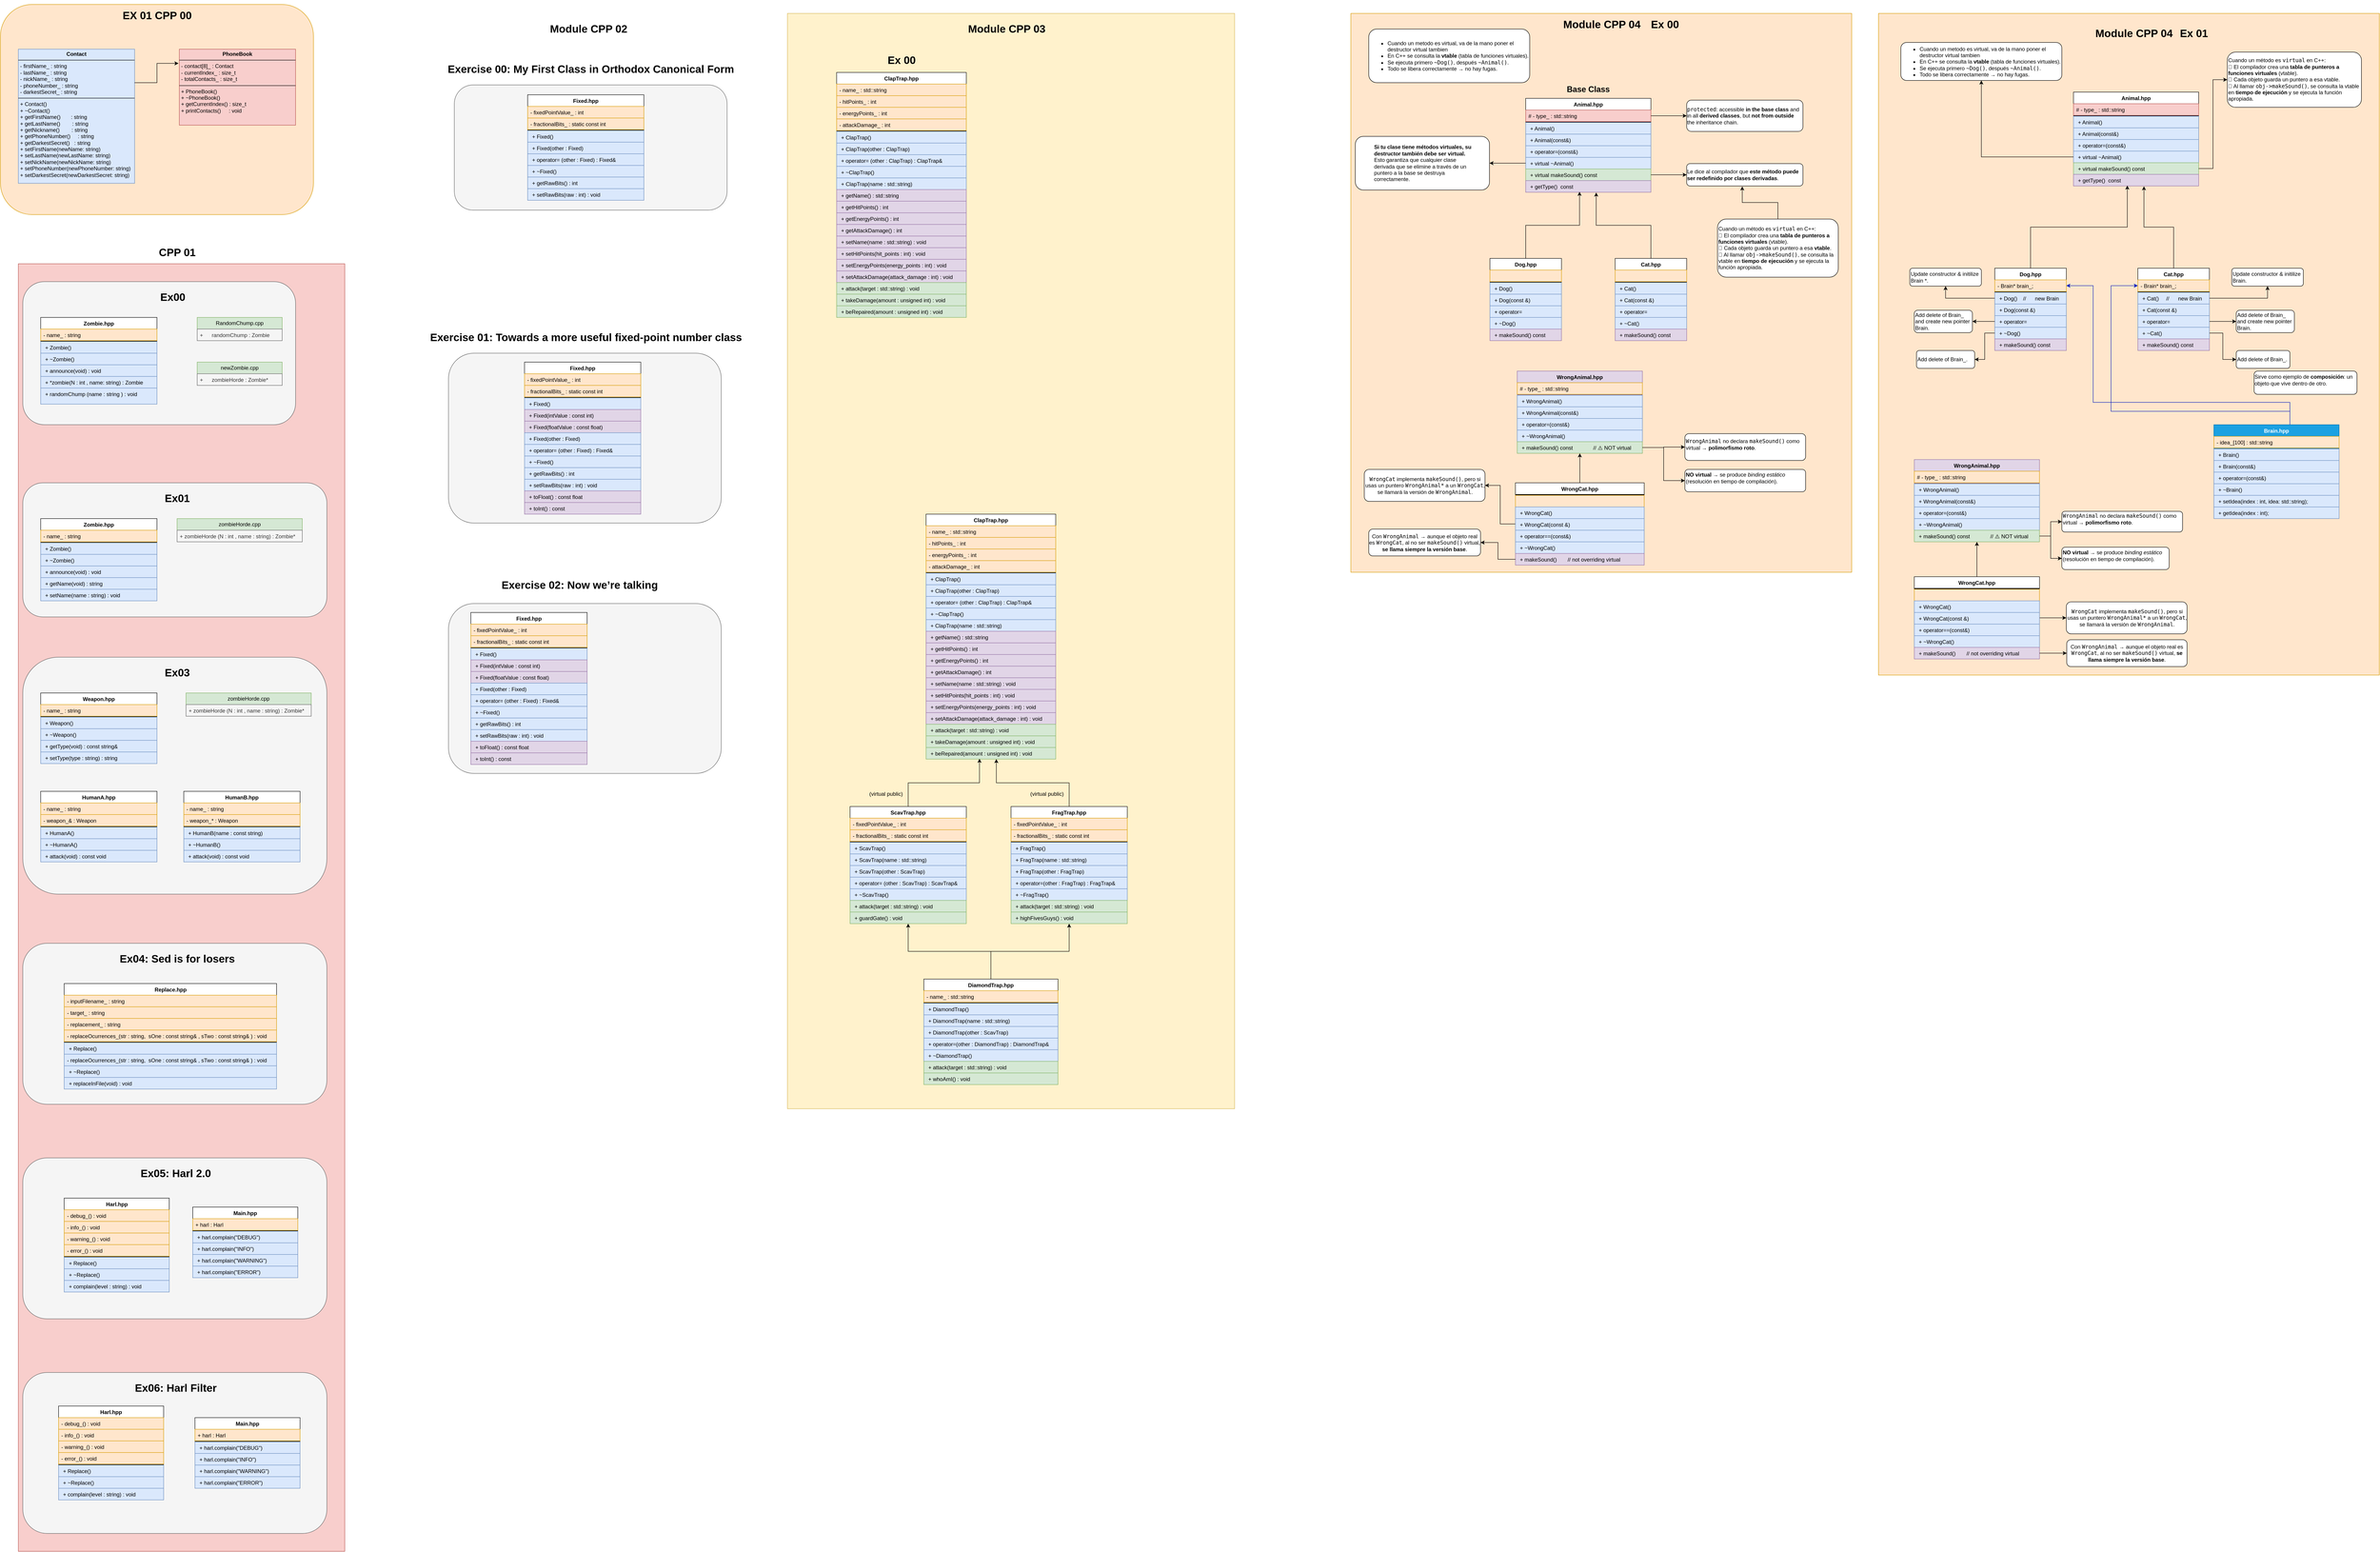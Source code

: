 <mxfile version="26.1.1">
  <diagram name="Page-1" id="efa7a0a1-bf9b-a30e-e6df-94a7791c09e9">
    <mxGraphModel dx="1301" dy="606" grid="1" gridSize="10" guides="1" tooltips="1" connect="1" arrows="1" fold="1" page="1" pageScale="1" pageWidth="826" pageHeight="1169" background="none" math="0" shadow="0">
      <root>
        <mxCell id="0" />
        <mxCell id="1" parent="0" />
        <mxCell id="hZEDpm0toGvUgialIUDV-3" value="" style="rounded=0;whiteSpace=wrap;html=1;fillColor=#fff2cc;strokeColor=#d6b656;movable=0;resizable=0;rotatable=0;deletable=0;editable=0;locked=1;connectable=0;" vertex="1" parent="1">
          <mxGeometry x="1800" y="40" width="1000" height="2450" as="geometry" />
        </mxCell>
        <mxCell id="fwsMMfWR81BA29WD7r7V-91" value="" style="rounded=0;whiteSpace=wrap;html=1;fillColor=#ffe6cc;strokeColor=#d79b00;movable=0;resizable=0;rotatable=0;deletable=0;editable=0;locked=1;connectable=0;" parent="1" vertex="1">
          <mxGeometry x="3060" y="40" width="1120" height="1250" as="geometry" />
        </mxCell>
        <mxCell id="EZDEMwl4-y8Kd0cDa8kn-2" value="" style="rounded=0;whiteSpace=wrap;html=1;fillColor=#f8cecc;strokeColor=#b85450;" parent="1" vertex="1">
          <mxGeometry x="80" y="600" width="730" height="2880" as="geometry" />
        </mxCell>
        <mxCell id="X6WeGZ0YyTlPXdcGsqxm-1" value="" style="rounded=1;whiteSpace=wrap;html=1;fillColor=#ffe6cc;strokeColor=#d79b00;" parent="1" vertex="1">
          <mxGeometry x="40" y="20" width="700" height="470" as="geometry" />
        </mxCell>
        <mxCell id="huXyPfVwTbK2jMS7sqg_-118" value="&lt;p style=&quot;margin:0px;margin-top:4px;text-align:center;&quot;&gt;&lt;b&gt;Contact&lt;/b&gt;&lt;/p&gt;&lt;hr size=&quot;1&quot; style=&quot;border-style:solid;&quot;&gt;&lt;p style=&quot;margin:0px;margin-left:4px;&quot;&gt;- firstName_ : string&lt;/p&gt;&lt;p style=&quot;margin:0px;margin-left:4px;&quot;&gt;- lastName_ : string&amp;nbsp;&lt;br&gt;&lt;/p&gt;&lt;p style=&quot;margin:0px;margin-left:4px;&quot;&gt;- nickName_ : string&amp;nbsp;&lt;br&gt;&lt;/p&gt;&lt;p style=&quot;margin:0px;margin-left:4px;&quot;&gt;- phoneNumber_ : string&lt;br&gt;&lt;/p&gt;&lt;p style=&quot;margin:0px;margin-left:4px;&quot;&gt;- darkestSecret_ : string&amp;nbsp;&lt;br&gt;&lt;/p&gt;&lt;hr size=&quot;1&quot; style=&quot;border-style:solid;&quot;&gt;&lt;p style=&quot;margin:0px;margin-left:4px;&quot;&gt;+&amp;nbsp;Contact()&lt;/p&gt;&lt;p style=&quot;margin: 0px 0px 0px 4px;&quot;&gt;+ ~Contact()&lt;/p&gt;&lt;p style=&quot;margin:0px;margin-left:4px;&quot;&gt;+ getFirstName()&amp;nbsp; &amp;nbsp; &amp;nbsp; &amp;nbsp;: string&lt;/p&gt;&lt;p style=&quot;margin:0px;margin-left:4px;&quot;&gt;+ getLastName()&amp;nbsp; &amp;nbsp; &amp;nbsp; &amp;nbsp; : string&lt;/p&gt;&lt;p style=&quot;margin:0px;margin-left:4px;&quot;&gt;+ getNickname()&amp;nbsp; &amp;nbsp; &amp;nbsp; &amp;nbsp; : string&lt;/p&gt;&lt;p style=&quot;margin:0px;margin-left:4px;&quot;&gt;+ getPhoneNumber()&amp;nbsp; &amp;nbsp; &amp;nbsp;: string&amp;nbsp;&lt;/p&gt;&lt;p style=&quot;margin:0px;margin-left:4px;&quot;&gt;+ getDarkestSecret()&amp;nbsp; &amp;nbsp;: string&amp;nbsp;&lt;/p&gt;&lt;p style=&quot;margin:0px;margin-left:4px;&quot;&gt;+ setFirstName(newName: string)&lt;/p&gt;&lt;p style=&quot;margin:0px;margin-left:4px;&quot;&gt;+ setLastName(newLastName: string)&amp;nbsp; &amp;nbsp;&amp;nbsp;&lt;/p&gt;&lt;p style=&quot;margin:0px;margin-left:4px;&quot;&gt;+ setNickName(newNickName: string)&amp;nbsp; +&amp;nbsp;&lt;span style=&quot;background-color: transparent; color: light-dark(rgb(0, 0, 0), rgb(255, 255, 255));&quot;&gt;setPhoneNumber(newPhoneNumber: string)&lt;/span&gt;&lt;/p&gt;&lt;p style=&quot;margin:0px;margin-left:4px;&quot;&gt;&lt;span style=&quot;background-color: transparent; color: light-dark(rgb(0, 0, 0), rgb(255, 255, 255));&quot;&gt;+ setDarkestSecret(newDarkestSecret: string)&lt;/span&gt;&lt;br&gt;&lt;/p&gt;&lt;p style=&quot;margin:0px;margin-left:4px;&quot;&gt;&lt;br&gt;&lt;/p&gt;" style="verticalAlign=top;align=left;overflow=fill;html=1;whiteSpace=wrap;fillColor=#dae8fc;strokeColor=#6c8ebf;" parent="1" vertex="1">
          <mxGeometry x="80" y="120" width="260" height="300" as="geometry" />
        </mxCell>
        <mxCell id="huXyPfVwTbK2jMS7sqg_-124" value="&lt;p style=&quot;margin:0px;margin-top:4px;text-align:center;&quot;&gt;&lt;b&gt;PhoneBook&lt;/b&gt;&lt;/p&gt;&lt;hr size=&quot;1&quot; style=&quot;border-style:solid;&quot;&gt;&lt;p style=&quot;margin:0px;margin-left:4px;&quot;&gt;- contact[8]_ : Contact&lt;/p&gt;&lt;p style=&quot;margin:0px;margin-left:4px;&quot;&gt;- currentIndex_ : size_t&amp;nbsp;&lt;br&gt;&lt;/p&gt;&lt;p style=&quot;margin:0px;margin-left:4px;&quot;&gt;- totalContacts_ : size_t&lt;/p&gt;&lt;hr size=&quot;1&quot; style=&quot;border-style:solid;&quot;&gt;&lt;p style=&quot;margin:0px;margin-left:4px;&quot;&gt;+ PhoneBook()&lt;/p&gt;&lt;p style=&quot;margin: 0px 0px 0px 4px;&quot;&gt;+ ~PhoneBook()&lt;/p&gt;&lt;p style=&quot;margin:0px;margin-left:4px;&quot;&gt;+ getCurrentIndex() : size_t&lt;/p&gt;&lt;p style=&quot;margin:0px;margin-left:4px;&quot;&gt;+ printContacts()&lt;span style=&quot;white-space: pre;&quot;&gt;&#x9;&lt;/span&gt;: void&lt;/p&gt;&lt;p style=&quot;margin:0px;margin-left:4px;&quot;&gt;&lt;br&gt;&lt;/p&gt;" style="verticalAlign=top;align=left;overflow=fill;html=1;whiteSpace=wrap;fillColor=#f8cecc;strokeColor=#b85450;" parent="1" vertex="1">
          <mxGeometry x="440" y="120" width="260" height="170" as="geometry" />
        </mxCell>
        <mxCell id="huXyPfVwTbK2jMS7sqg_-125" style="edgeStyle=orthogonalEdgeStyle;rounded=0;orthogonalLoop=1;jettySize=auto;html=1;exitX=1;exitY=0.25;exitDx=0;exitDy=0;entryX=-0.007;entryY=0.187;entryDx=0;entryDy=0;entryPerimeter=0;" parent="1" source="huXyPfVwTbK2jMS7sqg_-118" target="huXyPfVwTbK2jMS7sqg_-124" edge="1">
          <mxGeometry relative="1" as="geometry" />
        </mxCell>
        <mxCell id="huXyPfVwTbK2jMS7sqg_-126" value="&lt;h1&gt;&lt;b&gt;EX 01 CPP 00&lt;/b&gt;&lt;/h1&gt;" style="text;html=1;align=center;verticalAlign=middle;resizable=0;points=[];autosize=1;strokeColor=none;fillColor=none;" parent="1" vertex="1">
          <mxGeometry x="300" y="10" width="180" height="70" as="geometry" />
        </mxCell>
        <mxCell id="nWZYVkp1l9Ja_sWetnnK-1" value="" style="rounded=1;whiteSpace=wrap;html=1;fillColor=#f5f5f5;strokeColor=#666666;fontColor=#333333;" parent="1" vertex="1">
          <mxGeometry x="90" y="640" width="610" height="320" as="geometry" />
        </mxCell>
        <mxCell id="nWZYVkp1l9Ja_sWetnnK-8" value="&lt;h1&gt;&lt;b&gt;Ex00&lt;/b&gt;&lt;/h1&gt;" style="text;html=1;align=center;verticalAlign=middle;resizable=0;points=[];autosize=1;strokeColor=none;fillColor=none;" parent="1" vertex="1">
          <mxGeometry x="385" y="640" width="80" height="70" as="geometry" />
        </mxCell>
        <mxCell id="nWZYVkp1l9Ja_sWetnnK-9" value="RandomChump.cpp" style="swimlane;fontStyle=0;childLayout=stackLayout;horizontal=1;startSize=26;horizontalStack=0;resizeParent=1;resizeParentMax=0;resizeLast=0;collapsible=1;marginBottom=0;whiteSpace=wrap;html=1;fillColor=#d5e8d4;strokeColor=#82b366;" parent="1" vertex="1">
          <mxGeometry x="480" y="720" width="190" height="52" as="geometry" />
        </mxCell>
        <mxCell id="nWZYVkp1l9Ja_sWetnnK-10" value="+&lt;span style=&quot;white-space: pre;&quot;&gt;&#x9;&lt;/span&gt;randomChump : Zombie" style="text;strokeColor=#666666;fillColor=#f5f5f5;align=left;verticalAlign=top;spacingLeft=4;spacingRight=4;overflow=hidden;rotatable=0;points=[[0,0.5],[1,0.5]];portConstraint=eastwest;whiteSpace=wrap;html=1;fontColor=#333333;" parent="nWZYVkp1l9Ja_sWetnnK-9" vertex="1">
          <mxGeometry y="26" width="190" height="26" as="geometry" />
        </mxCell>
        <mxCell id="nWZYVkp1l9Ja_sWetnnK-17" value="Zombie.hpp" style="swimlane;fontStyle=1;align=center;verticalAlign=top;childLayout=stackLayout;horizontal=1;startSize=26;horizontalStack=0;resizeParent=1;resizeParentMax=0;resizeLast=0;collapsible=1;marginBottom=0;whiteSpace=wrap;html=1;" parent="1" vertex="1">
          <mxGeometry x="130" y="720" width="260" height="194" as="geometry" />
        </mxCell>
        <mxCell id="nWZYVkp1l9Ja_sWetnnK-18" value="- name_ : string&lt;div&gt;&lt;br&gt;&lt;/div&gt;" style="text;strokeColor=#d79b00;fillColor=#ffe6cc;align=left;verticalAlign=top;spacingLeft=4;spacingRight=4;overflow=hidden;rotatable=0;points=[[0,0.5],[1,0.5]];portConstraint=eastwest;whiteSpace=wrap;html=1;" parent="nWZYVkp1l9Ja_sWetnnK-17" vertex="1">
          <mxGeometry y="26" width="260" height="26" as="geometry" />
        </mxCell>
        <mxCell id="nWZYVkp1l9Ja_sWetnnK-19" value="" style="line;strokeWidth=1;fillColor=none;align=left;verticalAlign=middle;spacingTop=-1;spacingLeft=3;spacingRight=3;rotatable=0;labelPosition=right;points=[];portConstraint=eastwest;strokeColor=inherit;" parent="nWZYVkp1l9Ja_sWetnnK-17" vertex="1">
          <mxGeometry y="52" width="260" height="2" as="geometry" />
        </mxCell>
        <mxCell id="nWZYVkp1l9Ja_sWetnnK-20" value="&lt;p style=&quot;margin: 0px 0px 0px 4px;&quot;&gt;+ Zombie()&lt;/p&gt;&lt;div&gt;&lt;br&gt;&lt;/div&gt;" style="text;strokeColor=#6c8ebf;fillColor=#dae8fc;align=left;verticalAlign=top;spacingLeft=4;spacingRight=4;overflow=hidden;rotatable=0;points=[[0,0.5],[1,0.5]];portConstraint=eastwest;whiteSpace=wrap;html=1;" parent="nWZYVkp1l9Ja_sWetnnK-17" vertex="1">
          <mxGeometry y="54" width="260" height="26" as="geometry" />
        </mxCell>
        <mxCell id="nWZYVkp1l9Ja_sWetnnK-21" value="&lt;p style=&quot;margin: 0px 0px 0px 4px;&quot;&gt;+ ~Zombie()&lt;/p&gt;&lt;div&gt;&lt;br&gt;&lt;/div&gt;" style="text;strokeColor=#6c8ebf;fillColor=#dae8fc;align=left;verticalAlign=top;spacingLeft=4;spacingRight=4;overflow=hidden;rotatable=0;points=[[0,0.5],[1,0.5]];portConstraint=eastwest;whiteSpace=wrap;html=1;" parent="nWZYVkp1l9Ja_sWetnnK-17" vertex="1">
          <mxGeometry y="80" width="260" height="26" as="geometry" />
        </mxCell>
        <mxCell id="nWZYVkp1l9Ja_sWetnnK-22" value="&lt;p style=&quot;margin: 0px 0px 0px 4px;&quot;&gt;+ announce(void) : void&amp;nbsp;&lt;/p&gt;&lt;div&gt;&lt;br&gt;&lt;/div&gt;" style="text;strokeColor=#6c8ebf;fillColor=#dae8fc;align=left;verticalAlign=top;spacingLeft=4;spacingRight=4;overflow=hidden;rotatable=0;points=[[0,0.5],[1,0.5]];portConstraint=eastwest;whiteSpace=wrap;html=1;" parent="nWZYVkp1l9Ja_sWetnnK-17" vertex="1">
          <mxGeometry y="106" width="260" height="26" as="geometry" />
        </mxCell>
        <mxCell id="nWZYVkp1l9Ja_sWetnnK-23" value="&lt;p style=&quot;margin: 0px 0px 0px 4px;&quot;&gt;+ *zombie(N : int , name: string) : Zombie&lt;/p&gt;&lt;div&gt;&lt;br&gt;&lt;/div&gt;&lt;div&gt;&lt;br&gt;&lt;/div&gt;" style="text;strokeColor=#6c8ebf;fillColor=#dae8fc;align=left;verticalAlign=top;spacingLeft=4;spacingRight=4;overflow=hidden;rotatable=0;points=[[0,0.5],[1,0.5]];portConstraint=eastwest;whiteSpace=wrap;html=1;" parent="nWZYVkp1l9Ja_sWetnnK-17" vertex="1">
          <mxGeometry y="132" width="260" height="26" as="geometry" />
        </mxCell>
        <mxCell id="nWZYVkp1l9Ja_sWetnnK-24" value="&lt;p style=&quot;margin: 0px 0px 0px 4px;&quot;&gt;+ randomChump (name : string ) : void&amp;nbsp; &amp;nbsp;&amp;nbsp;&lt;/p&gt;" style="text;strokeColor=#6c8ebf;fillColor=#dae8fc;align=left;verticalAlign=top;spacingLeft=4;spacingRight=4;overflow=hidden;rotatable=0;points=[[0,0.5],[1,0.5]];portConstraint=eastwest;whiteSpace=wrap;html=1;" parent="nWZYVkp1l9Ja_sWetnnK-17" vertex="1">
          <mxGeometry y="158" width="260" height="36" as="geometry" />
        </mxCell>
        <mxCell id="nWZYVkp1l9Ja_sWetnnK-25" value="newZombie.cpp" style="swimlane;fontStyle=0;childLayout=stackLayout;horizontal=1;startSize=26;horizontalStack=0;resizeParent=1;resizeParentMax=0;resizeLast=0;collapsible=1;marginBottom=0;whiteSpace=wrap;html=1;fillColor=#d5e8d4;strokeColor=#82b366;" parent="1" vertex="1">
          <mxGeometry x="480" y="820" width="190" height="52" as="geometry" />
        </mxCell>
        <mxCell id="nWZYVkp1l9Ja_sWetnnK-26" value="+&lt;span style=&quot;white-space: pre;&quot;&gt;&#x9;&lt;/span&gt;zombieHorde&amp;nbsp;: Zombie*" style="text;strokeColor=#666666;fillColor=#f5f5f5;align=left;verticalAlign=top;spacingLeft=4;spacingRight=4;overflow=hidden;rotatable=0;points=[[0,0.5],[1,0.5]];portConstraint=eastwest;whiteSpace=wrap;html=1;fontColor=#333333;" parent="nWZYVkp1l9Ja_sWetnnK-25" vertex="1">
          <mxGeometry y="26" width="190" height="26" as="geometry" />
        </mxCell>
        <mxCell id="nWZYVkp1l9Ja_sWetnnK-27" value="" style="rounded=1;whiteSpace=wrap;html=1;fillColor=#f5f5f5;strokeColor=#666666;fontColor=#333333;" parent="1" vertex="1">
          <mxGeometry x="90" y="1090" width="680" height="300" as="geometry" />
        </mxCell>
        <mxCell id="nWZYVkp1l9Ja_sWetnnK-28" value="&lt;h1&gt;&lt;b&gt;Ex01&lt;/b&gt;&lt;/h1&gt;" style="text;html=1;align=center;verticalAlign=middle;resizable=0;points=[];autosize=1;strokeColor=none;fillColor=none;" parent="1" vertex="1">
          <mxGeometry x="395" y="1090" width="80" height="70" as="geometry" />
        </mxCell>
        <mxCell id="nWZYVkp1l9Ja_sWetnnK-31" value="Zombie.hpp" style="swimlane;fontStyle=1;align=center;verticalAlign=top;childLayout=stackLayout;horizontal=1;startSize=26;horizontalStack=0;resizeParent=1;resizeParentMax=0;resizeLast=0;collapsible=1;marginBottom=0;whiteSpace=wrap;html=1;" parent="1" vertex="1">
          <mxGeometry x="130" y="1170" width="260" height="184" as="geometry" />
        </mxCell>
        <mxCell id="nWZYVkp1l9Ja_sWetnnK-32" value="- name_ : string&lt;div&gt;&lt;br&gt;&lt;/div&gt;" style="text;strokeColor=#d79b00;fillColor=#ffe6cc;align=left;verticalAlign=top;spacingLeft=4;spacingRight=4;overflow=hidden;rotatable=0;points=[[0,0.5],[1,0.5]];portConstraint=eastwest;whiteSpace=wrap;html=1;" parent="nWZYVkp1l9Ja_sWetnnK-31" vertex="1">
          <mxGeometry y="26" width="260" height="26" as="geometry" />
        </mxCell>
        <mxCell id="nWZYVkp1l9Ja_sWetnnK-33" value="" style="line;strokeWidth=1;fillColor=none;align=left;verticalAlign=middle;spacingTop=-1;spacingLeft=3;spacingRight=3;rotatable=0;labelPosition=right;points=[];portConstraint=eastwest;strokeColor=inherit;" parent="nWZYVkp1l9Ja_sWetnnK-31" vertex="1">
          <mxGeometry y="52" width="260" height="2" as="geometry" />
        </mxCell>
        <mxCell id="nWZYVkp1l9Ja_sWetnnK-34" value="&lt;p style=&quot;margin: 0px 0px 0px 4px;&quot;&gt;+ Zombie()&lt;/p&gt;&lt;div&gt;&lt;br&gt;&lt;/div&gt;" style="text;strokeColor=#6c8ebf;fillColor=#dae8fc;align=left;verticalAlign=top;spacingLeft=4;spacingRight=4;overflow=hidden;rotatable=0;points=[[0,0.5],[1,0.5]];portConstraint=eastwest;whiteSpace=wrap;html=1;" parent="nWZYVkp1l9Ja_sWetnnK-31" vertex="1">
          <mxGeometry y="54" width="260" height="26" as="geometry" />
        </mxCell>
        <mxCell id="nWZYVkp1l9Ja_sWetnnK-35" value="&lt;p style=&quot;margin: 0px 0px 0px 4px;&quot;&gt;+ ~Zombie()&lt;/p&gt;&lt;div&gt;&lt;br&gt;&lt;/div&gt;" style="text;strokeColor=#6c8ebf;fillColor=#dae8fc;align=left;verticalAlign=top;spacingLeft=4;spacingRight=4;overflow=hidden;rotatable=0;points=[[0,0.5],[1,0.5]];portConstraint=eastwest;whiteSpace=wrap;html=1;" parent="nWZYVkp1l9Ja_sWetnnK-31" vertex="1">
          <mxGeometry y="80" width="260" height="26" as="geometry" />
        </mxCell>
        <mxCell id="nWZYVkp1l9Ja_sWetnnK-36" value="&lt;p style=&quot;margin: 0px 0px 0px 4px;&quot;&gt;+ announce(void) : void&amp;nbsp;&lt;/p&gt;&lt;div&gt;&lt;br&gt;&lt;/div&gt;" style="text;strokeColor=#6c8ebf;fillColor=#dae8fc;align=left;verticalAlign=top;spacingLeft=4;spacingRight=4;overflow=hidden;rotatable=0;points=[[0,0.5],[1,0.5]];portConstraint=eastwest;whiteSpace=wrap;html=1;" parent="nWZYVkp1l9Ja_sWetnnK-31" vertex="1">
          <mxGeometry y="106" width="260" height="26" as="geometry" />
        </mxCell>
        <mxCell id="nWZYVkp1l9Ja_sWetnnK-37" value="&lt;p style=&quot;margin: 0px 0px 0px 4px;&quot;&gt;+ getName(void) : string&lt;/p&gt;&lt;div&gt;&lt;br&gt;&lt;/div&gt;&lt;div&gt;&lt;br&gt;&lt;/div&gt;" style="text;strokeColor=#6c8ebf;fillColor=#dae8fc;align=left;verticalAlign=top;spacingLeft=4;spacingRight=4;overflow=hidden;rotatable=0;points=[[0,0.5],[1,0.5]];portConstraint=eastwest;whiteSpace=wrap;html=1;" parent="nWZYVkp1l9Ja_sWetnnK-31" vertex="1">
          <mxGeometry y="132" width="260" height="26" as="geometry" />
        </mxCell>
        <mxCell id="nWZYVkp1l9Ja_sWetnnK-41" value="&lt;p style=&quot;margin: 0px 0px 0px 4px;&quot;&gt;+ setName(name : string) : void&lt;/p&gt;&lt;div&gt;&lt;br&gt;&lt;/div&gt;&lt;div&gt;&lt;br&gt;&lt;/div&gt;" style="text;strokeColor=#6c8ebf;fillColor=#dae8fc;align=left;verticalAlign=top;spacingLeft=4;spacingRight=4;overflow=hidden;rotatable=0;points=[[0,0.5],[1,0.5]];portConstraint=eastwest;whiteSpace=wrap;html=1;" parent="nWZYVkp1l9Ja_sWetnnK-31" vertex="1">
          <mxGeometry y="158" width="260" height="26" as="geometry" />
        </mxCell>
        <mxCell id="nWZYVkp1l9Ja_sWetnnK-39" value="zombieHorde.cpp" style="swimlane;fontStyle=0;childLayout=stackLayout;horizontal=1;startSize=26;horizontalStack=0;resizeParent=1;resizeParentMax=0;resizeLast=0;collapsible=1;marginBottom=0;whiteSpace=wrap;html=1;fillColor=#d5e8d4;strokeColor=#82b366;" parent="1" vertex="1">
          <mxGeometry x="435" y="1170" width="280" height="52" as="geometry" />
        </mxCell>
        <mxCell id="nWZYVkp1l9Ja_sWetnnK-40" value="+ zombieHorde (N : int , name : string) : Zombie*" style="text;strokeColor=#666666;fillColor=#f5f5f5;align=left;verticalAlign=top;spacingLeft=4;spacingRight=4;overflow=hidden;rotatable=0;points=[[0,0.5],[1,0.5]];portConstraint=eastwest;whiteSpace=wrap;html=1;fontColor=#333333;" parent="nWZYVkp1l9Ja_sWetnnK-39" vertex="1">
          <mxGeometry y="26" width="280" height="26" as="geometry" />
        </mxCell>
        <mxCell id="nWZYVkp1l9Ja_sWetnnK-42" value="" style="rounded=1;whiteSpace=wrap;html=1;fillColor=#f5f5f5;strokeColor=#666666;fontColor=#333333;" parent="1" vertex="1">
          <mxGeometry x="90" y="1480" width="680" height="530" as="geometry" />
        </mxCell>
        <mxCell id="nWZYVkp1l9Ja_sWetnnK-43" value="&lt;h1&gt;&lt;b&gt;Ex03&lt;/b&gt;&lt;/h1&gt;" style="text;html=1;align=center;verticalAlign=middle;resizable=0;points=[];autosize=1;strokeColor=none;fillColor=none;" parent="1" vertex="1">
          <mxGeometry x="395" y="1480" width="80" height="70" as="geometry" />
        </mxCell>
        <mxCell id="nWZYVkp1l9Ja_sWetnnK-44" value="Weapon.hpp" style="swimlane;fontStyle=1;align=center;verticalAlign=top;childLayout=stackLayout;horizontal=1;startSize=26;horizontalStack=0;resizeParent=1;resizeParentMax=0;resizeLast=0;collapsible=1;marginBottom=0;whiteSpace=wrap;html=1;" parent="1" vertex="1">
          <mxGeometry x="130" y="1560" width="260" height="158" as="geometry" />
        </mxCell>
        <mxCell id="nWZYVkp1l9Ja_sWetnnK-45" value="- name_ : string&lt;div&gt;&lt;br&gt;&lt;/div&gt;" style="text;strokeColor=#d79b00;fillColor=#ffe6cc;align=left;verticalAlign=top;spacingLeft=4;spacingRight=4;overflow=hidden;rotatable=0;points=[[0,0.5],[1,0.5]];portConstraint=eastwest;whiteSpace=wrap;html=1;" parent="nWZYVkp1l9Ja_sWetnnK-44" vertex="1">
          <mxGeometry y="26" width="260" height="26" as="geometry" />
        </mxCell>
        <mxCell id="nWZYVkp1l9Ja_sWetnnK-46" value="" style="line;strokeWidth=1;fillColor=none;align=left;verticalAlign=middle;spacingTop=-1;spacingLeft=3;spacingRight=3;rotatable=0;labelPosition=right;points=[];portConstraint=eastwest;strokeColor=inherit;" parent="nWZYVkp1l9Ja_sWetnnK-44" vertex="1">
          <mxGeometry y="52" width="260" height="2" as="geometry" />
        </mxCell>
        <mxCell id="nWZYVkp1l9Ja_sWetnnK-47" value="&lt;p style=&quot;margin: 0px 0px 0px 4px;&quot;&gt;+ Weapon()&lt;/p&gt;&lt;div&gt;&lt;br&gt;&lt;/div&gt;" style="text;strokeColor=#6c8ebf;fillColor=#dae8fc;align=left;verticalAlign=top;spacingLeft=4;spacingRight=4;overflow=hidden;rotatable=0;points=[[0,0.5],[1,0.5]];portConstraint=eastwest;whiteSpace=wrap;html=1;" parent="nWZYVkp1l9Ja_sWetnnK-44" vertex="1">
          <mxGeometry y="54" width="260" height="26" as="geometry" />
        </mxCell>
        <mxCell id="nWZYVkp1l9Ja_sWetnnK-48" value="&lt;p style=&quot;margin: 0px 0px 0px 4px;&quot;&gt;+ ~Weapon()&lt;/p&gt;&lt;div&gt;&lt;br&gt;&lt;/div&gt;" style="text;strokeColor=#6c8ebf;fillColor=#dae8fc;align=left;verticalAlign=top;spacingLeft=4;spacingRight=4;overflow=hidden;rotatable=0;points=[[0,0.5],[1,0.5]];portConstraint=eastwest;whiteSpace=wrap;html=1;" parent="nWZYVkp1l9Ja_sWetnnK-44" vertex="1">
          <mxGeometry y="80" width="260" height="26" as="geometry" />
        </mxCell>
        <mxCell id="nWZYVkp1l9Ja_sWetnnK-49" value="&lt;p style=&quot;margin: 0px 0px 0px 4px;&quot;&gt;+ getType(void) : const string&amp;amp;&amp;nbsp;&lt;/p&gt;&lt;div&gt;&lt;br&gt;&lt;/div&gt;" style="text;strokeColor=#6c8ebf;fillColor=#dae8fc;align=left;verticalAlign=top;spacingLeft=4;spacingRight=4;overflow=hidden;rotatable=0;points=[[0,0.5],[1,0.5]];portConstraint=eastwest;whiteSpace=wrap;html=1;" parent="nWZYVkp1l9Ja_sWetnnK-44" vertex="1">
          <mxGeometry y="106" width="260" height="26" as="geometry" />
        </mxCell>
        <mxCell id="nWZYVkp1l9Ja_sWetnnK-50" value="&lt;p style=&quot;margin: 0px 0px 0px 4px;&quot;&gt;+ setType(type : string) : string&lt;/p&gt;&lt;div&gt;&lt;br&gt;&lt;/div&gt;&lt;div&gt;&lt;br&gt;&lt;/div&gt;" style="text;strokeColor=#6c8ebf;fillColor=#dae8fc;align=left;verticalAlign=top;spacingLeft=4;spacingRight=4;overflow=hidden;rotatable=0;points=[[0,0.5],[1,0.5]];portConstraint=eastwest;whiteSpace=wrap;html=1;" parent="nWZYVkp1l9Ja_sWetnnK-44" vertex="1">
          <mxGeometry y="132" width="260" height="26" as="geometry" />
        </mxCell>
        <mxCell id="nWZYVkp1l9Ja_sWetnnK-52" value="zombieHorde.cpp" style="swimlane;fontStyle=0;childLayout=stackLayout;horizontal=1;startSize=26;horizontalStack=0;resizeParent=1;resizeParentMax=0;resizeLast=0;collapsible=1;marginBottom=0;whiteSpace=wrap;html=1;fillColor=#d5e8d4;strokeColor=#82b366;" parent="1" vertex="1">
          <mxGeometry x="455" y="1560" width="280" height="52" as="geometry" />
        </mxCell>
        <mxCell id="nWZYVkp1l9Ja_sWetnnK-53" value="+ zombieHorde (N : int , name : string) : Zombie*" style="text;strokeColor=#666666;fillColor=#f5f5f5;align=left;verticalAlign=top;spacingLeft=4;spacingRight=4;overflow=hidden;rotatable=0;points=[[0,0.5],[1,0.5]];portConstraint=eastwest;whiteSpace=wrap;html=1;fontColor=#333333;" parent="nWZYVkp1l9Ja_sWetnnK-52" vertex="1">
          <mxGeometry y="26" width="280" height="26" as="geometry" />
        </mxCell>
        <mxCell id="DOo3FhOf9n9j-2vVC3C--2" value="HumanA.hpp" style="swimlane;fontStyle=1;align=center;verticalAlign=top;childLayout=stackLayout;horizontal=1;startSize=26;horizontalStack=0;resizeParent=1;resizeParentMax=0;resizeLast=0;collapsible=1;marginBottom=0;whiteSpace=wrap;html=1;" parent="1" vertex="1">
          <mxGeometry x="130" y="1780" width="260" height="158" as="geometry" />
        </mxCell>
        <mxCell id="DOo3FhOf9n9j-2vVC3C--3" value="- name_ : string&lt;div&gt;&lt;br&gt;&lt;/div&gt;" style="text;strokeColor=#d79b00;fillColor=#ffe6cc;align=left;verticalAlign=top;spacingLeft=4;spacingRight=4;overflow=hidden;rotatable=0;points=[[0,0.5],[1,0.5]];portConstraint=eastwest;whiteSpace=wrap;html=1;" parent="DOo3FhOf9n9j-2vVC3C--2" vertex="1">
          <mxGeometry y="26" width="260" height="26" as="geometry" />
        </mxCell>
        <mxCell id="MSS0E0WfJ8UwUjAnluvn-1" value="- weapon_&amp;amp; : Weapon&lt;div&gt;&lt;br&gt;&lt;/div&gt;" style="text;strokeColor=#d79b00;fillColor=#ffe6cc;align=left;verticalAlign=top;spacingLeft=4;spacingRight=4;overflow=hidden;rotatable=0;points=[[0,0.5],[1,0.5]];portConstraint=eastwest;whiteSpace=wrap;html=1;" parent="DOo3FhOf9n9j-2vVC3C--2" vertex="1">
          <mxGeometry y="52" width="260" height="26" as="geometry" />
        </mxCell>
        <mxCell id="DOo3FhOf9n9j-2vVC3C--4" value="" style="line;strokeWidth=1;fillColor=none;align=left;verticalAlign=middle;spacingTop=-1;spacingLeft=3;spacingRight=3;rotatable=0;labelPosition=right;points=[];portConstraint=eastwest;strokeColor=inherit;" parent="DOo3FhOf9n9j-2vVC3C--2" vertex="1">
          <mxGeometry y="78" width="260" height="2" as="geometry" />
        </mxCell>
        <mxCell id="DOo3FhOf9n9j-2vVC3C--5" value="&lt;p style=&quot;margin: 0px 0px 0px 4px;&quot;&gt;+ HumanA()&lt;/p&gt;&lt;div&gt;&lt;br&gt;&lt;/div&gt;" style="text;strokeColor=#6c8ebf;fillColor=#dae8fc;align=left;verticalAlign=top;spacingLeft=4;spacingRight=4;overflow=hidden;rotatable=0;points=[[0,0.5],[1,0.5]];portConstraint=eastwest;whiteSpace=wrap;html=1;" parent="DOo3FhOf9n9j-2vVC3C--2" vertex="1">
          <mxGeometry y="80" width="260" height="26" as="geometry" />
        </mxCell>
        <mxCell id="DOo3FhOf9n9j-2vVC3C--6" value="&lt;p style=&quot;margin: 0px 0px 0px 4px;&quot;&gt;+ ~HumanA()&lt;/p&gt;&lt;div&gt;&lt;br&gt;&lt;/div&gt;" style="text;strokeColor=#6c8ebf;fillColor=#dae8fc;align=left;verticalAlign=top;spacingLeft=4;spacingRight=4;overflow=hidden;rotatable=0;points=[[0,0.5],[1,0.5]];portConstraint=eastwest;whiteSpace=wrap;html=1;" parent="DOo3FhOf9n9j-2vVC3C--2" vertex="1">
          <mxGeometry y="106" width="260" height="26" as="geometry" />
        </mxCell>
        <mxCell id="DOo3FhOf9n9j-2vVC3C--7" value="&lt;p style=&quot;margin: 0px 0px 0px 4px;&quot;&gt;+ attack(void) : const void&lt;/p&gt;&lt;div&gt;&lt;br&gt;&lt;/div&gt;" style="text;strokeColor=#6c8ebf;fillColor=#dae8fc;align=left;verticalAlign=top;spacingLeft=4;spacingRight=4;overflow=hidden;rotatable=0;points=[[0,0.5],[1,0.5]];portConstraint=eastwest;whiteSpace=wrap;html=1;" parent="DOo3FhOf9n9j-2vVC3C--2" vertex="1">
          <mxGeometry y="132" width="260" height="26" as="geometry" />
        </mxCell>
        <mxCell id="MSS0E0WfJ8UwUjAnluvn-2" value="HumanB.hpp" style="swimlane;fontStyle=1;align=center;verticalAlign=top;childLayout=stackLayout;horizontal=1;startSize=26;horizontalStack=0;resizeParent=1;resizeParentMax=0;resizeLast=0;collapsible=1;marginBottom=0;whiteSpace=wrap;html=1;" parent="1" vertex="1">
          <mxGeometry x="450" y="1780" width="260" height="158" as="geometry" />
        </mxCell>
        <mxCell id="MSS0E0WfJ8UwUjAnluvn-3" value="- name_ : string&lt;div&gt;&lt;br&gt;&lt;/div&gt;" style="text;strokeColor=#d79b00;fillColor=#ffe6cc;align=left;verticalAlign=top;spacingLeft=4;spacingRight=4;overflow=hidden;rotatable=0;points=[[0,0.5],[1,0.5]];portConstraint=eastwest;whiteSpace=wrap;html=1;" parent="MSS0E0WfJ8UwUjAnluvn-2" vertex="1">
          <mxGeometry y="26" width="260" height="26" as="geometry" />
        </mxCell>
        <mxCell id="MSS0E0WfJ8UwUjAnluvn-4" value="- weapon_* : Weapon&lt;div&gt;&lt;br&gt;&lt;/div&gt;" style="text;strokeColor=#d79b00;fillColor=#ffe6cc;align=left;verticalAlign=top;spacingLeft=4;spacingRight=4;overflow=hidden;rotatable=0;points=[[0,0.5],[1,0.5]];portConstraint=eastwest;whiteSpace=wrap;html=1;" parent="MSS0E0WfJ8UwUjAnluvn-2" vertex="1">
          <mxGeometry y="52" width="260" height="26" as="geometry" />
        </mxCell>
        <mxCell id="MSS0E0WfJ8UwUjAnluvn-5" value="" style="line;strokeWidth=1;fillColor=none;align=left;verticalAlign=middle;spacingTop=-1;spacingLeft=3;spacingRight=3;rotatable=0;labelPosition=right;points=[];portConstraint=eastwest;strokeColor=inherit;" parent="MSS0E0WfJ8UwUjAnluvn-2" vertex="1">
          <mxGeometry y="78" width="260" height="2" as="geometry" />
        </mxCell>
        <mxCell id="MSS0E0WfJ8UwUjAnluvn-6" value="&lt;p style=&quot;margin: 0px 0px 0px 4px;&quot;&gt;+ HumanB(name : const string)&amp;nbsp;&lt;/p&gt;&lt;div&gt;&lt;br&gt;&lt;/div&gt;" style="text;strokeColor=#6c8ebf;fillColor=#dae8fc;align=left;verticalAlign=top;spacingLeft=4;spacingRight=4;overflow=hidden;rotatable=0;points=[[0,0.5],[1,0.5]];portConstraint=eastwest;whiteSpace=wrap;html=1;" parent="MSS0E0WfJ8UwUjAnluvn-2" vertex="1">
          <mxGeometry y="80" width="260" height="26" as="geometry" />
        </mxCell>
        <mxCell id="MSS0E0WfJ8UwUjAnluvn-7" value="&lt;p style=&quot;margin: 0px 0px 0px 4px;&quot;&gt;+ ~HumanB()&lt;/p&gt;&lt;div&gt;&lt;br&gt;&lt;/div&gt;" style="text;strokeColor=#6c8ebf;fillColor=#dae8fc;align=left;verticalAlign=top;spacingLeft=4;spacingRight=4;overflow=hidden;rotatable=0;points=[[0,0.5],[1,0.5]];portConstraint=eastwest;whiteSpace=wrap;html=1;" parent="MSS0E0WfJ8UwUjAnluvn-2" vertex="1">
          <mxGeometry y="106" width="260" height="26" as="geometry" />
        </mxCell>
        <mxCell id="MSS0E0WfJ8UwUjAnluvn-8" value="&lt;p style=&quot;margin: 0px 0px 0px 4px;&quot;&gt;+ attack(void) : const void&lt;/p&gt;&lt;div&gt;&lt;br&gt;&lt;/div&gt;" style="text;strokeColor=#6c8ebf;fillColor=#dae8fc;align=left;verticalAlign=top;spacingLeft=4;spacingRight=4;overflow=hidden;rotatable=0;points=[[0,0.5],[1,0.5]];portConstraint=eastwest;whiteSpace=wrap;html=1;" parent="MSS0E0WfJ8UwUjAnluvn-2" vertex="1">
          <mxGeometry y="132" width="260" height="26" as="geometry" />
        </mxCell>
        <mxCell id="MSS0E0WfJ8UwUjAnluvn-14" value="" style="rounded=1;whiteSpace=wrap;html=1;fillColor=#f5f5f5;fontColor=#333333;strokeColor=#666666;" parent="1" vertex="1">
          <mxGeometry x="90" y="2120" width="680" height="360" as="geometry" />
        </mxCell>
        <mxCell id="MSS0E0WfJ8UwUjAnluvn-15" value="&lt;h1&gt;&lt;b&gt;Ex04: Sed is for losers&lt;/b&gt;&lt;/h1&gt;" style="text;html=1;align=center;verticalAlign=middle;resizable=0;points=[];autosize=1;strokeColor=none;fillColor=none;" parent="1" vertex="1">
          <mxGeometry x="295" y="2120" width="280" height="70" as="geometry" />
        </mxCell>
        <mxCell id="MSS0E0WfJ8UwUjAnluvn-16" value="Replace.hpp" style="swimlane;fontStyle=1;align=center;verticalAlign=top;childLayout=stackLayout;horizontal=1;startSize=26;horizontalStack=0;resizeParent=1;resizeParentMax=0;resizeLast=0;collapsible=1;marginBottom=0;whiteSpace=wrap;html=1;" parent="1" vertex="1">
          <mxGeometry x="182.5" y="2210" width="475" height="236" as="geometry" />
        </mxCell>
        <mxCell id="MSS0E0WfJ8UwUjAnluvn-17" value="- inputFilename_ : string&lt;div&gt;&lt;br&gt;&lt;/div&gt;" style="text;strokeColor=#d79b00;fillColor=#ffe6cc;align=left;verticalAlign=top;spacingLeft=4;spacingRight=4;overflow=hidden;rotatable=0;points=[[0,0.5],[1,0.5]];portConstraint=eastwest;whiteSpace=wrap;html=1;" parent="MSS0E0WfJ8UwUjAnluvn-16" vertex="1">
          <mxGeometry y="26" width="475" height="26" as="geometry" />
        </mxCell>
        <mxCell id="MSS0E0WfJ8UwUjAnluvn-39" value="- target_ : string&lt;div&gt;&lt;br&gt;&lt;/div&gt;" style="text;strokeColor=#d79b00;fillColor=#ffe6cc;align=left;verticalAlign=top;spacingLeft=4;spacingRight=4;overflow=hidden;rotatable=0;points=[[0,0.5],[1,0.5]];portConstraint=eastwest;whiteSpace=wrap;html=1;" parent="MSS0E0WfJ8UwUjAnluvn-16" vertex="1">
          <mxGeometry y="52" width="475" height="26" as="geometry" />
        </mxCell>
        <mxCell id="MSS0E0WfJ8UwUjAnluvn-40" value="- replacement_ : string&lt;div&gt;&lt;br&gt;&lt;/div&gt;" style="text;strokeColor=#d79b00;fillColor=#ffe6cc;align=left;verticalAlign=top;spacingLeft=4;spacingRight=4;overflow=hidden;rotatable=0;points=[[0,0.5],[1,0.5]];portConstraint=eastwest;whiteSpace=wrap;html=1;" parent="MSS0E0WfJ8UwUjAnluvn-16" vertex="1">
          <mxGeometry y="78" width="475" height="26" as="geometry" />
        </mxCell>
        <mxCell id="MSS0E0WfJ8UwUjAnluvn-41" value="- replaceOcurrences_(str : string,&amp;nbsp; sOne : const string&amp;amp; , sTwo : const string&amp;amp; ) : void&lt;div&gt;&lt;br&gt;&lt;/div&gt;" style="text;strokeColor=#d79b00;fillColor=#ffe6cc;align=left;verticalAlign=top;spacingLeft=4;spacingRight=4;overflow=hidden;rotatable=0;points=[[0,0.5],[1,0.5]];portConstraint=eastwest;whiteSpace=wrap;html=1;" parent="MSS0E0WfJ8UwUjAnluvn-16" vertex="1">
          <mxGeometry y="104" width="475" height="26" as="geometry" />
        </mxCell>
        <mxCell id="MSS0E0WfJ8UwUjAnluvn-18" value="" style="line;strokeWidth=1;fillColor=none;align=left;verticalAlign=middle;spacingTop=-1;spacingLeft=3;spacingRight=3;rotatable=0;labelPosition=right;points=[];portConstraint=eastwest;strokeColor=inherit;" parent="MSS0E0WfJ8UwUjAnluvn-16" vertex="1">
          <mxGeometry y="130" width="475" height="2" as="geometry" />
        </mxCell>
        <mxCell id="MSS0E0WfJ8UwUjAnluvn-19" value="&lt;p style=&quot;margin: 0px 0px 0px 4px;&quot;&gt;+ Replace()&lt;/p&gt;&lt;div&gt;&lt;br&gt;&lt;/div&gt;" style="text;strokeColor=#6c8ebf;fillColor=#dae8fc;align=left;verticalAlign=top;spacingLeft=4;spacingRight=4;overflow=hidden;rotatable=0;points=[[0,0.5],[1,0.5]];portConstraint=eastwest;whiteSpace=wrap;html=1;" parent="MSS0E0WfJ8UwUjAnluvn-16" vertex="1">
          <mxGeometry y="132" width="475" height="26" as="geometry" />
        </mxCell>
        <mxCell id="MSS0E0WfJ8UwUjAnluvn-42" value="- replaceOcurrences_(str : string,&amp;nbsp; sOne : const string&amp;amp; , sTwo : const string&amp;amp; ) : void&lt;div&gt;&lt;br&gt;&lt;/div&gt;" style="text;strokeColor=#6c8ebf;fillColor=#dae8fc;align=left;verticalAlign=top;spacingLeft=4;spacingRight=4;overflow=hidden;rotatable=0;points=[[0,0.5],[1,0.5]];portConstraint=eastwest;whiteSpace=wrap;html=1;" parent="MSS0E0WfJ8UwUjAnluvn-16" vertex="1">
          <mxGeometry y="158" width="475" height="26" as="geometry" />
        </mxCell>
        <mxCell id="MSS0E0WfJ8UwUjAnluvn-20" value="&lt;p style=&quot;margin: 0px 0px 0px 4px;&quot;&gt;+ ~Replace()&lt;/p&gt;&lt;div&gt;&lt;br&gt;&lt;/div&gt;" style="text;strokeColor=#6c8ebf;fillColor=#dae8fc;align=left;verticalAlign=top;spacingLeft=4;spacingRight=4;overflow=hidden;rotatable=0;points=[[0,0.5],[1,0.5]];portConstraint=eastwest;whiteSpace=wrap;html=1;" parent="MSS0E0WfJ8UwUjAnluvn-16" vertex="1">
          <mxGeometry y="184" width="475" height="26" as="geometry" />
        </mxCell>
        <mxCell id="MSS0E0WfJ8UwUjAnluvn-21" value="&lt;p style=&quot;margin: 0px 0px 0px 4px;&quot;&gt;+ replaceInFile(void) : void&amp;nbsp;&lt;/p&gt;&lt;div&gt;&lt;br&gt;&lt;/div&gt;" style="text;strokeColor=#6c8ebf;fillColor=#dae8fc;align=left;verticalAlign=top;spacingLeft=4;spacingRight=4;overflow=hidden;rotatable=0;points=[[0,0.5],[1,0.5]];portConstraint=eastwest;whiteSpace=wrap;html=1;" parent="MSS0E0WfJ8UwUjAnluvn-16" vertex="1">
          <mxGeometry y="210" width="475" height="26" as="geometry" />
        </mxCell>
        <mxCell id="MSS0E0WfJ8UwUjAnluvn-43" value="" style="rounded=1;whiteSpace=wrap;html=1;fillColor=#f5f5f5;fontColor=#333333;strokeColor=#666666;" parent="1" vertex="1">
          <mxGeometry x="90" y="2600" width="680" height="360" as="geometry" />
        </mxCell>
        <mxCell id="MSS0E0WfJ8UwUjAnluvn-44" value="&lt;h1&gt;&lt;b&gt;Ex05: Harl 2.0&amp;nbsp;&lt;/b&gt;&lt;/h1&gt;" style="text;html=1;align=center;verticalAlign=middle;resizable=0;points=[];autosize=1;strokeColor=none;fillColor=none;" parent="1" vertex="1">
          <mxGeometry x="340" y="2600" width="190" height="70" as="geometry" />
        </mxCell>
        <mxCell id="MSS0E0WfJ8UwUjAnluvn-45" value="Harl.hpp" style="swimlane;fontStyle=1;align=center;verticalAlign=top;childLayout=stackLayout;horizontal=1;startSize=26;horizontalStack=0;resizeParent=1;resizeParentMax=0;resizeLast=0;collapsible=1;marginBottom=0;whiteSpace=wrap;html=1;" parent="1" vertex="1">
          <mxGeometry x="182.5" y="2690" width="235" height="210" as="geometry" />
        </mxCell>
        <mxCell id="MSS0E0WfJ8UwUjAnluvn-46" value="- debug_() : void&lt;div&gt;&lt;br&gt;&lt;/div&gt;" style="text;strokeColor=#d79b00;fillColor=#ffe6cc;align=left;verticalAlign=top;spacingLeft=4;spacingRight=4;overflow=hidden;rotatable=0;points=[[0,0.5],[1,0.5]];portConstraint=eastwest;whiteSpace=wrap;html=1;" parent="MSS0E0WfJ8UwUjAnluvn-45" vertex="1">
          <mxGeometry y="26" width="235" height="26" as="geometry" />
        </mxCell>
        <mxCell id="MSS0E0WfJ8UwUjAnluvn-55" value="- info_() : void&lt;div&gt;&lt;br&gt;&lt;/div&gt;" style="text;strokeColor=#d79b00;fillColor=#ffe6cc;align=left;verticalAlign=top;spacingLeft=4;spacingRight=4;overflow=hidden;rotatable=0;points=[[0,0.5],[1,0.5]];portConstraint=eastwest;whiteSpace=wrap;html=1;" parent="MSS0E0WfJ8UwUjAnluvn-45" vertex="1">
          <mxGeometry y="52" width="235" height="26" as="geometry" />
        </mxCell>
        <mxCell id="MSS0E0WfJ8UwUjAnluvn-64" value="- warning_() : void&lt;div&gt;&lt;br&gt;&lt;/div&gt;" style="text;strokeColor=#d79b00;fillColor=#ffe6cc;align=left;verticalAlign=top;spacingLeft=4;spacingRight=4;overflow=hidden;rotatable=0;points=[[0,0.5],[1,0.5]];portConstraint=eastwest;whiteSpace=wrap;html=1;" parent="MSS0E0WfJ8UwUjAnluvn-45" vertex="1">
          <mxGeometry y="78" width="235" height="26" as="geometry" />
        </mxCell>
        <mxCell id="MSS0E0WfJ8UwUjAnluvn-65" value="- error_() : void&lt;div&gt;&lt;br&gt;&lt;/div&gt;" style="text;strokeColor=#d79b00;fillColor=#ffe6cc;align=left;verticalAlign=top;spacingLeft=4;spacingRight=4;overflow=hidden;rotatable=0;points=[[0,0.5],[1,0.5]];portConstraint=eastwest;whiteSpace=wrap;html=1;" parent="MSS0E0WfJ8UwUjAnluvn-45" vertex="1">
          <mxGeometry y="104" width="235" height="26" as="geometry" />
        </mxCell>
        <mxCell id="MSS0E0WfJ8UwUjAnluvn-50" value="" style="line;strokeWidth=1;fillColor=none;align=left;verticalAlign=middle;spacingTop=-1;spacingLeft=3;spacingRight=3;rotatable=0;labelPosition=right;points=[];portConstraint=eastwest;strokeColor=inherit;" parent="MSS0E0WfJ8UwUjAnluvn-45" vertex="1">
          <mxGeometry y="130" width="235" height="2" as="geometry" />
        </mxCell>
        <mxCell id="MSS0E0WfJ8UwUjAnluvn-51" value="&lt;p style=&quot;margin: 0px 0px 0px 4px;&quot;&gt;+ Replace()&lt;/p&gt;&lt;div&gt;&lt;br&gt;&lt;/div&gt;" style="text;strokeColor=#6c8ebf;fillColor=#dae8fc;align=left;verticalAlign=top;spacingLeft=4;spacingRight=4;overflow=hidden;rotatable=0;points=[[0,0.5],[1,0.5]];portConstraint=eastwest;whiteSpace=wrap;html=1;" parent="MSS0E0WfJ8UwUjAnluvn-45" vertex="1">
          <mxGeometry y="132" width="235" height="26" as="geometry" />
        </mxCell>
        <mxCell id="MSS0E0WfJ8UwUjAnluvn-53" value="&lt;p style=&quot;margin: 0px 0px 0px 4px;&quot;&gt;+ ~Replace()&lt;/p&gt;&lt;div&gt;&lt;br&gt;&lt;/div&gt;" style="text;strokeColor=#6c8ebf;fillColor=#dae8fc;align=left;verticalAlign=top;spacingLeft=4;spacingRight=4;overflow=hidden;rotatable=0;points=[[0,0.5],[1,0.5]];portConstraint=eastwest;whiteSpace=wrap;html=1;" parent="MSS0E0WfJ8UwUjAnluvn-45" vertex="1">
          <mxGeometry y="158" width="235" height="26" as="geometry" />
        </mxCell>
        <mxCell id="MSS0E0WfJ8UwUjAnluvn-54" value="&lt;p style=&quot;margin: 0px 0px 0px 4px;&quot;&gt;+ complain(level : string) : void&amp;nbsp;&lt;/p&gt;&lt;div&gt;&lt;br&gt;&lt;/div&gt;" style="text;strokeColor=#6c8ebf;fillColor=#dae8fc;align=left;verticalAlign=top;spacingLeft=4;spacingRight=4;overflow=hidden;rotatable=0;points=[[0,0.5],[1,0.5]];portConstraint=eastwest;whiteSpace=wrap;html=1;" parent="MSS0E0WfJ8UwUjAnluvn-45" vertex="1">
          <mxGeometry y="184" width="235" height="26" as="geometry" />
        </mxCell>
        <mxCell id="MSS0E0WfJ8UwUjAnluvn-66" value="Main.hpp" style="swimlane;fontStyle=1;align=center;verticalAlign=top;childLayout=stackLayout;horizontal=1;startSize=26;horizontalStack=0;resizeParent=1;resizeParentMax=0;resizeLast=0;collapsible=1;marginBottom=0;whiteSpace=wrap;html=1;" parent="1" vertex="1">
          <mxGeometry x="470" y="2710" width="235" height="158" as="geometry" />
        </mxCell>
        <mxCell id="MSS0E0WfJ8UwUjAnluvn-69" value="+ harl : Harl&lt;div&gt;&lt;br&gt;&lt;/div&gt;" style="text;strokeColor=#d79b00;fillColor=#ffe6cc;align=left;verticalAlign=top;spacingLeft=4;spacingRight=4;overflow=hidden;rotatable=0;points=[[0,0.5],[1,0.5]];portConstraint=eastwest;whiteSpace=wrap;html=1;" parent="MSS0E0WfJ8UwUjAnluvn-66" vertex="1">
          <mxGeometry y="26" width="235" height="26" as="geometry" />
        </mxCell>
        <mxCell id="MSS0E0WfJ8UwUjAnluvn-71" value="" style="line;strokeWidth=1;fillColor=none;align=left;verticalAlign=middle;spacingTop=-1;spacingLeft=3;spacingRight=3;rotatable=0;labelPosition=right;points=[];portConstraint=eastwest;strokeColor=inherit;" parent="MSS0E0WfJ8UwUjAnluvn-66" vertex="1">
          <mxGeometry y="52" width="235" height="2" as="geometry" />
        </mxCell>
        <mxCell id="MSS0E0WfJ8UwUjAnluvn-73" value="&lt;p style=&quot;margin: 0px 0px 0px 4px;&quot;&gt;+ harl.complain(&quot;DEBUG&quot;)&lt;/p&gt;&lt;div&gt;&lt;br&gt;&lt;/div&gt;" style="text;strokeColor=#6c8ebf;fillColor=#dae8fc;align=left;verticalAlign=top;spacingLeft=4;spacingRight=4;overflow=hidden;rotatable=0;points=[[0,0.5],[1,0.5]];portConstraint=eastwest;whiteSpace=wrap;html=1;" parent="MSS0E0WfJ8UwUjAnluvn-66" vertex="1">
          <mxGeometry y="54" width="235" height="26" as="geometry" />
        </mxCell>
        <mxCell id="MSS0E0WfJ8UwUjAnluvn-75" value="&lt;p style=&quot;margin: 0px 0px 0px 4px;&quot;&gt;+ harl.complain(&quot;INFO&quot;)&lt;/p&gt;&lt;div&gt;&lt;br&gt;&lt;/div&gt;" style="text;strokeColor=#6c8ebf;fillColor=#dae8fc;align=left;verticalAlign=top;spacingLeft=4;spacingRight=4;overflow=hidden;rotatable=0;points=[[0,0.5],[1,0.5]];portConstraint=eastwest;whiteSpace=wrap;html=1;" parent="MSS0E0WfJ8UwUjAnluvn-66" vertex="1">
          <mxGeometry y="80" width="235" height="26" as="geometry" />
        </mxCell>
        <mxCell id="MSS0E0WfJ8UwUjAnluvn-76" value="&lt;p style=&quot;margin: 0px 0px 0px 4px;&quot;&gt;+ harl.complain(&quot;WARNING&quot;)&lt;/p&gt;&lt;div&gt;&lt;br&gt;&lt;/div&gt;" style="text;strokeColor=#6c8ebf;fillColor=#dae8fc;align=left;verticalAlign=top;spacingLeft=4;spacingRight=4;overflow=hidden;rotatable=0;points=[[0,0.5],[1,0.5]];portConstraint=eastwest;whiteSpace=wrap;html=1;" parent="MSS0E0WfJ8UwUjAnluvn-66" vertex="1">
          <mxGeometry y="106" width="235" height="26" as="geometry" />
        </mxCell>
        <mxCell id="MSS0E0WfJ8UwUjAnluvn-77" value="&lt;p style=&quot;margin: 0px 0px 0px 4px;&quot;&gt;+ harl.complain(&quot;ERROR&quot;)&lt;/p&gt;&lt;div&gt;&lt;br&gt;&lt;/div&gt;" style="text;strokeColor=#6c8ebf;fillColor=#dae8fc;align=left;verticalAlign=top;spacingLeft=4;spacingRight=4;overflow=hidden;rotatable=0;points=[[0,0.5],[1,0.5]];portConstraint=eastwest;whiteSpace=wrap;html=1;" parent="MSS0E0WfJ8UwUjAnluvn-66" vertex="1">
          <mxGeometry y="132" width="235" height="26" as="geometry" />
        </mxCell>
        <mxCell id="MSS0E0WfJ8UwUjAnluvn-78" value="" style="rounded=1;whiteSpace=wrap;html=1;fillColor=#f5f5f5;fontColor=#333333;strokeColor=#666666;" parent="1" vertex="1">
          <mxGeometry x="90" y="3080" width="680" height="360" as="geometry" />
        </mxCell>
        <mxCell id="MSS0E0WfJ8UwUjAnluvn-79" value="&lt;h1&gt;&lt;b&gt;Ex06: Harl Filter&amp;nbsp;&lt;/b&gt;&lt;/h1&gt;" style="text;html=1;align=center;verticalAlign=middle;resizable=0;points=[];autosize=1;strokeColor=none;fillColor=none;" parent="1" vertex="1">
          <mxGeometry x="330" y="3080" width="210" height="70" as="geometry" />
        </mxCell>
        <mxCell id="MSS0E0WfJ8UwUjAnluvn-80" value="Harl.hpp" style="swimlane;fontStyle=1;align=center;verticalAlign=top;childLayout=stackLayout;horizontal=1;startSize=26;horizontalStack=0;resizeParent=1;resizeParentMax=0;resizeLast=0;collapsible=1;marginBottom=0;whiteSpace=wrap;html=1;" parent="1" vertex="1">
          <mxGeometry x="170" y="3155" width="235" height="210" as="geometry" />
        </mxCell>
        <mxCell id="MSS0E0WfJ8UwUjAnluvn-81" value="- debug_() : void&lt;div&gt;&lt;br&gt;&lt;/div&gt;" style="text;strokeColor=#d79b00;fillColor=#ffe6cc;align=left;verticalAlign=top;spacingLeft=4;spacingRight=4;overflow=hidden;rotatable=0;points=[[0,0.5],[1,0.5]];portConstraint=eastwest;whiteSpace=wrap;html=1;" parent="MSS0E0WfJ8UwUjAnluvn-80" vertex="1">
          <mxGeometry y="26" width="235" height="26" as="geometry" />
        </mxCell>
        <mxCell id="MSS0E0WfJ8UwUjAnluvn-82" value="- info_() : void&lt;div&gt;&lt;br&gt;&lt;/div&gt;" style="text;strokeColor=#d79b00;fillColor=#ffe6cc;align=left;verticalAlign=top;spacingLeft=4;spacingRight=4;overflow=hidden;rotatable=0;points=[[0,0.5],[1,0.5]];portConstraint=eastwest;whiteSpace=wrap;html=1;" parent="MSS0E0WfJ8UwUjAnluvn-80" vertex="1">
          <mxGeometry y="52" width="235" height="26" as="geometry" />
        </mxCell>
        <mxCell id="MSS0E0WfJ8UwUjAnluvn-83" value="- warning_() : void&lt;div&gt;&lt;br&gt;&lt;/div&gt;" style="text;strokeColor=#d79b00;fillColor=#ffe6cc;align=left;verticalAlign=top;spacingLeft=4;spacingRight=4;overflow=hidden;rotatable=0;points=[[0,0.5],[1,0.5]];portConstraint=eastwest;whiteSpace=wrap;html=1;" parent="MSS0E0WfJ8UwUjAnluvn-80" vertex="1">
          <mxGeometry y="78" width="235" height="26" as="geometry" />
        </mxCell>
        <mxCell id="MSS0E0WfJ8UwUjAnluvn-84" value="- error_() : void&lt;div&gt;&lt;br&gt;&lt;/div&gt;" style="text;strokeColor=#d79b00;fillColor=#ffe6cc;align=left;verticalAlign=top;spacingLeft=4;spacingRight=4;overflow=hidden;rotatable=0;points=[[0,0.5],[1,0.5]];portConstraint=eastwest;whiteSpace=wrap;html=1;" parent="MSS0E0WfJ8UwUjAnluvn-80" vertex="1">
          <mxGeometry y="104" width="235" height="26" as="geometry" />
        </mxCell>
        <mxCell id="MSS0E0WfJ8UwUjAnluvn-85" value="" style="line;strokeWidth=1;fillColor=none;align=left;verticalAlign=middle;spacingTop=-1;spacingLeft=3;spacingRight=3;rotatable=0;labelPosition=right;points=[];portConstraint=eastwest;strokeColor=inherit;" parent="MSS0E0WfJ8UwUjAnluvn-80" vertex="1">
          <mxGeometry y="130" width="235" height="2" as="geometry" />
        </mxCell>
        <mxCell id="MSS0E0WfJ8UwUjAnluvn-86" value="&lt;p style=&quot;margin: 0px 0px 0px 4px;&quot;&gt;+ Replace()&lt;/p&gt;&lt;div&gt;&lt;br&gt;&lt;/div&gt;" style="text;strokeColor=#6c8ebf;fillColor=#dae8fc;align=left;verticalAlign=top;spacingLeft=4;spacingRight=4;overflow=hidden;rotatable=0;points=[[0,0.5],[1,0.5]];portConstraint=eastwest;whiteSpace=wrap;html=1;" parent="MSS0E0WfJ8UwUjAnluvn-80" vertex="1">
          <mxGeometry y="132" width="235" height="26" as="geometry" />
        </mxCell>
        <mxCell id="MSS0E0WfJ8UwUjAnluvn-87" value="&lt;p style=&quot;margin: 0px 0px 0px 4px;&quot;&gt;+ ~Replace()&lt;/p&gt;&lt;div&gt;&lt;br&gt;&lt;/div&gt;" style="text;strokeColor=#6c8ebf;fillColor=#dae8fc;align=left;verticalAlign=top;spacingLeft=4;spacingRight=4;overflow=hidden;rotatable=0;points=[[0,0.5],[1,0.5]];portConstraint=eastwest;whiteSpace=wrap;html=1;" parent="MSS0E0WfJ8UwUjAnluvn-80" vertex="1">
          <mxGeometry y="158" width="235" height="26" as="geometry" />
        </mxCell>
        <mxCell id="MSS0E0WfJ8UwUjAnluvn-88" value="&lt;p style=&quot;margin: 0px 0px 0px 4px;&quot;&gt;+ complain(level : string) : void&amp;nbsp;&lt;/p&gt;&lt;div&gt;&lt;br&gt;&lt;/div&gt;" style="text;strokeColor=#6c8ebf;fillColor=#dae8fc;align=left;verticalAlign=top;spacingLeft=4;spacingRight=4;overflow=hidden;rotatable=0;points=[[0,0.5],[1,0.5]];portConstraint=eastwest;whiteSpace=wrap;html=1;" parent="MSS0E0WfJ8UwUjAnluvn-80" vertex="1">
          <mxGeometry y="184" width="235" height="26" as="geometry" />
        </mxCell>
        <mxCell id="MSS0E0WfJ8UwUjAnluvn-89" value="Main.hpp" style="swimlane;fontStyle=1;align=center;verticalAlign=top;childLayout=stackLayout;horizontal=1;startSize=26;horizontalStack=0;resizeParent=1;resizeParentMax=0;resizeLast=0;collapsible=1;marginBottom=0;whiteSpace=wrap;html=1;" parent="1" vertex="1">
          <mxGeometry x="475" y="3181" width="235" height="158" as="geometry" />
        </mxCell>
        <mxCell id="MSS0E0WfJ8UwUjAnluvn-90" value="+ harl : Harl&lt;div&gt;&lt;br&gt;&lt;/div&gt;" style="text;strokeColor=#d79b00;fillColor=#ffe6cc;align=left;verticalAlign=top;spacingLeft=4;spacingRight=4;overflow=hidden;rotatable=0;points=[[0,0.5],[1,0.5]];portConstraint=eastwest;whiteSpace=wrap;html=1;" parent="MSS0E0WfJ8UwUjAnluvn-89" vertex="1">
          <mxGeometry y="26" width="235" height="26" as="geometry" />
        </mxCell>
        <mxCell id="MSS0E0WfJ8UwUjAnluvn-91" value="" style="line;strokeWidth=1;fillColor=none;align=left;verticalAlign=middle;spacingTop=-1;spacingLeft=3;spacingRight=3;rotatable=0;labelPosition=right;points=[];portConstraint=eastwest;strokeColor=inherit;" parent="MSS0E0WfJ8UwUjAnluvn-89" vertex="1">
          <mxGeometry y="52" width="235" height="2" as="geometry" />
        </mxCell>
        <mxCell id="MSS0E0WfJ8UwUjAnluvn-92" value="&lt;p style=&quot;margin: 0px 0px 0px 4px;&quot;&gt;+ harl.complain(&quot;DEBUG&quot;)&lt;/p&gt;&lt;div&gt;&lt;br&gt;&lt;/div&gt;" style="text;strokeColor=#6c8ebf;fillColor=#dae8fc;align=left;verticalAlign=top;spacingLeft=4;spacingRight=4;overflow=hidden;rotatable=0;points=[[0,0.5],[1,0.5]];portConstraint=eastwest;whiteSpace=wrap;html=1;" parent="MSS0E0WfJ8UwUjAnluvn-89" vertex="1">
          <mxGeometry y="54" width="235" height="26" as="geometry" />
        </mxCell>
        <mxCell id="MSS0E0WfJ8UwUjAnluvn-93" value="&lt;p style=&quot;margin: 0px 0px 0px 4px;&quot;&gt;+ harl.complain(&quot;INFO&quot;)&lt;/p&gt;&lt;div&gt;&lt;br&gt;&lt;/div&gt;" style="text;strokeColor=#6c8ebf;fillColor=#dae8fc;align=left;verticalAlign=top;spacingLeft=4;spacingRight=4;overflow=hidden;rotatable=0;points=[[0,0.5],[1,0.5]];portConstraint=eastwest;whiteSpace=wrap;html=1;" parent="MSS0E0WfJ8UwUjAnluvn-89" vertex="1">
          <mxGeometry y="80" width="235" height="26" as="geometry" />
        </mxCell>
        <mxCell id="MSS0E0WfJ8UwUjAnluvn-94" value="&lt;p style=&quot;margin: 0px 0px 0px 4px;&quot;&gt;+ harl.complain(&quot;WARNING&quot;)&lt;/p&gt;&lt;div&gt;&lt;br&gt;&lt;/div&gt;" style="text;strokeColor=#6c8ebf;fillColor=#dae8fc;align=left;verticalAlign=top;spacingLeft=4;spacingRight=4;overflow=hidden;rotatable=0;points=[[0,0.5],[1,0.5]];portConstraint=eastwest;whiteSpace=wrap;html=1;" parent="MSS0E0WfJ8UwUjAnluvn-89" vertex="1">
          <mxGeometry y="106" width="235" height="26" as="geometry" />
        </mxCell>
        <mxCell id="MSS0E0WfJ8UwUjAnluvn-95" value="&lt;p style=&quot;margin: 0px 0px 0px 4px;&quot;&gt;+ harl.complain(&quot;ERROR&quot;)&lt;/p&gt;&lt;div&gt;&lt;br&gt;&lt;/div&gt;" style="text;strokeColor=#6c8ebf;fillColor=#dae8fc;align=left;verticalAlign=top;spacingLeft=4;spacingRight=4;overflow=hidden;rotatable=0;points=[[0,0.5],[1,0.5]];portConstraint=eastwest;whiteSpace=wrap;html=1;" parent="MSS0E0WfJ8UwUjAnluvn-89" vertex="1">
          <mxGeometry y="132" width="235" height="26" as="geometry" />
        </mxCell>
        <mxCell id="nWZYVkp1l9Ja_sWetnnK-2" value="&lt;h1&gt;&lt;b&gt;CPP 01&lt;/b&gt;&lt;/h1&gt;" style="text;html=1;align=center;verticalAlign=middle;resizable=0;points=[];autosize=1;strokeColor=none;fillColor=none;" parent="1" vertex="1">
          <mxGeometry x="380" y="540" width="110" height="70" as="geometry" />
        </mxCell>
        <mxCell id="EZDEMwl4-y8Kd0cDa8kn-4" value="&lt;h1&gt;&lt;b&gt;Module CPP 02&lt;/b&gt;&lt;/h1&gt;" style="text;html=1;align=center;verticalAlign=middle;resizable=0;points=[];autosize=1;strokeColor=none;fillColor=none;" parent="1" vertex="1">
          <mxGeometry x="1255" y="40" width="200" height="70" as="geometry" />
        </mxCell>
        <mxCell id="EZDEMwl4-y8Kd0cDa8kn-5" value="" style="rounded=1;whiteSpace=wrap;html=1;fillColor=#f5f5f5;strokeColor=#666666;fontColor=#333333;" parent="1" vertex="1">
          <mxGeometry x="1055" y="200" width="610" height="280" as="geometry" />
        </mxCell>
        <mxCell id="EZDEMwl4-y8Kd0cDa8kn-6" value="Fixed.hpp" style="swimlane;fontStyle=1;align=center;verticalAlign=top;childLayout=stackLayout;horizontal=1;startSize=26;horizontalStack=0;resizeParent=1;resizeParentMax=0;resizeLast=0;collapsible=1;marginBottom=0;whiteSpace=wrap;html=1;" parent="1" vertex="1">
          <mxGeometry x="1219" y="222" width="260" height="236" as="geometry" />
        </mxCell>
        <mxCell id="EZDEMwl4-y8Kd0cDa8kn-7" value="- fixedPointValue_ : int&lt;div&gt;&lt;br&gt;&lt;/div&gt;" style="text;strokeColor=#d79b00;fillColor=#ffe6cc;align=left;verticalAlign=top;spacingLeft=4;spacingRight=4;overflow=hidden;rotatable=0;points=[[0,0.5],[1,0.5]];portConstraint=eastwest;whiteSpace=wrap;html=1;" parent="EZDEMwl4-y8Kd0cDa8kn-6" vertex="1">
          <mxGeometry y="26" width="260" height="26" as="geometry" />
        </mxCell>
        <mxCell id="EZDEMwl4-y8Kd0cDa8kn-17" value="- fractionalBits_ : static const int&lt;div&gt;&lt;br&gt;&lt;/div&gt;" style="text;strokeColor=#d79b00;fillColor=#ffe6cc;align=left;verticalAlign=top;spacingLeft=4;spacingRight=4;overflow=hidden;rotatable=0;points=[[0,0.5],[1,0.5]];portConstraint=eastwest;whiteSpace=wrap;html=1;" parent="EZDEMwl4-y8Kd0cDa8kn-6" vertex="1">
          <mxGeometry y="52" width="260" height="26" as="geometry" />
        </mxCell>
        <mxCell id="EZDEMwl4-y8Kd0cDa8kn-8" value="" style="line;strokeWidth=1;fillColor=none;align=left;verticalAlign=middle;spacingTop=-1;spacingLeft=3;spacingRight=3;rotatable=0;labelPosition=right;points=[];portConstraint=eastwest;strokeColor=inherit;" parent="EZDEMwl4-y8Kd0cDa8kn-6" vertex="1">
          <mxGeometry y="78" width="260" height="2" as="geometry" />
        </mxCell>
        <mxCell id="EZDEMwl4-y8Kd0cDa8kn-9" value="&lt;p style=&quot;margin: 0px 0px 0px 4px;&quot;&gt;+ Fixed()&lt;/p&gt;&lt;div&gt;&lt;br&gt;&lt;/div&gt;" style="text;strokeColor=#6c8ebf;fillColor=#dae8fc;align=left;verticalAlign=top;spacingLeft=4;spacingRight=4;overflow=hidden;rotatable=0;points=[[0,0.5],[1,0.5]];portConstraint=eastwest;whiteSpace=wrap;html=1;" parent="EZDEMwl4-y8Kd0cDa8kn-6" vertex="1">
          <mxGeometry y="80" width="260" height="26" as="geometry" />
        </mxCell>
        <mxCell id="EZDEMwl4-y8Kd0cDa8kn-32" value="&lt;p style=&quot;margin: 0px 0px 0px 4px;&quot;&gt;+ Fixed(other : Fixed)&lt;/p&gt;&lt;div&gt;&lt;br&gt;&lt;/div&gt;" style="text;strokeColor=#6c8ebf;fillColor=#dae8fc;align=left;verticalAlign=top;spacingLeft=4;spacingRight=4;overflow=hidden;rotatable=0;points=[[0,0.5],[1,0.5]];portConstraint=eastwest;whiteSpace=wrap;html=1;" parent="EZDEMwl4-y8Kd0cDa8kn-6" vertex="1">
          <mxGeometry y="106" width="260" height="26" as="geometry" />
        </mxCell>
        <mxCell id="EZDEMwl4-y8Kd0cDa8kn-34" value="&lt;p style=&quot;margin: 0px 0px 0px 4px;&quot;&gt;+ operator= (other : Fixed) : Fixed&amp;amp;&amp;nbsp;&lt;/p&gt;" style="text;strokeColor=#6c8ebf;fillColor=#dae8fc;align=left;verticalAlign=top;spacingLeft=4;spacingRight=4;overflow=hidden;rotatable=0;points=[[0,0.5],[1,0.5]];portConstraint=eastwest;whiteSpace=wrap;html=1;" parent="EZDEMwl4-y8Kd0cDa8kn-6" vertex="1">
          <mxGeometry y="132" width="260" height="26" as="geometry" />
        </mxCell>
        <mxCell id="EZDEMwl4-y8Kd0cDa8kn-10" value="&lt;p style=&quot;margin: 0px 0px 0px 4px;&quot;&gt;+ ~Fixed()&lt;/p&gt;&lt;div&gt;&lt;br&gt;&lt;/div&gt;" style="text;strokeColor=#6c8ebf;fillColor=#dae8fc;align=left;verticalAlign=top;spacingLeft=4;spacingRight=4;overflow=hidden;rotatable=0;points=[[0,0.5],[1,0.5]];portConstraint=eastwest;whiteSpace=wrap;html=1;" parent="EZDEMwl4-y8Kd0cDa8kn-6" vertex="1">
          <mxGeometry y="158" width="260" height="26" as="geometry" />
        </mxCell>
        <mxCell id="EZDEMwl4-y8Kd0cDa8kn-35" value="&lt;p style=&quot;margin: 0px 0px 0px 4px;&quot;&gt;+ getRawBits() : int&amp;nbsp;&lt;/p&gt;" style="text;strokeColor=#6c8ebf;fillColor=#dae8fc;align=left;verticalAlign=top;spacingLeft=4;spacingRight=4;overflow=hidden;rotatable=0;points=[[0,0.5],[1,0.5]];portConstraint=eastwest;whiteSpace=wrap;html=1;" parent="EZDEMwl4-y8Kd0cDa8kn-6" vertex="1">
          <mxGeometry y="184" width="260" height="26" as="geometry" />
        </mxCell>
        <mxCell id="EZDEMwl4-y8Kd0cDa8kn-36" value="&lt;p style=&quot;margin: 0px 0px 0px 4px;&quot;&gt;+ setRawBits(raw : int) : void&lt;/p&gt;" style="text;strokeColor=#6c8ebf;fillColor=#dae8fc;align=left;verticalAlign=top;spacingLeft=4;spacingRight=4;overflow=hidden;rotatable=0;points=[[0,0.5],[1,0.5]];portConstraint=eastwest;whiteSpace=wrap;html=1;" parent="EZDEMwl4-y8Kd0cDa8kn-6" vertex="1">
          <mxGeometry y="210" width="260" height="26" as="geometry" />
        </mxCell>
        <mxCell id="EZDEMwl4-y8Kd0cDa8kn-14" value="&lt;h1&gt;Exercise 00: My First Class in Orthodox Canonical Form&lt;/h1&gt;" style="text;html=1;align=center;verticalAlign=middle;resizable=0;points=[];autosize=1;strokeColor=none;fillColor=none;" parent="1" vertex="1">
          <mxGeometry x="1030" y="130" width="660" height="70" as="geometry" />
        </mxCell>
        <mxCell id="EZDEMwl4-y8Kd0cDa8kn-18" value="" style="rounded=1;whiteSpace=wrap;html=1;fillColor=#f5f5f5;strokeColor=#666666;fontColor=#333333;" parent="1" vertex="1">
          <mxGeometry x="1042" y="800" width="610" height="380" as="geometry" />
        </mxCell>
        <mxCell id="EZDEMwl4-y8Kd0cDa8kn-28" value="&lt;h1&gt;Exercise 01: Towards a more useful fixed-point number class&lt;/h1&gt;" style="text;html=1;align=center;verticalAlign=middle;resizable=0;points=[];autosize=1;strokeColor=none;fillColor=none;" parent="1" vertex="1">
          <mxGeometry x="989" y="730" width="720" height="70" as="geometry" />
        </mxCell>
        <mxCell id="EZDEMwl4-y8Kd0cDa8kn-37" value="Fixed.hpp" style="swimlane;fontStyle=1;align=center;verticalAlign=top;childLayout=stackLayout;horizontal=1;startSize=26;horizontalStack=0;resizeParent=1;resizeParentMax=0;resizeLast=0;collapsible=1;marginBottom=0;whiteSpace=wrap;html=1;" parent="1" vertex="1">
          <mxGeometry x="1212" y="820" width="260" height="340" as="geometry" />
        </mxCell>
        <mxCell id="EZDEMwl4-y8Kd0cDa8kn-38" value="- fixedPointValue_ : int&lt;div&gt;&lt;br&gt;&lt;/div&gt;" style="text;strokeColor=#d79b00;fillColor=#ffe6cc;align=left;verticalAlign=top;spacingLeft=4;spacingRight=4;overflow=hidden;rotatable=0;points=[[0,0.5],[1,0.5]];portConstraint=eastwest;whiteSpace=wrap;html=1;" parent="EZDEMwl4-y8Kd0cDa8kn-37" vertex="1">
          <mxGeometry y="26" width="260" height="26" as="geometry" />
        </mxCell>
        <mxCell id="EZDEMwl4-y8Kd0cDa8kn-39" value="- fractionalBits_ : static const int&lt;div&gt;&lt;br&gt;&lt;/div&gt;" style="text;strokeColor=#d79b00;fillColor=#ffe6cc;align=left;verticalAlign=top;spacingLeft=4;spacingRight=4;overflow=hidden;rotatable=0;points=[[0,0.5],[1,0.5]];portConstraint=eastwest;whiteSpace=wrap;html=1;" parent="EZDEMwl4-y8Kd0cDa8kn-37" vertex="1">
          <mxGeometry y="52" width="260" height="26" as="geometry" />
        </mxCell>
        <mxCell id="EZDEMwl4-y8Kd0cDa8kn-40" value="" style="line;strokeWidth=1;fillColor=none;align=left;verticalAlign=middle;spacingTop=-1;spacingLeft=3;spacingRight=3;rotatable=0;labelPosition=right;points=[];portConstraint=eastwest;strokeColor=inherit;" parent="EZDEMwl4-y8Kd0cDa8kn-37" vertex="1">
          <mxGeometry y="78" width="260" height="2" as="geometry" />
        </mxCell>
        <mxCell id="EZDEMwl4-y8Kd0cDa8kn-41" value="&lt;p style=&quot;margin: 0px 0px 0px 4px;&quot;&gt;+ Fixed()&lt;/p&gt;&lt;div&gt;&lt;br&gt;&lt;/div&gt;" style="text;strokeColor=#6c8ebf;fillColor=#dae8fc;align=left;verticalAlign=top;spacingLeft=4;spacingRight=4;overflow=hidden;rotatable=0;points=[[0,0.5],[1,0.5]];portConstraint=eastwest;whiteSpace=wrap;html=1;" parent="EZDEMwl4-y8Kd0cDa8kn-37" vertex="1">
          <mxGeometry y="80" width="260" height="26" as="geometry" />
        </mxCell>
        <mxCell id="EZDEMwl4-y8Kd0cDa8kn-49" value="&lt;p style=&quot;margin: 0px 0px 0px 4px;&quot;&gt;+ Fixed(intValue : const int)&lt;/p&gt;&lt;div&gt;&lt;br&gt;&lt;/div&gt;" style="text;strokeColor=#9673a6;fillColor=#e1d5e7;align=left;verticalAlign=top;spacingLeft=4;spacingRight=4;overflow=hidden;rotatable=0;points=[[0,0.5],[1,0.5]];portConstraint=eastwest;whiteSpace=wrap;html=1;" parent="EZDEMwl4-y8Kd0cDa8kn-37" vertex="1">
          <mxGeometry y="106" width="260" height="26" as="geometry" />
        </mxCell>
        <mxCell id="EZDEMwl4-y8Kd0cDa8kn-50" value="&lt;p style=&quot;margin: 0px 0px 0px 4px;&quot;&gt;+ Fixed(floatValue : const float)&lt;/p&gt;&lt;div&gt;&lt;br&gt;&lt;/div&gt;" style="text;strokeColor=#9673a6;fillColor=#e1d5e7;align=left;verticalAlign=top;spacingLeft=4;spacingRight=4;overflow=hidden;rotatable=0;points=[[0,0.5],[1,0.5]];portConstraint=eastwest;whiteSpace=wrap;html=1;" parent="EZDEMwl4-y8Kd0cDa8kn-37" vertex="1">
          <mxGeometry y="132" width="260" height="26" as="geometry" />
        </mxCell>
        <mxCell id="EZDEMwl4-y8Kd0cDa8kn-42" value="&lt;p style=&quot;margin: 0px 0px 0px 4px;&quot;&gt;+ Fixed(other : Fixed)&lt;/p&gt;&lt;div&gt;&lt;br&gt;&lt;/div&gt;" style="text;strokeColor=#6c8ebf;fillColor=#dae8fc;align=left;verticalAlign=top;spacingLeft=4;spacingRight=4;overflow=hidden;rotatable=0;points=[[0,0.5],[1,0.5]];portConstraint=eastwest;whiteSpace=wrap;html=1;" parent="EZDEMwl4-y8Kd0cDa8kn-37" vertex="1">
          <mxGeometry y="158" width="260" height="26" as="geometry" />
        </mxCell>
        <mxCell id="EZDEMwl4-y8Kd0cDa8kn-43" value="&lt;p style=&quot;margin: 0px 0px 0px 4px;&quot;&gt;+ operator= (other : Fixed) : Fixed&amp;amp;&amp;nbsp;&lt;/p&gt;" style="text;strokeColor=#6c8ebf;fillColor=#dae8fc;align=left;verticalAlign=top;spacingLeft=4;spacingRight=4;overflow=hidden;rotatable=0;points=[[0,0.5],[1,0.5]];portConstraint=eastwest;whiteSpace=wrap;html=1;" parent="EZDEMwl4-y8Kd0cDa8kn-37" vertex="1">
          <mxGeometry y="184" width="260" height="26" as="geometry" />
        </mxCell>
        <mxCell id="EZDEMwl4-y8Kd0cDa8kn-44" value="&lt;p style=&quot;margin: 0px 0px 0px 4px;&quot;&gt;+ ~Fixed()&lt;/p&gt;&lt;div&gt;&lt;br&gt;&lt;/div&gt;" style="text;strokeColor=#6c8ebf;fillColor=#dae8fc;align=left;verticalAlign=top;spacingLeft=4;spacingRight=4;overflow=hidden;rotatable=0;points=[[0,0.5],[1,0.5]];portConstraint=eastwest;whiteSpace=wrap;html=1;" parent="EZDEMwl4-y8Kd0cDa8kn-37" vertex="1">
          <mxGeometry y="210" width="260" height="26" as="geometry" />
        </mxCell>
        <mxCell id="EZDEMwl4-y8Kd0cDa8kn-45" value="&lt;p style=&quot;margin: 0px 0px 0px 4px;&quot;&gt;+ getRawBits() : int&amp;nbsp;&lt;/p&gt;" style="text;strokeColor=#6c8ebf;fillColor=#dae8fc;align=left;verticalAlign=top;spacingLeft=4;spacingRight=4;overflow=hidden;rotatable=0;points=[[0,0.5],[1,0.5]];portConstraint=eastwest;whiteSpace=wrap;html=1;" parent="EZDEMwl4-y8Kd0cDa8kn-37" vertex="1">
          <mxGeometry y="236" width="260" height="26" as="geometry" />
        </mxCell>
        <mxCell id="EZDEMwl4-y8Kd0cDa8kn-46" value="&lt;p style=&quot;margin: 0px 0px 0px 4px;&quot;&gt;+ setRawBits(raw : int) : void&lt;/p&gt;" style="text;strokeColor=#6c8ebf;fillColor=#dae8fc;align=left;verticalAlign=top;spacingLeft=4;spacingRight=4;overflow=hidden;rotatable=0;points=[[0,0.5],[1,0.5]];portConstraint=eastwest;whiteSpace=wrap;html=1;" parent="EZDEMwl4-y8Kd0cDa8kn-37" vertex="1">
          <mxGeometry y="262" width="260" height="26" as="geometry" />
        </mxCell>
        <mxCell id="EZDEMwl4-y8Kd0cDa8kn-47" value="&lt;p style=&quot;margin: 0px 0px 0px 4px;&quot;&gt;+ toFloat() : const float&amp;nbsp;&lt;/p&gt;" style="text;strokeColor=#9673a6;fillColor=#e1d5e7;align=left;verticalAlign=top;spacingLeft=4;spacingRight=4;overflow=hidden;rotatable=0;points=[[0,0.5],[1,0.5]];portConstraint=eastwest;whiteSpace=wrap;html=1;" parent="EZDEMwl4-y8Kd0cDa8kn-37" vertex="1">
          <mxGeometry y="288" width="260" height="26" as="geometry" />
        </mxCell>
        <mxCell id="EZDEMwl4-y8Kd0cDa8kn-48" value="&lt;p style=&quot;margin: 0px 0px 0px 4px;&quot;&gt;+ toInt() : const&amp;nbsp;&lt;/p&gt;" style="text;strokeColor=#9673a6;fillColor=#e1d5e7;align=left;verticalAlign=top;spacingLeft=4;spacingRight=4;overflow=hidden;rotatable=0;points=[[0,0.5],[1,0.5]];portConstraint=eastwest;whiteSpace=wrap;html=1;" parent="EZDEMwl4-y8Kd0cDa8kn-37" vertex="1">
          <mxGeometry y="314" width="260" height="26" as="geometry" />
        </mxCell>
        <mxCell id="eL6D6y3lnmcncO0C29RV-1" value="" style="rounded=1;whiteSpace=wrap;html=1;fillColor=#f5f5f5;strokeColor=#666666;fontColor=#333333;" parent="1" vertex="1">
          <mxGeometry x="1042" y="1360" width="610" height="380" as="geometry" />
        </mxCell>
        <mxCell id="eL6D6y3lnmcncO0C29RV-2" value="Fixed.hpp" style="swimlane;fontStyle=1;align=center;verticalAlign=top;childLayout=stackLayout;horizontal=1;startSize=26;horizontalStack=0;resizeParent=1;resizeParentMax=0;resizeLast=0;collapsible=1;marginBottom=0;whiteSpace=wrap;html=1;" parent="1" vertex="1">
          <mxGeometry x="1092" y="1380" width="260" height="340" as="geometry" />
        </mxCell>
        <mxCell id="eL6D6y3lnmcncO0C29RV-3" value="- fixedPointValue_ : int&lt;div&gt;&lt;br&gt;&lt;/div&gt;" style="text;strokeColor=#d79b00;fillColor=#ffe6cc;align=left;verticalAlign=top;spacingLeft=4;spacingRight=4;overflow=hidden;rotatable=0;points=[[0,0.5],[1,0.5]];portConstraint=eastwest;whiteSpace=wrap;html=1;" parent="eL6D6y3lnmcncO0C29RV-2" vertex="1">
          <mxGeometry y="26" width="260" height="26" as="geometry" />
        </mxCell>
        <mxCell id="eL6D6y3lnmcncO0C29RV-4" value="- fractionalBits_ : static const int&lt;div&gt;&lt;br&gt;&lt;/div&gt;" style="text;strokeColor=#d79b00;fillColor=#ffe6cc;align=left;verticalAlign=top;spacingLeft=4;spacingRight=4;overflow=hidden;rotatable=0;points=[[0,0.5],[1,0.5]];portConstraint=eastwest;whiteSpace=wrap;html=1;" parent="eL6D6y3lnmcncO0C29RV-2" vertex="1">
          <mxGeometry y="52" width="260" height="26" as="geometry" />
        </mxCell>
        <mxCell id="eL6D6y3lnmcncO0C29RV-5" value="" style="line;strokeWidth=1;fillColor=none;align=left;verticalAlign=middle;spacingTop=-1;spacingLeft=3;spacingRight=3;rotatable=0;labelPosition=right;points=[];portConstraint=eastwest;strokeColor=inherit;" parent="eL6D6y3lnmcncO0C29RV-2" vertex="1">
          <mxGeometry y="78" width="260" height="2" as="geometry" />
        </mxCell>
        <mxCell id="eL6D6y3lnmcncO0C29RV-6" value="&lt;p style=&quot;margin: 0px 0px 0px 4px;&quot;&gt;+ Fixed()&lt;/p&gt;&lt;div&gt;&lt;br&gt;&lt;/div&gt;" style="text;strokeColor=#6c8ebf;fillColor=#dae8fc;align=left;verticalAlign=top;spacingLeft=4;spacingRight=4;overflow=hidden;rotatable=0;points=[[0,0.5],[1,0.5]];portConstraint=eastwest;whiteSpace=wrap;html=1;" parent="eL6D6y3lnmcncO0C29RV-2" vertex="1">
          <mxGeometry y="80" width="260" height="26" as="geometry" />
        </mxCell>
        <mxCell id="eL6D6y3lnmcncO0C29RV-7" value="&lt;p style=&quot;margin: 0px 0px 0px 4px;&quot;&gt;+ Fixed(intValue : const int)&lt;/p&gt;&lt;div&gt;&lt;br&gt;&lt;/div&gt;" style="text;strokeColor=#9673a6;fillColor=#e1d5e7;align=left;verticalAlign=top;spacingLeft=4;spacingRight=4;overflow=hidden;rotatable=0;points=[[0,0.5],[1,0.5]];portConstraint=eastwest;whiteSpace=wrap;html=1;" parent="eL6D6y3lnmcncO0C29RV-2" vertex="1">
          <mxGeometry y="106" width="260" height="26" as="geometry" />
        </mxCell>
        <mxCell id="eL6D6y3lnmcncO0C29RV-8" value="&lt;p style=&quot;margin: 0px 0px 0px 4px;&quot;&gt;+ Fixed(floatValue : const float)&lt;/p&gt;&lt;div&gt;&lt;br&gt;&lt;/div&gt;" style="text;strokeColor=#9673a6;fillColor=#e1d5e7;align=left;verticalAlign=top;spacingLeft=4;spacingRight=4;overflow=hidden;rotatable=0;points=[[0,0.5],[1,0.5]];portConstraint=eastwest;whiteSpace=wrap;html=1;" parent="eL6D6y3lnmcncO0C29RV-2" vertex="1">
          <mxGeometry y="132" width="260" height="26" as="geometry" />
        </mxCell>
        <mxCell id="eL6D6y3lnmcncO0C29RV-9" value="&lt;p style=&quot;margin: 0px 0px 0px 4px;&quot;&gt;+ Fixed(other : Fixed)&lt;/p&gt;&lt;div&gt;&lt;br&gt;&lt;/div&gt;" style="text;strokeColor=#6c8ebf;fillColor=#dae8fc;align=left;verticalAlign=top;spacingLeft=4;spacingRight=4;overflow=hidden;rotatable=0;points=[[0,0.5],[1,0.5]];portConstraint=eastwest;whiteSpace=wrap;html=1;" parent="eL6D6y3lnmcncO0C29RV-2" vertex="1">
          <mxGeometry y="158" width="260" height="26" as="geometry" />
        </mxCell>
        <mxCell id="eL6D6y3lnmcncO0C29RV-10" value="&lt;p style=&quot;margin: 0px 0px 0px 4px;&quot;&gt;+ operator= (other : Fixed) : Fixed&amp;amp;&amp;nbsp;&lt;/p&gt;" style="text;strokeColor=#6c8ebf;fillColor=#dae8fc;align=left;verticalAlign=top;spacingLeft=4;spacingRight=4;overflow=hidden;rotatable=0;points=[[0,0.5],[1,0.5]];portConstraint=eastwest;whiteSpace=wrap;html=1;" parent="eL6D6y3lnmcncO0C29RV-2" vertex="1">
          <mxGeometry y="184" width="260" height="26" as="geometry" />
        </mxCell>
        <mxCell id="eL6D6y3lnmcncO0C29RV-11" value="&lt;p style=&quot;margin: 0px 0px 0px 4px;&quot;&gt;+ ~Fixed()&lt;/p&gt;&lt;div&gt;&lt;br&gt;&lt;/div&gt;" style="text;strokeColor=#6c8ebf;fillColor=#dae8fc;align=left;verticalAlign=top;spacingLeft=4;spacingRight=4;overflow=hidden;rotatable=0;points=[[0,0.5],[1,0.5]];portConstraint=eastwest;whiteSpace=wrap;html=1;" parent="eL6D6y3lnmcncO0C29RV-2" vertex="1">
          <mxGeometry y="210" width="260" height="26" as="geometry" />
        </mxCell>
        <mxCell id="eL6D6y3lnmcncO0C29RV-12" value="&lt;p style=&quot;margin: 0px 0px 0px 4px;&quot;&gt;+ getRawBits() : int&amp;nbsp;&lt;/p&gt;" style="text;strokeColor=#6c8ebf;fillColor=#dae8fc;align=left;verticalAlign=top;spacingLeft=4;spacingRight=4;overflow=hidden;rotatable=0;points=[[0,0.5],[1,0.5]];portConstraint=eastwest;whiteSpace=wrap;html=1;" parent="eL6D6y3lnmcncO0C29RV-2" vertex="1">
          <mxGeometry y="236" width="260" height="26" as="geometry" />
        </mxCell>
        <mxCell id="eL6D6y3lnmcncO0C29RV-13" value="&lt;p style=&quot;margin: 0px 0px 0px 4px;&quot;&gt;+ setRawBits(raw : int) : void&lt;/p&gt;" style="text;strokeColor=#6c8ebf;fillColor=#dae8fc;align=left;verticalAlign=top;spacingLeft=4;spacingRight=4;overflow=hidden;rotatable=0;points=[[0,0.5],[1,0.5]];portConstraint=eastwest;whiteSpace=wrap;html=1;" parent="eL6D6y3lnmcncO0C29RV-2" vertex="1">
          <mxGeometry y="262" width="260" height="26" as="geometry" />
        </mxCell>
        <mxCell id="eL6D6y3lnmcncO0C29RV-14" value="&lt;p style=&quot;margin: 0px 0px 0px 4px;&quot;&gt;+ toFloat() : const float&amp;nbsp;&lt;/p&gt;" style="text;strokeColor=#9673a6;fillColor=#e1d5e7;align=left;verticalAlign=top;spacingLeft=4;spacingRight=4;overflow=hidden;rotatable=0;points=[[0,0.5],[1,0.5]];portConstraint=eastwest;whiteSpace=wrap;html=1;" parent="eL6D6y3lnmcncO0C29RV-2" vertex="1">
          <mxGeometry y="288" width="260" height="26" as="geometry" />
        </mxCell>
        <mxCell id="eL6D6y3lnmcncO0C29RV-15" value="&lt;p style=&quot;margin: 0px 0px 0px 4px;&quot;&gt;+ toInt() : const&amp;nbsp;&lt;/p&gt;" style="text;strokeColor=#9673a6;fillColor=#e1d5e7;align=left;verticalAlign=top;spacingLeft=4;spacingRight=4;overflow=hidden;rotatable=0;points=[[0,0.5],[1,0.5]];portConstraint=eastwest;whiteSpace=wrap;html=1;" parent="eL6D6y3lnmcncO0C29RV-2" vertex="1">
          <mxGeometry y="314" width="260" height="26" as="geometry" />
        </mxCell>
        <mxCell id="eL6D6y3lnmcncO0C29RV-16" value="&lt;h1&gt;Exercise 02: Now we’re talking&lt;/h1&gt;" style="text;html=1;align=center;verticalAlign=middle;resizable=0;points=[];autosize=1;strokeColor=none;fillColor=none;" parent="1" vertex="1">
          <mxGeometry x="1150" y="1284" width="370" height="70" as="geometry" />
        </mxCell>
        <mxCell id="B4HKxatl3DtIAbxIVqOb-2" value="ClapTrap.hpp" style="swimlane;fontStyle=1;align=center;verticalAlign=top;childLayout=stackLayout;horizontal=1;startSize=26;horizontalStack=0;resizeParent=1;resizeParentMax=0;resizeLast=0;collapsible=1;marginBottom=0;whiteSpace=wrap;html=1;" parent="1" vertex="1">
          <mxGeometry x="1910" y="172" width="290" height="548" as="geometry" />
        </mxCell>
        <mxCell id="B4HKxatl3DtIAbxIVqOb-3" value="&lt;div&gt;- name_ : std::string&amp;nbsp;&lt;/div&gt;" style="text;strokeColor=#d79b00;fillColor=#ffe6cc;align=left;verticalAlign=top;spacingLeft=4;spacingRight=4;overflow=hidden;rotatable=0;points=[[0,0.5],[1,0.5]];portConstraint=eastwest;whiteSpace=wrap;html=1;" parent="B4HKxatl3DtIAbxIVqOb-2" vertex="1">
          <mxGeometry y="26" width="290" height="26" as="geometry" />
        </mxCell>
        <mxCell id="B4HKxatl3DtIAbxIVqOb-4" value="&lt;div&gt;- hitPoints_ : int&amp;nbsp;&lt;/div&gt;" style="text;strokeColor=#d79b00;fillColor=#ffe6cc;align=left;verticalAlign=top;spacingLeft=4;spacingRight=4;overflow=hidden;rotatable=0;points=[[0,0.5],[1,0.5]];portConstraint=eastwest;whiteSpace=wrap;html=1;" parent="B4HKxatl3DtIAbxIVqOb-2" vertex="1">
          <mxGeometry y="52" width="290" height="26" as="geometry" />
        </mxCell>
        <mxCell id="B4HKxatl3DtIAbxIVqOb-19" value="&lt;div&gt;- energyPoints_ : int&lt;/div&gt;" style="text;strokeColor=#d79b00;fillColor=#ffe6cc;align=left;verticalAlign=top;spacingLeft=4;spacingRight=4;overflow=hidden;rotatable=0;points=[[0,0.5],[1,0.5]];portConstraint=eastwest;whiteSpace=wrap;html=1;" parent="B4HKxatl3DtIAbxIVqOb-2" vertex="1">
          <mxGeometry y="78" width="290" height="26" as="geometry" />
        </mxCell>
        <mxCell id="B4HKxatl3DtIAbxIVqOb-18" value="&lt;div&gt;- attackDamage_ : int&amp;nbsp;&lt;/div&gt;" style="text;strokeColor=#d79b00;fillColor=#ffe6cc;align=left;verticalAlign=top;spacingLeft=4;spacingRight=4;overflow=hidden;rotatable=0;points=[[0,0.5],[1,0.5]];portConstraint=eastwest;whiteSpace=wrap;html=1;" parent="B4HKxatl3DtIAbxIVqOb-2" vertex="1">
          <mxGeometry y="104" width="290" height="26" as="geometry" />
        </mxCell>
        <mxCell id="B4HKxatl3DtIAbxIVqOb-5" value="" style="line;strokeWidth=1;fillColor=none;align=left;verticalAlign=middle;spacingTop=-1;spacingLeft=3;spacingRight=3;rotatable=0;labelPosition=right;points=[];portConstraint=eastwest;strokeColor=inherit;" parent="B4HKxatl3DtIAbxIVqOb-2" vertex="1">
          <mxGeometry y="130" width="290" height="2" as="geometry" />
        </mxCell>
        <mxCell id="B4HKxatl3DtIAbxIVqOb-6" value="&lt;p style=&quot;margin: 0px 0px 0px 4px;&quot;&gt;+ ClapTrap()&lt;/p&gt;&lt;div&gt;&lt;br&gt;&lt;/div&gt;" style="text;strokeColor=#6c8ebf;fillColor=#dae8fc;align=left;verticalAlign=top;spacingLeft=4;spacingRight=4;overflow=hidden;rotatable=0;points=[[0,0.5],[1,0.5]];portConstraint=eastwest;whiteSpace=wrap;html=1;" parent="B4HKxatl3DtIAbxIVqOb-2" vertex="1">
          <mxGeometry y="132" width="290" height="26" as="geometry" />
        </mxCell>
        <mxCell id="B4HKxatl3DtIAbxIVqOb-9" value="&lt;p style=&quot;margin: 0px 0px 0px 4px;&quot;&gt;+ ClapTrap(other : ClapTrap)&lt;/p&gt;&lt;div&gt;&lt;br&gt;&lt;/div&gt;" style="text;strokeColor=#6c8ebf;fillColor=#dae8fc;align=left;verticalAlign=top;spacingLeft=4;spacingRight=4;overflow=hidden;rotatable=0;points=[[0,0.5],[1,0.5]];portConstraint=eastwest;whiteSpace=wrap;html=1;" parent="B4HKxatl3DtIAbxIVqOb-2" vertex="1">
          <mxGeometry y="158" width="290" height="26" as="geometry" />
        </mxCell>
        <mxCell id="B4HKxatl3DtIAbxIVqOb-10" value="&lt;p style=&quot;margin: 0px 0px 0px 4px;&quot;&gt;+ operator= (other : ClapTrap) : ClapTrap&amp;amp;&amp;nbsp;&lt;/p&gt;" style="text;strokeColor=#6c8ebf;fillColor=#dae8fc;align=left;verticalAlign=top;spacingLeft=4;spacingRight=4;overflow=hidden;rotatable=0;points=[[0,0.5],[1,0.5]];portConstraint=eastwest;whiteSpace=wrap;html=1;" parent="B4HKxatl3DtIAbxIVqOb-2" vertex="1">
          <mxGeometry y="184" width="290" height="26" as="geometry" />
        </mxCell>
        <mxCell id="B4HKxatl3DtIAbxIVqOb-11" value="&lt;p style=&quot;margin: 0px 0px 0px 4px;&quot;&gt;+ ~ClapTrap()&lt;/p&gt;&lt;div&gt;&lt;br&gt;&lt;/div&gt;" style="text;strokeColor=#6c8ebf;fillColor=#dae8fc;align=left;verticalAlign=top;spacingLeft=4;spacingRight=4;overflow=hidden;rotatable=0;points=[[0,0.5],[1,0.5]];portConstraint=eastwest;whiteSpace=wrap;html=1;" parent="B4HKxatl3DtIAbxIVqOb-2" vertex="1">
          <mxGeometry y="210" width="290" height="26" as="geometry" />
        </mxCell>
        <mxCell id="B4HKxatl3DtIAbxIVqOb-12" value="&lt;p style=&quot;margin: 0px 0px 0px 4px;&quot;&gt;+ ClapTrap(name : std::string)&lt;/p&gt;" style="text;strokeColor=#6c8ebf;fillColor=#dae8fc;align=left;verticalAlign=top;spacingLeft=4;spacingRight=4;overflow=hidden;rotatable=0;points=[[0,0.5],[1,0.5]];portConstraint=eastwest;whiteSpace=wrap;html=1;" parent="B4HKxatl3DtIAbxIVqOb-2" vertex="1">
          <mxGeometry y="236" width="290" height="26" as="geometry" />
        </mxCell>
        <mxCell id="B4HKxatl3DtIAbxIVqOb-14" value="&lt;p style=&quot;margin: 0px 0px 0px 4px;&quot;&gt;+ getName() : std::string&lt;/p&gt;" style="text;strokeColor=#9673a6;fillColor=#e1d5e7;align=left;verticalAlign=top;spacingLeft=4;spacingRight=4;overflow=hidden;rotatable=0;points=[[0,0.5],[1,0.5]];portConstraint=eastwest;whiteSpace=wrap;html=1;" parent="B4HKxatl3DtIAbxIVqOb-2" vertex="1">
          <mxGeometry y="262" width="290" height="26" as="geometry" />
        </mxCell>
        <mxCell id="B4HKxatl3DtIAbxIVqOb-22" value="&lt;p style=&quot;margin: 0px 0px 0px 4px;&quot;&gt;+ getHitPoints() : int&lt;/p&gt;" style="text;strokeColor=#9673a6;fillColor=#e1d5e7;align=left;verticalAlign=top;spacingLeft=4;spacingRight=4;overflow=hidden;rotatable=0;points=[[0,0.5],[1,0.5]];portConstraint=eastwest;whiteSpace=wrap;html=1;" parent="B4HKxatl3DtIAbxIVqOb-2" vertex="1">
          <mxGeometry y="288" width="290" height="26" as="geometry" />
        </mxCell>
        <mxCell id="B4HKxatl3DtIAbxIVqOb-23" value="&lt;p style=&quot;margin: 0px 0px 0px 4px;&quot;&gt;+ getEnergyPoints() : int&amp;nbsp;&lt;/p&gt;" style="text;strokeColor=#9673a6;fillColor=#e1d5e7;align=left;verticalAlign=top;spacingLeft=4;spacingRight=4;overflow=hidden;rotatable=0;points=[[0,0.5],[1,0.5]];portConstraint=eastwest;whiteSpace=wrap;html=1;" parent="B4HKxatl3DtIAbxIVqOb-2" vertex="1">
          <mxGeometry y="314" width="290" height="26" as="geometry" />
        </mxCell>
        <mxCell id="B4HKxatl3DtIAbxIVqOb-24" value="&lt;p style=&quot;margin: 0px 0px 0px 4px;&quot;&gt;+ getAttackDamage() : int&lt;/p&gt;" style="text;strokeColor=#9673a6;fillColor=#e1d5e7;align=left;verticalAlign=top;spacingLeft=4;spacingRight=4;overflow=hidden;rotatable=0;points=[[0,0.5],[1,0.5]];portConstraint=eastwest;whiteSpace=wrap;html=1;" parent="B4HKxatl3DtIAbxIVqOb-2" vertex="1">
          <mxGeometry y="340" width="290" height="26" as="geometry" />
        </mxCell>
        <mxCell id="B4HKxatl3DtIAbxIVqOb-27" value="&lt;p style=&quot;margin: 0px 0px 0px 4px;&quot;&gt;+ setName(name : std::string) : void&lt;/p&gt;" style="text;strokeColor=#9673a6;fillColor=#e1d5e7;align=left;verticalAlign=top;spacingLeft=4;spacingRight=4;overflow=hidden;rotatable=0;points=[[0,0.5],[1,0.5]];portConstraint=eastwest;whiteSpace=wrap;html=1;" parent="B4HKxatl3DtIAbxIVqOb-2" vertex="1">
          <mxGeometry y="366" width="290" height="26" as="geometry" />
        </mxCell>
        <mxCell id="B4HKxatl3DtIAbxIVqOb-28" value="&lt;p style=&quot;margin: 0px 0px 0px 4px;&quot;&gt;+ setHitPoints(hit_points : int) : void&lt;/p&gt;" style="text;strokeColor=#9673a6;fillColor=#e1d5e7;align=left;verticalAlign=top;spacingLeft=4;spacingRight=4;overflow=hidden;rotatable=0;points=[[0,0.5],[1,0.5]];portConstraint=eastwest;whiteSpace=wrap;html=1;" parent="B4HKxatl3DtIAbxIVqOb-2" vertex="1">
          <mxGeometry y="392" width="290" height="26" as="geometry" />
        </mxCell>
        <mxCell id="B4HKxatl3DtIAbxIVqOb-29" value="&lt;p style=&quot;margin: 0px 0px 0px 4px;&quot;&gt;+ setEnergyPoints(energy_points : int) : void&lt;/p&gt;" style="text;strokeColor=#9673a6;fillColor=#e1d5e7;align=left;verticalAlign=top;spacingLeft=4;spacingRight=4;overflow=hidden;rotatable=0;points=[[0,0.5],[1,0.5]];portConstraint=eastwest;whiteSpace=wrap;html=1;" parent="B4HKxatl3DtIAbxIVqOb-2" vertex="1">
          <mxGeometry y="418" width="290" height="26" as="geometry" />
        </mxCell>
        <mxCell id="B4HKxatl3DtIAbxIVqOb-30" value="&lt;p style=&quot;margin: 0px 0px 0px 4px;&quot;&gt;+ setAttackDamage(attack_damage : int) : void&lt;/p&gt;" style="text;strokeColor=#9673a6;fillColor=#e1d5e7;align=left;verticalAlign=top;spacingLeft=4;spacingRight=4;overflow=hidden;rotatable=0;points=[[0,0.5],[1,0.5]];portConstraint=eastwest;whiteSpace=wrap;html=1;" parent="B4HKxatl3DtIAbxIVqOb-2" vertex="1">
          <mxGeometry y="444" width="290" height="26" as="geometry" />
        </mxCell>
        <mxCell id="B4HKxatl3DtIAbxIVqOb-31" value="&lt;p style=&quot;margin: 0px 0px 0px 4px;&quot;&gt;+ attack(target : std::string) : void&lt;/p&gt;" style="text;strokeColor=#82b366;fillColor=#d5e8d4;align=left;verticalAlign=top;spacingLeft=4;spacingRight=4;overflow=hidden;rotatable=0;points=[[0,0.5],[1,0.5]];portConstraint=eastwest;whiteSpace=wrap;html=1;" parent="B4HKxatl3DtIAbxIVqOb-2" vertex="1">
          <mxGeometry y="470" width="290" height="26" as="geometry" />
        </mxCell>
        <mxCell id="B4HKxatl3DtIAbxIVqOb-32" value="&lt;p style=&quot;margin: 0px 0px 0px 4px;&quot;&gt;+ takeDamage(amount : unsigned int) : void&amp;nbsp;&lt;/p&gt;" style="text;strokeColor=#82b366;fillColor=#d5e8d4;align=left;verticalAlign=top;spacingLeft=4;spacingRight=4;overflow=hidden;rotatable=0;points=[[0,0.5],[1,0.5]];portConstraint=eastwest;whiteSpace=wrap;html=1;" parent="B4HKxatl3DtIAbxIVqOb-2" vertex="1">
          <mxGeometry y="496" width="290" height="26" as="geometry" />
        </mxCell>
        <mxCell id="B4HKxatl3DtIAbxIVqOb-33" value="&lt;p style=&quot;margin: 0px 0px 0px 4px;&quot;&gt;+ beRepaired(amount : unsigned int) : void&lt;/p&gt;" style="text;strokeColor=#82b366;fillColor=#d5e8d4;align=left;verticalAlign=top;spacingLeft=4;spacingRight=4;overflow=hidden;rotatable=0;points=[[0,0.5],[1,0.5]];portConstraint=eastwest;whiteSpace=wrap;html=1;" parent="B4HKxatl3DtIAbxIVqOb-2" vertex="1">
          <mxGeometry y="522" width="290" height="26" as="geometry" />
        </mxCell>
        <mxCell id="B4HKxatl3DtIAbxIVqOb-17" value="&lt;h1&gt;&lt;b&gt;Module CPP 03&lt;/b&gt;&lt;/h1&gt;" style="text;html=1;align=center;verticalAlign=middle;resizable=0;points=[];autosize=1;strokeColor=none;fillColor=none;" parent="1" vertex="1">
          <mxGeometry x="2190" y="40" width="200" height="70" as="geometry" />
        </mxCell>
        <mxCell id="B4HKxatl3DtIAbxIVqOb-21" value="&lt;h1&gt;&lt;b&gt;Ex 00&lt;/b&gt;&lt;/h1&gt;" style="text;html=1;align=center;verticalAlign=middle;resizable=0;points=[];autosize=1;strokeColor=none;fillColor=none;" parent="1" vertex="1">
          <mxGeometry x="2010" y="110" width="90" height="70" as="geometry" />
        </mxCell>
        <mxCell id="B4HKxatl3DtIAbxIVqOb-34" value="ScavTrap.hpp" style="swimlane;fontStyle=1;align=center;verticalAlign=top;childLayout=stackLayout;horizontal=1;startSize=26;horizontalStack=0;resizeParent=1;resizeParentMax=0;resizeLast=0;collapsible=1;marginBottom=0;whiteSpace=wrap;html=1;" parent="1" vertex="1">
          <mxGeometry x="1940" y="1814" width="260" height="262" as="geometry" />
        </mxCell>
        <mxCell id="B4HKxatl3DtIAbxIVqOb-35" value="- fixedPointValue_ : int&lt;div&gt;&lt;br&gt;&lt;/div&gt;" style="text;strokeColor=#d79b00;fillColor=#ffe6cc;align=left;verticalAlign=top;spacingLeft=4;spacingRight=4;overflow=hidden;rotatable=0;points=[[0,0.5],[1,0.5]];portConstraint=eastwest;whiteSpace=wrap;html=1;" parent="B4HKxatl3DtIAbxIVqOb-34" vertex="1">
          <mxGeometry y="26" width="260" height="26" as="geometry" />
        </mxCell>
        <mxCell id="B4HKxatl3DtIAbxIVqOb-36" value="- fractionalBits_ : static const int&lt;div&gt;&lt;br&gt;&lt;/div&gt;" style="text;strokeColor=#d79b00;fillColor=#ffe6cc;align=left;verticalAlign=top;spacingLeft=4;spacingRight=4;overflow=hidden;rotatable=0;points=[[0,0.5],[1,0.5]];portConstraint=eastwest;whiteSpace=wrap;html=1;" parent="B4HKxatl3DtIAbxIVqOb-34" vertex="1">
          <mxGeometry y="52" width="260" height="26" as="geometry" />
        </mxCell>
        <mxCell id="B4HKxatl3DtIAbxIVqOb-37" value="" style="line;strokeWidth=1;fillColor=none;align=left;verticalAlign=middle;spacingTop=-1;spacingLeft=3;spacingRight=3;rotatable=0;labelPosition=right;points=[];portConstraint=eastwest;strokeColor=inherit;" parent="B4HKxatl3DtIAbxIVqOb-34" vertex="1">
          <mxGeometry y="78" width="260" height="2" as="geometry" />
        </mxCell>
        <mxCell id="B4HKxatl3DtIAbxIVqOb-38" value="&lt;p style=&quot;margin: 0px 0px 0px 4px;&quot;&gt;+ ScavTrap()&lt;/p&gt;&lt;div&gt;&lt;br&gt;&lt;/div&gt;" style="text;strokeColor=#6c8ebf;fillColor=#dae8fc;align=left;verticalAlign=top;spacingLeft=4;spacingRight=4;overflow=hidden;rotatable=0;points=[[0,0.5],[1,0.5]];portConstraint=eastwest;whiteSpace=wrap;html=1;" parent="B4HKxatl3DtIAbxIVqOb-34" vertex="1">
          <mxGeometry y="80" width="260" height="26" as="geometry" />
        </mxCell>
        <mxCell id="KFmaZukdA8WwqGTlaPOL-12" value="&lt;p style=&quot;margin: 0px 0px 0px 4px;&quot;&gt;+ ScavTrap(name : std::string)&lt;/p&gt;&lt;div&gt;&lt;br&gt;&lt;/div&gt;" style="text;strokeColor=#6c8ebf;fillColor=#dae8fc;align=left;verticalAlign=top;spacingLeft=4;spacingRight=4;overflow=hidden;rotatable=0;points=[[0,0.5],[1,0.5]];portConstraint=eastwest;whiteSpace=wrap;html=1;" parent="B4HKxatl3DtIAbxIVqOb-34" vertex="1">
          <mxGeometry y="106" width="260" height="26" as="geometry" />
        </mxCell>
        <mxCell id="B4HKxatl3DtIAbxIVqOb-39" value="&lt;p style=&quot;margin: 0px 0px 0px 4px;&quot;&gt;+ ScavTrap(other : ScavTrap)&lt;/p&gt;&lt;div&gt;&lt;br&gt;&lt;/div&gt;" style="text;strokeColor=#6c8ebf;fillColor=#dae8fc;align=left;verticalAlign=top;spacingLeft=4;spacingRight=4;overflow=hidden;rotatable=0;points=[[0,0.5],[1,0.5]];portConstraint=eastwest;whiteSpace=wrap;html=1;" parent="B4HKxatl3DtIAbxIVqOb-34" vertex="1">
          <mxGeometry y="132" width="260" height="26" as="geometry" />
        </mxCell>
        <mxCell id="B4HKxatl3DtIAbxIVqOb-40" value="&lt;p style=&quot;margin: 0px 0px 0px 4px;&quot;&gt;+ operator= (other : ScavTrap) : ScavTrap&amp;amp;&amp;nbsp;&lt;/p&gt;" style="text;strokeColor=#6c8ebf;fillColor=#dae8fc;align=left;verticalAlign=top;spacingLeft=4;spacingRight=4;overflow=hidden;rotatable=0;points=[[0,0.5],[1,0.5]];portConstraint=eastwest;whiteSpace=wrap;html=1;" parent="B4HKxatl3DtIAbxIVqOb-34" vertex="1">
          <mxGeometry y="158" width="260" height="26" as="geometry" />
        </mxCell>
        <mxCell id="B4HKxatl3DtIAbxIVqOb-41" value="&lt;p style=&quot;margin: 0px 0px 0px 4px;&quot;&gt;+ ~ScavTrap()&lt;/p&gt;&lt;div&gt;&lt;br&gt;&lt;/div&gt;" style="text;strokeColor=#6c8ebf;fillColor=#dae8fc;align=left;verticalAlign=top;spacingLeft=4;spacingRight=4;overflow=hidden;rotatable=0;points=[[0,0.5],[1,0.5]];portConstraint=eastwest;whiteSpace=wrap;html=1;" parent="B4HKxatl3DtIAbxIVqOb-34" vertex="1">
          <mxGeometry y="184" width="260" height="26" as="geometry" />
        </mxCell>
        <mxCell id="B4HKxatl3DtIAbxIVqOb-42" value="&lt;p style=&quot;margin: 0px 0px 0px 4px;&quot;&gt;+ attack(target : std::string) : void&lt;/p&gt;" style="text;strokeColor=#82b366;fillColor=#d5e8d4;align=left;verticalAlign=top;spacingLeft=4;spacingRight=4;overflow=hidden;rotatable=0;points=[[0,0.5],[1,0.5]];portConstraint=eastwest;whiteSpace=wrap;html=1;" parent="B4HKxatl3DtIAbxIVqOb-34" vertex="1">
          <mxGeometry y="210" width="260" height="26" as="geometry" />
        </mxCell>
        <mxCell id="B4HKxatl3DtIAbxIVqOb-43" value="&lt;p style=&quot;margin: 0px 0px 0px 4px;&quot;&gt;+ guardGate() : void&lt;/p&gt;" style="text;strokeColor=#82b366;fillColor=#d5e8d4;align=left;verticalAlign=top;spacingLeft=4;spacingRight=4;overflow=hidden;rotatable=0;points=[[0,0.5],[1,0.5]];portConstraint=eastwest;whiteSpace=wrap;html=1;" parent="B4HKxatl3DtIAbxIVqOb-34" vertex="1">
          <mxGeometry y="236" width="260" height="26" as="geometry" />
        </mxCell>
        <mxCell id="B4HKxatl3DtIAbxIVqOb-44" value="ClapTrap.hpp" style="swimlane;fontStyle=1;align=center;verticalAlign=top;childLayout=stackLayout;horizontal=1;startSize=26;horizontalStack=0;resizeParent=1;resizeParentMax=0;resizeLast=0;collapsible=1;marginBottom=0;whiteSpace=wrap;html=1;" parent="1" vertex="1">
          <mxGeometry x="2110" y="1160" width="290" height="548" as="geometry" />
        </mxCell>
        <mxCell id="B4HKxatl3DtIAbxIVqOb-45" value="&lt;div&gt;- name_ : std::string&amp;nbsp;&lt;/div&gt;" style="text;strokeColor=#d79b00;fillColor=#ffe6cc;align=left;verticalAlign=top;spacingLeft=4;spacingRight=4;overflow=hidden;rotatable=0;points=[[0,0.5],[1,0.5]];portConstraint=eastwest;whiteSpace=wrap;html=1;" parent="B4HKxatl3DtIAbxIVqOb-44" vertex="1">
          <mxGeometry y="26" width="290" height="26" as="geometry" />
        </mxCell>
        <mxCell id="B4HKxatl3DtIAbxIVqOb-46" value="&lt;div&gt;- hitPoints_ : int&amp;nbsp;&lt;/div&gt;" style="text;strokeColor=#d79b00;fillColor=#ffe6cc;align=left;verticalAlign=top;spacingLeft=4;spacingRight=4;overflow=hidden;rotatable=0;points=[[0,0.5],[1,0.5]];portConstraint=eastwest;whiteSpace=wrap;html=1;" parent="B4HKxatl3DtIAbxIVqOb-44" vertex="1">
          <mxGeometry y="52" width="290" height="26" as="geometry" />
        </mxCell>
        <mxCell id="B4HKxatl3DtIAbxIVqOb-47" value="&lt;div&gt;- energyPoints_ : int&lt;/div&gt;" style="text;strokeColor=#d79b00;fillColor=#ffe6cc;align=left;verticalAlign=top;spacingLeft=4;spacingRight=4;overflow=hidden;rotatable=0;points=[[0,0.5],[1,0.5]];portConstraint=eastwest;whiteSpace=wrap;html=1;" parent="B4HKxatl3DtIAbxIVqOb-44" vertex="1">
          <mxGeometry y="78" width="290" height="26" as="geometry" />
        </mxCell>
        <mxCell id="B4HKxatl3DtIAbxIVqOb-48" value="&lt;div&gt;- attackDamage_ : int&amp;nbsp;&lt;/div&gt;" style="text;strokeColor=#d79b00;fillColor=#ffe6cc;align=left;verticalAlign=top;spacingLeft=4;spacingRight=4;overflow=hidden;rotatable=0;points=[[0,0.5],[1,0.5]];portConstraint=eastwest;whiteSpace=wrap;html=1;" parent="B4HKxatl3DtIAbxIVqOb-44" vertex="1">
          <mxGeometry y="104" width="290" height="26" as="geometry" />
        </mxCell>
        <mxCell id="B4HKxatl3DtIAbxIVqOb-49" value="" style="line;strokeWidth=1;fillColor=none;align=left;verticalAlign=middle;spacingTop=-1;spacingLeft=3;spacingRight=3;rotatable=0;labelPosition=right;points=[];portConstraint=eastwest;strokeColor=inherit;" parent="B4HKxatl3DtIAbxIVqOb-44" vertex="1">
          <mxGeometry y="130" width="290" height="2" as="geometry" />
        </mxCell>
        <mxCell id="B4HKxatl3DtIAbxIVqOb-50" value="&lt;p style=&quot;margin: 0px 0px 0px 4px;&quot;&gt;+ ClapTrap()&lt;/p&gt;&lt;div&gt;&lt;br&gt;&lt;/div&gt;" style="text;strokeColor=#6c8ebf;fillColor=#dae8fc;align=left;verticalAlign=top;spacingLeft=4;spacingRight=4;overflow=hidden;rotatable=0;points=[[0,0.5],[1,0.5]];portConstraint=eastwest;whiteSpace=wrap;html=1;" parent="B4HKxatl3DtIAbxIVqOb-44" vertex="1">
          <mxGeometry y="132" width="290" height="26" as="geometry" />
        </mxCell>
        <mxCell id="B4HKxatl3DtIAbxIVqOb-51" value="&lt;p style=&quot;margin: 0px 0px 0px 4px;&quot;&gt;+ ClapTrap(other : ClapTrap)&lt;/p&gt;&lt;div&gt;&lt;br&gt;&lt;/div&gt;" style="text;strokeColor=#6c8ebf;fillColor=#dae8fc;align=left;verticalAlign=top;spacingLeft=4;spacingRight=4;overflow=hidden;rotatable=0;points=[[0,0.5],[1,0.5]];portConstraint=eastwest;whiteSpace=wrap;html=1;" parent="B4HKxatl3DtIAbxIVqOb-44" vertex="1">
          <mxGeometry y="158" width="290" height="26" as="geometry" />
        </mxCell>
        <mxCell id="B4HKxatl3DtIAbxIVqOb-52" value="&lt;p style=&quot;margin: 0px 0px 0px 4px;&quot;&gt;+ operator= (other : ClapTrap) : ClapTrap&amp;amp;&amp;nbsp;&lt;/p&gt;" style="text;strokeColor=#6c8ebf;fillColor=#dae8fc;align=left;verticalAlign=top;spacingLeft=4;spacingRight=4;overflow=hidden;rotatable=0;points=[[0,0.5],[1,0.5]];portConstraint=eastwest;whiteSpace=wrap;html=1;" parent="B4HKxatl3DtIAbxIVqOb-44" vertex="1">
          <mxGeometry y="184" width="290" height="26" as="geometry" />
        </mxCell>
        <mxCell id="B4HKxatl3DtIAbxIVqOb-53" value="&lt;p style=&quot;margin: 0px 0px 0px 4px;&quot;&gt;+ ~ClapTrap()&lt;/p&gt;&lt;div&gt;&lt;br&gt;&lt;/div&gt;" style="text;strokeColor=#6c8ebf;fillColor=#dae8fc;align=left;verticalAlign=top;spacingLeft=4;spacingRight=4;overflow=hidden;rotatable=0;points=[[0,0.5],[1,0.5]];portConstraint=eastwest;whiteSpace=wrap;html=1;" parent="B4HKxatl3DtIAbxIVqOb-44" vertex="1">
          <mxGeometry y="210" width="290" height="26" as="geometry" />
        </mxCell>
        <mxCell id="B4HKxatl3DtIAbxIVqOb-54" value="&lt;p style=&quot;margin: 0px 0px 0px 4px;&quot;&gt;+ ClapTrap(name : std::string)&lt;/p&gt;" style="text;strokeColor=#6c8ebf;fillColor=#dae8fc;align=left;verticalAlign=top;spacingLeft=4;spacingRight=4;overflow=hidden;rotatable=0;points=[[0,0.5],[1,0.5]];portConstraint=eastwest;whiteSpace=wrap;html=1;" parent="B4HKxatl3DtIAbxIVqOb-44" vertex="1">
          <mxGeometry y="236" width="290" height="26" as="geometry" />
        </mxCell>
        <mxCell id="B4HKxatl3DtIAbxIVqOb-55" value="&lt;p style=&quot;margin: 0px 0px 0px 4px;&quot;&gt;+ getName() : std::string&lt;/p&gt;" style="text;strokeColor=#9673a6;fillColor=#e1d5e7;align=left;verticalAlign=top;spacingLeft=4;spacingRight=4;overflow=hidden;rotatable=0;points=[[0,0.5],[1,0.5]];portConstraint=eastwest;whiteSpace=wrap;html=1;" parent="B4HKxatl3DtIAbxIVqOb-44" vertex="1">
          <mxGeometry y="262" width="290" height="26" as="geometry" />
        </mxCell>
        <mxCell id="B4HKxatl3DtIAbxIVqOb-56" value="&lt;p style=&quot;margin: 0px 0px 0px 4px;&quot;&gt;+ getHitPoints() : int&lt;/p&gt;" style="text;strokeColor=#9673a6;fillColor=#e1d5e7;align=left;verticalAlign=top;spacingLeft=4;spacingRight=4;overflow=hidden;rotatable=0;points=[[0,0.5],[1,0.5]];portConstraint=eastwest;whiteSpace=wrap;html=1;" parent="B4HKxatl3DtIAbxIVqOb-44" vertex="1">
          <mxGeometry y="288" width="290" height="26" as="geometry" />
        </mxCell>
        <mxCell id="B4HKxatl3DtIAbxIVqOb-57" value="&lt;p style=&quot;margin: 0px 0px 0px 4px;&quot;&gt;+ getEnergyPoints() : int&amp;nbsp;&lt;/p&gt;" style="text;strokeColor=#9673a6;fillColor=#e1d5e7;align=left;verticalAlign=top;spacingLeft=4;spacingRight=4;overflow=hidden;rotatable=0;points=[[0,0.5],[1,0.5]];portConstraint=eastwest;whiteSpace=wrap;html=1;" parent="B4HKxatl3DtIAbxIVqOb-44" vertex="1">
          <mxGeometry y="314" width="290" height="26" as="geometry" />
        </mxCell>
        <mxCell id="B4HKxatl3DtIAbxIVqOb-58" value="&lt;p style=&quot;margin: 0px 0px 0px 4px;&quot;&gt;+ getAttackDamage() : int&lt;/p&gt;" style="text;strokeColor=#9673a6;fillColor=#e1d5e7;align=left;verticalAlign=top;spacingLeft=4;spacingRight=4;overflow=hidden;rotatable=0;points=[[0,0.5],[1,0.5]];portConstraint=eastwest;whiteSpace=wrap;html=1;" parent="B4HKxatl3DtIAbxIVqOb-44" vertex="1">
          <mxGeometry y="340" width="290" height="26" as="geometry" />
        </mxCell>
        <mxCell id="B4HKxatl3DtIAbxIVqOb-59" value="&lt;p style=&quot;margin: 0px 0px 0px 4px;&quot;&gt;+ setName(name : std::string) : void&lt;/p&gt;" style="text;strokeColor=#9673a6;fillColor=#e1d5e7;align=left;verticalAlign=top;spacingLeft=4;spacingRight=4;overflow=hidden;rotatable=0;points=[[0,0.5],[1,0.5]];portConstraint=eastwest;whiteSpace=wrap;html=1;" parent="B4HKxatl3DtIAbxIVqOb-44" vertex="1">
          <mxGeometry y="366" width="290" height="26" as="geometry" />
        </mxCell>
        <mxCell id="B4HKxatl3DtIAbxIVqOb-60" value="&lt;p style=&quot;margin: 0px 0px 0px 4px;&quot;&gt;+ setHitPoints(hit_points : int) : void&lt;/p&gt;" style="text;strokeColor=#9673a6;fillColor=#e1d5e7;align=left;verticalAlign=top;spacingLeft=4;spacingRight=4;overflow=hidden;rotatable=0;points=[[0,0.5],[1,0.5]];portConstraint=eastwest;whiteSpace=wrap;html=1;" parent="B4HKxatl3DtIAbxIVqOb-44" vertex="1">
          <mxGeometry y="392" width="290" height="26" as="geometry" />
        </mxCell>
        <mxCell id="B4HKxatl3DtIAbxIVqOb-61" value="&lt;p style=&quot;margin: 0px 0px 0px 4px;&quot;&gt;+ setEnergyPoints(energy_points : int) : void&lt;/p&gt;" style="text;strokeColor=#9673a6;fillColor=#e1d5e7;align=left;verticalAlign=top;spacingLeft=4;spacingRight=4;overflow=hidden;rotatable=0;points=[[0,0.5],[1,0.5]];portConstraint=eastwest;whiteSpace=wrap;html=1;" parent="B4HKxatl3DtIAbxIVqOb-44" vertex="1">
          <mxGeometry y="418" width="290" height="26" as="geometry" />
        </mxCell>
        <mxCell id="B4HKxatl3DtIAbxIVqOb-62" value="&lt;p style=&quot;margin: 0px 0px 0px 4px;&quot;&gt;+ setAttackDamage(attack_damage : int) : void&lt;/p&gt;" style="text;strokeColor=#9673a6;fillColor=#e1d5e7;align=left;verticalAlign=top;spacingLeft=4;spacingRight=4;overflow=hidden;rotatable=0;points=[[0,0.5],[1,0.5]];portConstraint=eastwest;whiteSpace=wrap;html=1;" parent="B4HKxatl3DtIAbxIVqOb-44" vertex="1">
          <mxGeometry y="444" width="290" height="26" as="geometry" />
        </mxCell>
        <mxCell id="B4HKxatl3DtIAbxIVqOb-63" value="&lt;p style=&quot;margin: 0px 0px 0px 4px;&quot;&gt;+ attack(target : std::string) : void&lt;/p&gt;" style="text;strokeColor=#82b366;fillColor=#d5e8d4;align=left;verticalAlign=top;spacingLeft=4;spacingRight=4;overflow=hidden;rotatable=0;points=[[0,0.5],[1,0.5]];portConstraint=eastwest;whiteSpace=wrap;html=1;" parent="B4HKxatl3DtIAbxIVqOb-44" vertex="1">
          <mxGeometry y="470" width="290" height="26" as="geometry" />
        </mxCell>
        <mxCell id="B4HKxatl3DtIAbxIVqOb-64" value="&lt;p style=&quot;margin: 0px 0px 0px 4px;&quot;&gt;+ takeDamage(amount : unsigned int) : void&amp;nbsp;&lt;/p&gt;" style="text;strokeColor=#82b366;fillColor=#d5e8d4;align=left;verticalAlign=top;spacingLeft=4;spacingRight=4;overflow=hidden;rotatable=0;points=[[0,0.5],[1,0.5]];portConstraint=eastwest;whiteSpace=wrap;html=1;" parent="B4HKxatl3DtIAbxIVqOb-44" vertex="1">
          <mxGeometry y="496" width="290" height="26" as="geometry" />
        </mxCell>
        <mxCell id="B4HKxatl3DtIAbxIVqOb-65" value="&lt;p style=&quot;margin: 0px 0px 0px 4px;&quot;&gt;+ beRepaired(amount : unsigned int) : void&lt;/p&gt;" style="text;strokeColor=#82b366;fillColor=#d5e8d4;align=left;verticalAlign=top;spacingLeft=4;spacingRight=4;overflow=hidden;rotatable=0;points=[[0,0.5],[1,0.5]];portConstraint=eastwest;whiteSpace=wrap;html=1;" parent="B4HKxatl3DtIAbxIVqOb-44" vertex="1">
          <mxGeometry y="522" width="290" height="26" as="geometry" />
        </mxCell>
        <mxCell id="KFmaZukdA8WwqGTlaPOL-1" value="FragTrap.hpp" style="swimlane;fontStyle=1;align=center;verticalAlign=top;childLayout=stackLayout;horizontal=1;startSize=26;horizontalStack=0;resizeParent=1;resizeParentMax=0;resizeLast=0;collapsible=1;marginBottom=0;whiteSpace=wrap;html=1;" parent="1" vertex="1">
          <mxGeometry x="2300" y="1814" width="260" height="262" as="geometry" />
        </mxCell>
        <mxCell id="KFmaZukdA8WwqGTlaPOL-2" value="- fixedPointValue_ : int&lt;div&gt;&lt;br&gt;&lt;/div&gt;" style="text;strokeColor=#d79b00;fillColor=#ffe6cc;align=left;verticalAlign=top;spacingLeft=4;spacingRight=4;overflow=hidden;rotatable=0;points=[[0,0.5],[1,0.5]];portConstraint=eastwest;whiteSpace=wrap;html=1;" parent="KFmaZukdA8WwqGTlaPOL-1" vertex="1">
          <mxGeometry y="26" width="260" height="26" as="geometry" />
        </mxCell>
        <mxCell id="KFmaZukdA8WwqGTlaPOL-3" value="- fractionalBits_ : static const int&lt;div&gt;&lt;br&gt;&lt;/div&gt;" style="text;strokeColor=#d79b00;fillColor=#ffe6cc;align=left;verticalAlign=top;spacingLeft=4;spacingRight=4;overflow=hidden;rotatable=0;points=[[0,0.5],[1,0.5]];portConstraint=eastwest;whiteSpace=wrap;html=1;" parent="KFmaZukdA8WwqGTlaPOL-1" vertex="1">
          <mxGeometry y="52" width="260" height="26" as="geometry" />
        </mxCell>
        <mxCell id="KFmaZukdA8WwqGTlaPOL-4" value="" style="line;strokeWidth=1;fillColor=none;align=left;verticalAlign=middle;spacingTop=-1;spacingLeft=3;spacingRight=3;rotatable=0;labelPosition=right;points=[];portConstraint=eastwest;strokeColor=inherit;" parent="KFmaZukdA8WwqGTlaPOL-1" vertex="1">
          <mxGeometry y="78" width="260" height="2" as="geometry" />
        </mxCell>
        <mxCell id="KFmaZukdA8WwqGTlaPOL-5" value="&lt;p style=&quot;margin: 0px 0px 0px 4px;&quot;&gt;+ FragTrap()&lt;/p&gt;&lt;div&gt;&lt;br&gt;&lt;/div&gt;" style="text;strokeColor=#6c8ebf;fillColor=#dae8fc;align=left;verticalAlign=top;spacingLeft=4;spacingRight=4;overflow=hidden;rotatable=0;points=[[0,0.5],[1,0.5]];portConstraint=eastwest;whiteSpace=wrap;html=1;" parent="KFmaZukdA8WwqGTlaPOL-1" vertex="1">
          <mxGeometry y="80" width="260" height="26" as="geometry" />
        </mxCell>
        <mxCell id="KFmaZukdA8WwqGTlaPOL-11" value="&lt;p style=&quot;margin: 0px 0px 0px 4px;&quot;&gt;+ FragTrap(name : std::string)&lt;/p&gt;" style="text;strokeColor=#6c8ebf;fillColor=#dae8fc;align=left;verticalAlign=top;spacingLeft=4;spacingRight=4;overflow=hidden;rotatable=0;points=[[0,0.5],[1,0.5]];portConstraint=eastwest;whiteSpace=wrap;html=1;" parent="KFmaZukdA8WwqGTlaPOL-1" vertex="1">
          <mxGeometry y="106" width="260" height="26" as="geometry" />
        </mxCell>
        <mxCell id="KFmaZukdA8WwqGTlaPOL-6" value="&lt;p style=&quot;margin: 0px 0px 0px 4px;&quot;&gt;+ FragTrap(other : FragTrap)&lt;/p&gt;&lt;div&gt;&lt;br&gt;&lt;/div&gt;" style="text;strokeColor=#6c8ebf;fillColor=#dae8fc;align=left;verticalAlign=top;spacingLeft=4;spacingRight=4;overflow=hidden;rotatable=0;points=[[0,0.5],[1,0.5]];portConstraint=eastwest;whiteSpace=wrap;html=1;" parent="KFmaZukdA8WwqGTlaPOL-1" vertex="1">
          <mxGeometry y="132" width="260" height="26" as="geometry" />
        </mxCell>
        <mxCell id="KFmaZukdA8WwqGTlaPOL-7" value="&lt;p style=&quot;margin: 0px 0px 0px 4px;&quot;&gt;+ operator=(other : FragTrap) : FragTrap&amp;amp;&amp;nbsp;&lt;/p&gt;" style="text;strokeColor=#6c8ebf;fillColor=#dae8fc;align=left;verticalAlign=top;spacingLeft=4;spacingRight=4;overflow=hidden;rotatable=0;points=[[0,0.5],[1,0.5]];portConstraint=eastwest;whiteSpace=wrap;html=1;" parent="KFmaZukdA8WwqGTlaPOL-1" vertex="1">
          <mxGeometry y="158" width="260" height="26" as="geometry" />
        </mxCell>
        <mxCell id="KFmaZukdA8WwqGTlaPOL-8" value="&lt;p style=&quot;margin: 0px 0px 0px 4px;&quot;&gt;+ ~FragTrap()&lt;/p&gt;&lt;div&gt;&lt;br&gt;&lt;/div&gt;" style="text;strokeColor=#6c8ebf;fillColor=#dae8fc;align=left;verticalAlign=top;spacingLeft=4;spacingRight=4;overflow=hidden;rotatable=0;points=[[0,0.5],[1,0.5]];portConstraint=eastwest;whiteSpace=wrap;html=1;" parent="KFmaZukdA8WwqGTlaPOL-1" vertex="1">
          <mxGeometry y="184" width="260" height="26" as="geometry" />
        </mxCell>
        <mxCell id="KFmaZukdA8WwqGTlaPOL-9" value="&lt;p style=&quot;margin: 0px 0px 0px 4px;&quot;&gt;+ attack(target : std::string) : void&lt;span style=&quot;white-space: pre;&quot;&gt;&#x9;&lt;/span&gt;&lt;/p&gt;" style="text;strokeColor=#82b366;fillColor=#d5e8d4;align=left;verticalAlign=top;spacingLeft=4;spacingRight=4;overflow=hidden;rotatable=0;points=[[0,0.5],[1,0.5]];portConstraint=eastwest;whiteSpace=wrap;html=1;" parent="KFmaZukdA8WwqGTlaPOL-1" vertex="1">
          <mxGeometry y="210" width="260" height="26" as="geometry" />
        </mxCell>
        <mxCell id="KFmaZukdA8WwqGTlaPOL-10" value="&lt;p style=&quot;margin: 0px 0px 0px 4px;&quot;&gt;+ highFivesGuys() : void&lt;/p&gt;" style="text;strokeColor=#82b366;fillColor=#d5e8d4;align=left;verticalAlign=top;spacingLeft=4;spacingRight=4;overflow=hidden;rotatable=0;points=[[0,0.5],[1,0.5]];portConstraint=eastwest;whiteSpace=wrap;html=1;" parent="KFmaZukdA8WwqGTlaPOL-1" vertex="1">
          <mxGeometry y="236" width="260" height="26" as="geometry" />
        </mxCell>
        <mxCell id="KFmaZukdA8WwqGTlaPOL-14" value="(virtual public)" style="text;html=1;align=center;verticalAlign=middle;resizable=0;points=[];autosize=1;strokeColor=none;fillColor=none;" parent="1" vertex="1">
          <mxGeometry x="2330" y="1771" width="100" height="30" as="geometry" />
        </mxCell>
        <mxCell id="KFmaZukdA8WwqGTlaPOL-16" style="edgeStyle=orthogonalEdgeStyle;rounded=0;orthogonalLoop=1;jettySize=auto;html=1;entryX=0.542;entryY=0.997;entryDx=0;entryDy=0;entryPerimeter=0;" parent="1" source="KFmaZukdA8WwqGTlaPOL-1" target="B4HKxatl3DtIAbxIVqOb-65" edge="1">
          <mxGeometry relative="1" as="geometry" />
        </mxCell>
        <mxCell id="KFmaZukdA8WwqGTlaPOL-30" style="edgeStyle=orthogonalEdgeStyle;rounded=0;orthogonalLoop=1;jettySize=auto;html=1;entryX=0.5;entryY=1;entryDx=0;entryDy=0;" parent="1" source="KFmaZukdA8WwqGTlaPOL-18" target="B4HKxatl3DtIAbxIVqOb-34" edge="1">
          <mxGeometry relative="1" as="geometry" />
        </mxCell>
        <mxCell id="KFmaZukdA8WwqGTlaPOL-31" style="edgeStyle=orthogonalEdgeStyle;rounded=0;orthogonalLoop=1;jettySize=auto;html=1;entryX=0.5;entryY=1;entryDx=0;entryDy=0;" parent="1" source="KFmaZukdA8WwqGTlaPOL-18" target="KFmaZukdA8WwqGTlaPOL-1" edge="1">
          <mxGeometry relative="1" as="geometry" />
        </mxCell>
        <mxCell id="KFmaZukdA8WwqGTlaPOL-18" value="DiamondTrap.hpp" style="swimlane;fontStyle=1;align=center;verticalAlign=top;childLayout=stackLayout;horizontal=1;startSize=26;horizontalStack=0;resizeParent=1;resizeParentMax=0;resizeLast=0;collapsible=1;marginBottom=0;whiteSpace=wrap;html=1;" parent="1" vertex="1">
          <mxGeometry x="2105" y="2200" width="300" height="236" as="geometry" />
        </mxCell>
        <mxCell id="KFmaZukdA8WwqGTlaPOL-19" value="- name_ : std::string&lt;div&gt;&lt;br&gt;&lt;/div&gt;" style="text;strokeColor=#d79b00;fillColor=#ffe6cc;align=left;verticalAlign=top;spacingLeft=4;spacingRight=4;overflow=hidden;rotatable=0;points=[[0,0.5],[1,0.5]];portConstraint=eastwest;whiteSpace=wrap;html=1;" parent="KFmaZukdA8WwqGTlaPOL-18" vertex="1">
          <mxGeometry y="26" width="300" height="26" as="geometry" />
        </mxCell>
        <mxCell id="KFmaZukdA8WwqGTlaPOL-21" value="" style="line;strokeWidth=1;fillColor=none;align=left;verticalAlign=middle;spacingTop=-1;spacingLeft=3;spacingRight=3;rotatable=0;labelPosition=right;points=[];portConstraint=eastwest;strokeColor=inherit;" parent="KFmaZukdA8WwqGTlaPOL-18" vertex="1">
          <mxGeometry y="52" width="300" height="2" as="geometry" />
        </mxCell>
        <mxCell id="KFmaZukdA8WwqGTlaPOL-22" value="&lt;p style=&quot;margin: 0px 0px 0px 4px;&quot;&gt;+ DiamondTrap()&lt;/p&gt;&lt;div&gt;&lt;br&gt;&lt;/div&gt;" style="text;strokeColor=#6c8ebf;fillColor=#dae8fc;align=left;verticalAlign=top;spacingLeft=4;spacingRight=4;overflow=hidden;rotatable=0;points=[[0,0.5],[1,0.5]];portConstraint=eastwest;whiteSpace=wrap;html=1;" parent="KFmaZukdA8WwqGTlaPOL-18" vertex="1">
          <mxGeometry y="54" width="300" height="26" as="geometry" />
        </mxCell>
        <mxCell id="KFmaZukdA8WwqGTlaPOL-23" value="&lt;p style=&quot;margin: 0px 0px 0px 4px;&quot;&gt;+ DiamondTrap(name : std::string)&lt;/p&gt;&lt;div&gt;&lt;br&gt;&lt;/div&gt;" style="text;strokeColor=#6c8ebf;fillColor=#dae8fc;align=left;verticalAlign=top;spacingLeft=4;spacingRight=4;overflow=hidden;rotatable=0;points=[[0,0.5],[1,0.5]];portConstraint=eastwest;whiteSpace=wrap;html=1;" parent="KFmaZukdA8WwqGTlaPOL-18" vertex="1">
          <mxGeometry y="80" width="300" height="26" as="geometry" />
        </mxCell>
        <mxCell id="KFmaZukdA8WwqGTlaPOL-24" value="&lt;p style=&quot;margin: 0px 0px 0px 4px;&quot;&gt;+ DiamondTrap(other : ScavTrap)&lt;/p&gt;&lt;div&gt;&lt;br&gt;&lt;/div&gt;" style="text;strokeColor=#6c8ebf;fillColor=#dae8fc;align=left;verticalAlign=top;spacingLeft=4;spacingRight=4;overflow=hidden;rotatable=0;points=[[0,0.5],[1,0.5]];portConstraint=eastwest;whiteSpace=wrap;html=1;" parent="KFmaZukdA8WwqGTlaPOL-18" vertex="1">
          <mxGeometry y="106" width="300" height="26" as="geometry" />
        </mxCell>
        <mxCell id="KFmaZukdA8WwqGTlaPOL-25" value="&lt;p style=&quot;margin: 0px 0px 0px 4px;&quot;&gt;+ operator=(other : DiamondTrap) : DiamondTrap&amp;amp;&amp;nbsp;&lt;/p&gt;" style="text;strokeColor=#6c8ebf;fillColor=#dae8fc;align=left;verticalAlign=top;spacingLeft=4;spacingRight=4;overflow=hidden;rotatable=0;points=[[0,0.5],[1,0.5]];portConstraint=eastwest;whiteSpace=wrap;html=1;" parent="KFmaZukdA8WwqGTlaPOL-18" vertex="1">
          <mxGeometry y="132" width="300" height="26" as="geometry" />
        </mxCell>
        <mxCell id="KFmaZukdA8WwqGTlaPOL-26" value="&lt;p style=&quot;margin: 0px 0px 0px 4px;&quot;&gt;+ ~DiamondTrap()&lt;/p&gt;&lt;div&gt;&lt;br&gt;&lt;/div&gt;" style="text;strokeColor=#6c8ebf;fillColor=#dae8fc;align=left;verticalAlign=top;spacingLeft=4;spacingRight=4;overflow=hidden;rotatable=0;points=[[0,0.5],[1,0.5]];portConstraint=eastwest;whiteSpace=wrap;html=1;" parent="KFmaZukdA8WwqGTlaPOL-18" vertex="1">
          <mxGeometry y="158" width="300" height="26" as="geometry" />
        </mxCell>
        <mxCell id="KFmaZukdA8WwqGTlaPOL-27" value="&lt;p style=&quot;margin: 0px 0px 0px 4px;&quot;&gt;+ attack(target : std::string) : void&lt;/p&gt;" style="text;strokeColor=#82b366;fillColor=#d5e8d4;align=left;verticalAlign=top;spacingLeft=4;spacingRight=4;overflow=hidden;rotatable=0;points=[[0,0.5],[1,0.5]];portConstraint=eastwest;whiteSpace=wrap;html=1;" parent="KFmaZukdA8WwqGTlaPOL-18" vertex="1">
          <mxGeometry y="184" width="300" height="26" as="geometry" />
        </mxCell>
        <mxCell id="KFmaZukdA8WwqGTlaPOL-28" value="&lt;p style=&quot;margin: 0px 0px 0px 4px;&quot;&gt;+ whoAmI() : void&lt;/p&gt;" style="text;strokeColor=#82b366;fillColor=#d5e8d4;align=left;verticalAlign=top;spacingLeft=4;spacingRight=4;overflow=hidden;rotatable=0;points=[[0,0.5],[1,0.5]];portConstraint=eastwest;whiteSpace=wrap;html=1;" parent="KFmaZukdA8WwqGTlaPOL-18" vertex="1">
          <mxGeometry y="210" width="300" height="26" as="geometry" />
        </mxCell>
        <mxCell id="KFmaZukdA8WwqGTlaPOL-13" value="(virtual public)" style="text;html=1;align=center;verticalAlign=middle;resizable=0;points=[];autosize=1;strokeColor=none;fillColor=none;" parent="1" vertex="1">
          <mxGeometry x="1970" y="1771" width="100" height="30" as="geometry" />
        </mxCell>
        <mxCell id="KFmaZukdA8WwqGTlaPOL-33" style="edgeStyle=orthogonalEdgeStyle;rounded=0;orthogonalLoop=1;jettySize=auto;html=1;entryX=0.412;entryY=0.969;entryDx=0;entryDy=0;entryPerimeter=0;" parent="1" source="B4HKxatl3DtIAbxIVqOb-34" target="B4HKxatl3DtIAbxIVqOb-65" edge="1">
          <mxGeometry relative="1" as="geometry" />
        </mxCell>
        <mxCell id="fwsMMfWR81BA29WD7r7V-1" value="&lt;h1&gt;&lt;b&gt;Module CPP 04&lt;/b&gt;&lt;/h1&gt;" style="text;html=1;align=center;verticalAlign=middle;resizable=0;points=[];autosize=1;strokeColor=none;fillColor=none;" parent="1" vertex="1">
          <mxGeometry x="3521" y="30" width="200" height="70" as="geometry" />
        </mxCell>
        <mxCell id="fwsMMfWR81BA29WD7r7V-2" value="&lt;h1&gt;&lt;b&gt;Ex 00&lt;/b&gt;&lt;/h1&gt;" style="text;html=1;align=center;verticalAlign=middle;resizable=0;points=[];autosize=1;strokeColor=none;fillColor=none;" parent="1" vertex="1">
          <mxGeometry x="3717" y="30" width="90" height="70" as="geometry" />
        </mxCell>
        <mxCell id="fwsMMfWR81BA29WD7r7V-3" value="Animal.hpp" style="swimlane;fontStyle=1;align=center;verticalAlign=top;childLayout=stackLayout;horizontal=1;startSize=26;horizontalStack=0;resizeParent=1;resizeParentMax=0;resizeLast=0;collapsible=1;marginBottom=0;whiteSpace=wrap;html=1;" parent="1" vertex="1">
          <mxGeometry x="3451" y="230" width="280" height="210" as="geometry" />
        </mxCell>
        <mxCell id="fwsMMfWR81BA29WD7r7V-4" value="&lt;div&gt;# - type_ : std::string&amp;nbsp;&lt;/div&gt;" style="text;strokeColor=#b85450;fillColor=#f8cecc;align=left;verticalAlign=top;spacingLeft=4;spacingRight=4;overflow=hidden;rotatable=0;points=[[0,0.5],[1,0.5]];portConstraint=eastwest;whiteSpace=wrap;html=1;" parent="fwsMMfWR81BA29WD7r7V-3" vertex="1">
          <mxGeometry y="26" width="280" height="26" as="geometry" />
        </mxCell>
        <mxCell id="fwsMMfWR81BA29WD7r7V-8" value="" style="line;strokeWidth=1;fillColor=none;align=left;verticalAlign=middle;spacingTop=-1;spacingLeft=3;spacingRight=3;rotatable=0;labelPosition=right;points=[];portConstraint=eastwest;strokeColor=inherit;" parent="fwsMMfWR81BA29WD7r7V-3" vertex="1">
          <mxGeometry y="52" width="280" height="2" as="geometry" />
        </mxCell>
        <mxCell id="fwsMMfWR81BA29WD7r7V-9" value="&lt;p style=&quot;margin: 0px 0px 0px 4px;&quot;&gt;+ Animal()&lt;/p&gt;&lt;div&gt;&lt;br&gt;&lt;/div&gt;" style="text;strokeColor=#6c8ebf;fillColor=#dae8fc;align=left;verticalAlign=top;spacingLeft=4;spacingRight=4;overflow=hidden;rotatable=0;points=[[0,0.5],[1,0.5]];portConstraint=eastwest;whiteSpace=wrap;html=1;" parent="fwsMMfWR81BA29WD7r7V-3" vertex="1">
          <mxGeometry y="54" width="280" height="26" as="geometry" />
        </mxCell>
        <mxCell id="fwsMMfWR81BA29WD7r7V-10" value="&lt;p style=&quot;margin: 0px 0px 0px 4px;&quot;&gt;+ Animal(const&amp;amp;)&lt;/p&gt;&lt;div&gt;&lt;br&gt;&lt;/div&gt;" style="text;strokeColor=#6c8ebf;fillColor=#dae8fc;align=left;verticalAlign=top;spacingLeft=4;spacingRight=4;overflow=hidden;rotatable=0;points=[[0,0.5],[1,0.5]];portConstraint=eastwest;whiteSpace=wrap;html=1;" parent="fwsMMfWR81BA29WD7r7V-3" vertex="1">
          <mxGeometry y="80" width="280" height="26" as="geometry" />
        </mxCell>
        <mxCell id="fwsMMfWR81BA29WD7r7V-11" value="&lt;p style=&quot;margin: 0px 0px 0px 4px;&quot;&gt;+ operator=(const&amp;amp;)&lt;/p&gt;" style="text;strokeColor=#6c8ebf;fillColor=#dae8fc;align=left;verticalAlign=top;spacingLeft=4;spacingRight=4;overflow=hidden;rotatable=0;points=[[0,0.5],[1,0.5]];portConstraint=eastwest;whiteSpace=wrap;html=1;" parent="fwsMMfWR81BA29WD7r7V-3" vertex="1">
          <mxGeometry y="106" width="280" height="26" as="geometry" />
        </mxCell>
        <mxCell id="fwsMMfWR81BA29WD7r7V-12" value="&lt;p style=&quot;margin: 0px 0px 0px 4px;&quot;&gt;+ virtual ~Animal()&lt;/p&gt;&lt;div&gt;&lt;br&gt;&lt;/div&gt;" style="text;strokeColor=#6c8ebf;fillColor=#dae8fc;align=left;verticalAlign=top;spacingLeft=4;spacingRight=4;overflow=hidden;rotatable=0;points=[[0,0.5],[1,0.5]];portConstraint=eastwest;whiteSpace=wrap;html=1;" parent="fwsMMfWR81BA29WD7r7V-3" vertex="1">
          <mxGeometry y="132" width="280" height="26" as="geometry" />
        </mxCell>
        <mxCell id="fwsMMfWR81BA29WD7r7V-13" value="&lt;p style=&quot;margin: 0px 0px 0px 4px;&quot;&gt;+ virtual makeSound() const&amp;nbsp;&lt;/p&gt;" style="text;strokeColor=#82b366;fillColor=#d5e8d4;align=left;verticalAlign=top;spacingLeft=4;spacingRight=4;overflow=hidden;rotatable=0;points=[[0,0.5],[1,0.5]];portConstraint=eastwest;whiteSpace=wrap;html=1;" parent="fwsMMfWR81BA29WD7r7V-3" vertex="1">
          <mxGeometry y="158" width="280" height="26" as="geometry" />
        </mxCell>
        <mxCell id="fwsMMfWR81BA29WD7r7V-14" value="&lt;p style=&quot;margin: 0px 0px 0px 4px;&quot;&gt;+ getType()&amp;nbsp; const&lt;/p&gt;" style="text;strokeColor=#9673a6;fillColor=#e1d5e7;align=left;verticalAlign=top;spacingLeft=4;spacingRight=4;overflow=hidden;rotatable=0;points=[[0,0.5],[1,0.5]];portConstraint=eastwest;whiteSpace=wrap;html=1;" parent="fwsMMfWR81BA29WD7r7V-3" vertex="1">
          <mxGeometry y="184" width="280" height="26" as="geometry" />
        </mxCell>
        <mxCell id="fwsMMfWR81BA29WD7r7V-25" value="Dog.hpp" style="swimlane;fontStyle=1;align=center;verticalAlign=top;childLayout=stackLayout;horizontal=1;startSize=26;horizontalStack=0;resizeParent=1;resizeParentMax=0;resizeLast=0;collapsible=1;marginBottom=0;whiteSpace=wrap;html=1;" parent="1" vertex="1">
          <mxGeometry x="3371" y="588" width="160" height="184" as="geometry" />
        </mxCell>
        <mxCell id="fwsMMfWR81BA29WD7r7V-29" value="" style="text;strokeColor=#d79b00;fillColor=#ffe6cc;align=left;verticalAlign=top;spacingLeft=4;spacingRight=4;overflow=hidden;rotatable=0;points=[[0,0.5],[1,0.5]];portConstraint=eastwest;whiteSpace=wrap;html=1;" parent="fwsMMfWR81BA29WD7r7V-25" vertex="1">
          <mxGeometry y="26" width="160" height="26" as="geometry" />
        </mxCell>
        <mxCell id="fwsMMfWR81BA29WD7r7V-30" value="" style="line;strokeWidth=1;fillColor=none;align=left;verticalAlign=middle;spacingTop=-1;spacingLeft=3;spacingRight=3;rotatable=0;labelPosition=right;points=[];portConstraint=eastwest;strokeColor=inherit;" parent="fwsMMfWR81BA29WD7r7V-25" vertex="1">
          <mxGeometry y="52" width="160" height="2" as="geometry" />
        </mxCell>
        <mxCell id="fwsMMfWR81BA29WD7r7V-31" value="&lt;p style=&quot;margin: 0px 0px 0px 4px;&quot;&gt;+ Dog()&lt;/p&gt;&lt;div&gt;&lt;br&gt;&lt;/div&gt;" style="text;strokeColor=#6c8ebf;fillColor=#dae8fc;align=left;verticalAlign=top;spacingLeft=4;spacingRight=4;overflow=hidden;rotatable=0;points=[[0,0.5],[1,0.5]];portConstraint=eastwest;whiteSpace=wrap;html=1;" parent="fwsMMfWR81BA29WD7r7V-25" vertex="1">
          <mxGeometry y="54" width="160" height="26" as="geometry" />
        </mxCell>
        <mxCell id="fwsMMfWR81BA29WD7r7V-32" value="&lt;p style=&quot;margin: 0px 0px 0px 4px;&quot;&gt;+ Dog(const &amp;amp;)&lt;/p&gt;&lt;div&gt;&lt;br&gt;&lt;/div&gt;" style="text;strokeColor=#6c8ebf;fillColor=#dae8fc;align=left;verticalAlign=top;spacingLeft=4;spacingRight=4;overflow=hidden;rotatable=0;points=[[0,0.5],[1,0.5]];portConstraint=eastwest;whiteSpace=wrap;html=1;" parent="fwsMMfWR81BA29WD7r7V-25" vertex="1">
          <mxGeometry y="80" width="160" height="26" as="geometry" />
        </mxCell>
        <mxCell id="fwsMMfWR81BA29WD7r7V-33" value="&lt;p style=&quot;margin: 0px 0px 0px 4px;&quot;&gt;+ operator=&lt;/p&gt;" style="text;strokeColor=#6c8ebf;fillColor=#dae8fc;align=left;verticalAlign=top;spacingLeft=4;spacingRight=4;overflow=hidden;rotatable=0;points=[[0,0.5],[1,0.5]];portConstraint=eastwest;whiteSpace=wrap;html=1;" parent="fwsMMfWR81BA29WD7r7V-25" vertex="1">
          <mxGeometry y="106" width="160" height="26" as="geometry" />
        </mxCell>
        <mxCell id="fwsMMfWR81BA29WD7r7V-34" value="&lt;p style=&quot;margin: 0px 0px 0px 4px;&quot;&gt;+ ~Dog()&lt;/p&gt;&lt;div&gt;&lt;br&gt;&lt;/div&gt;" style="text;strokeColor=#6c8ebf;fillColor=#dae8fc;align=left;verticalAlign=top;spacingLeft=4;spacingRight=4;overflow=hidden;rotatable=0;points=[[0,0.5],[1,0.5]];portConstraint=eastwest;whiteSpace=wrap;html=1;" parent="fwsMMfWR81BA29WD7r7V-25" vertex="1">
          <mxGeometry y="132" width="160" height="26" as="geometry" />
        </mxCell>
        <mxCell id="fwsMMfWR81BA29WD7r7V-40" value="&lt;p style=&quot;margin: 0px 0px 0px 4px;&quot;&gt;+ makeSound() const&lt;/p&gt;" style="text;strokeColor=#9673a6;fillColor=#e1d5e7;align=left;verticalAlign=top;spacingLeft=4;spacingRight=4;overflow=hidden;rotatable=0;points=[[0,0.5],[1,0.5]];portConstraint=eastwest;whiteSpace=wrap;html=1;" parent="fwsMMfWR81BA29WD7r7V-25" vertex="1">
          <mxGeometry y="158" width="160" height="26" as="geometry" />
        </mxCell>
        <mxCell id="fwsMMfWR81BA29WD7r7V-47" value="Cat.hpp" style="swimlane;fontStyle=1;align=center;verticalAlign=top;childLayout=stackLayout;horizontal=1;startSize=26;horizontalStack=0;resizeParent=1;resizeParentMax=0;resizeLast=0;collapsible=1;marginBottom=0;whiteSpace=wrap;html=1;" parent="1" vertex="1">
          <mxGeometry x="3651" y="588" width="160" height="184" as="geometry" />
        </mxCell>
        <mxCell id="fwsMMfWR81BA29WD7r7V-48" value="" style="text;strokeColor=#d79b00;fillColor=#ffe6cc;align=left;verticalAlign=top;spacingLeft=4;spacingRight=4;overflow=hidden;rotatable=0;points=[[0,0.5],[1,0.5]];portConstraint=eastwest;whiteSpace=wrap;html=1;" parent="fwsMMfWR81BA29WD7r7V-47" vertex="1">
          <mxGeometry y="26" width="160" height="26" as="geometry" />
        </mxCell>
        <mxCell id="fwsMMfWR81BA29WD7r7V-49" value="" style="line;strokeWidth=1;fillColor=none;align=left;verticalAlign=middle;spacingTop=-1;spacingLeft=3;spacingRight=3;rotatable=0;labelPosition=right;points=[];portConstraint=eastwest;strokeColor=inherit;" parent="fwsMMfWR81BA29WD7r7V-47" vertex="1">
          <mxGeometry y="52" width="160" height="2" as="geometry" />
        </mxCell>
        <mxCell id="fwsMMfWR81BA29WD7r7V-50" value="&lt;p style=&quot;margin: 0px 0px 0px 4px;&quot;&gt;+ Cat()&lt;/p&gt;&lt;div&gt;&lt;br&gt;&lt;/div&gt;" style="text;strokeColor=#6c8ebf;fillColor=#dae8fc;align=left;verticalAlign=top;spacingLeft=4;spacingRight=4;overflow=hidden;rotatable=0;points=[[0,0.5],[1,0.5]];portConstraint=eastwest;whiteSpace=wrap;html=1;" parent="fwsMMfWR81BA29WD7r7V-47" vertex="1">
          <mxGeometry y="54" width="160" height="26" as="geometry" />
        </mxCell>
        <mxCell id="fwsMMfWR81BA29WD7r7V-51" value="&lt;p style=&quot;margin: 0px 0px 0px 4px;&quot;&gt;+ Cat(const &amp;amp;)&lt;/p&gt;&lt;div&gt;&lt;br&gt;&lt;/div&gt;" style="text;strokeColor=#6c8ebf;fillColor=#dae8fc;align=left;verticalAlign=top;spacingLeft=4;spacingRight=4;overflow=hidden;rotatable=0;points=[[0,0.5],[1,0.5]];portConstraint=eastwest;whiteSpace=wrap;html=1;" parent="fwsMMfWR81BA29WD7r7V-47" vertex="1">
          <mxGeometry y="80" width="160" height="26" as="geometry" />
        </mxCell>
        <mxCell id="fwsMMfWR81BA29WD7r7V-52" value="&lt;p style=&quot;margin: 0px 0px 0px 4px;&quot;&gt;+ operator=&lt;/p&gt;" style="text;strokeColor=#6c8ebf;fillColor=#dae8fc;align=left;verticalAlign=top;spacingLeft=4;spacingRight=4;overflow=hidden;rotatable=0;points=[[0,0.5],[1,0.5]];portConstraint=eastwest;whiteSpace=wrap;html=1;" parent="fwsMMfWR81BA29WD7r7V-47" vertex="1">
          <mxGeometry y="106" width="160" height="26" as="geometry" />
        </mxCell>
        <mxCell id="fwsMMfWR81BA29WD7r7V-53" value="&lt;p style=&quot;margin: 0px 0px 0px 4px;&quot;&gt;+ ~Cat()&lt;/p&gt;&lt;div&gt;&lt;br&gt;&lt;/div&gt;" style="text;strokeColor=#6c8ebf;fillColor=#dae8fc;align=left;verticalAlign=top;spacingLeft=4;spacingRight=4;overflow=hidden;rotatable=0;points=[[0,0.5],[1,0.5]];portConstraint=eastwest;whiteSpace=wrap;html=1;" parent="fwsMMfWR81BA29WD7r7V-47" vertex="1">
          <mxGeometry y="132" width="160" height="26" as="geometry" />
        </mxCell>
        <mxCell id="fwsMMfWR81BA29WD7r7V-54" value="&lt;p style=&quot;margin: 0px 0px 0px 4px;&quot;&gt;+ makeSound() const&lt;/p&gt;" style="text;strokeColor=#9673a6;fillColor=#e1d5e7;align=left;verticalAlign=top;spacingLeft=4;spacingRight=4;overflow=hidden;rotatable=0;points=[[0,0.5],[1,0.5]];portConstraint=eastwest;whiteSpace=wrap;html=1;" parent="fwsMMfWR81BA29WD7r7V-47" vertex="1">
          <mxGeometry y="158" width="160" height="26" as="geometry" />
        </mxCell>
        <mxCell id="fwsMMfWR81BA29WD7r7V-55" style="edgeStyle=orthogonalEdgeStyle;rounded=0;orthogonalLoop=1;jettySize=auto;html=1;exitX=0.5;exitY=0;exitDx=0;exitDy=0;entryX=0.43;entryY=0.962;entryDx=0;entryDy=0;entryPerimeter=0;" parent="1" source="fwsMMfWR81BA29WD7r7V-25" target="fwsMMfWR81BA29WD7r7V-14" edge="1">
          <mxGeometry relative="1" as="geometry" />
        </mxCell>
        <mxCell id="fwsMMfWR81BA29WD7r7V-56" style="edgeStyle=orthogonalEdgeStyle;rounded=0;orthogonalLoop=1;jettySize=auto;html=1;entryX=0.563;entryY=1.027;entryDx=0;entryDy=0;entryPerimeter=0;" parent="1" source="fwsMMfWR81BA29WD7r7V-47" target="fwsMMfWR81BA29WD7r7V-14" edge="1">
          <mxGeometry relative="1" as="geometry" />
        </mxCell>
        <mxCell id="fwsMMfWR81BA29WD7r7V-60" value="&lt;ul&gt;&lt;li&gt;&lt;span style=&quot;background-color: transparent; color: light-dark(rgb(0, 0, 0), rgb(255, 255, 255));&quot;&gt;Cuando un metodo es virtual, va de la mano poner el destructor virtual tambien&lt;/span&gt;&lt;/li&gt;&lt;li&gt;&lt;span style=&quot;background-color: transparent; color: light-dark(rgb(0, 0, 0), rgb(255, 255, 255));&quot;&gt;En C++ se consulta la &lt;/span&gt;&lt;strong style=&quot;background-color: transparent; color: light-dark(rgb(0, 0, 0), rgb(255, 255, 255));&quot; data-end=&quot;1176&quot; data-start=&quot;1166&quot;&gt;vtable&lt;/strong&gt;&lt;span style=&quot;background-color: transparent; color: light-dark(rgb(0, 0, 0), rgb(255, 255, 255));&quot;&gt; (tabla de funciones virtuales).&lt;/span&gt;&lt;/li&gt;&lt;li&gt;&lt;span style=&quot;background-color: transparent; color: light-dark(rgb(0, 0, 0), rgb(255, 255, 255));&quot;&gt;Se ejecuta primero &lt;/span&gt;&lt;code style=&quot;background-color: transparent; color: light-dark(rgb(0, 0, 0), rgb(255, 255, 255));&quot; data-end=&quot;1240&quot; data-start=&quot;1232&quot;&gt;~Dog()&lt;/code&gt;&lt;span style=&quot;background-color: transparent; color: light-dark(rgb(0, 0, 0), rgb(255, 255, 255));&quot;&gt;, después &lt;/span&gt;&lt;code style=&quot;background-color: transparent; color: light-dark(rgb(0, 0, 0), rgb(255, 255, 255));&quot; data-end=&quot;1261&quot; data-start=&quot;1250&quot;&gt;~Animal()&lt;/code&gt;&lt;span style=&quot;background-color: transparent; color: light-dark(rgb(0, 0, 0), rgb(255, 255, 255));&quot;&gt;.&lt;/span&gt;&lt;/li&gt;&lt;li&gt;&lt;span style=&quot;background-color: transparent; color: light-dark(rgb(0, 0, 0), rgb(255, 255, 255));&quot;&gt;Todo se libera correctamente → no hay fugas.&lt;/span&gt;&lt;/li&gt;&lt;/ul&gt;" style="rounded=1;whiteSpace=wrap;html=1;align=left;" parent="1" vertex="1">
          <mxGeometry x="3100" y="75" width="360" height="120" as="geometry" />
        </mxCell>
        <mxCell id="fwsMMfWR81BA29WD7r7V-63" value="WrongAnimal.hpp" style="swimlane;fontStyle=1;align=center;verticalAlign=top;childLayout=stackLayout;horizontal=1;startSize=26;horizontalStack=0;resizeParent=1;resizeParentMax=0;resizeLast=0;collapsible=1;marginBottom=0;whiteSpace=wrap;html=1;fillColor=#e1d5e7;strokeColor=#9673a6;" parent="1" vertex="1">
          <mxGeometry x="3432" y="840" width="280" height="184" as="geometry" />
        </mxCell>
        <mxCell id="fwsMMfWR81BA29WD7r7V-64" value="&lt;div&gt;# - type_ : std::string&amp;nbsp;&lt;/div&gt;" style="text;strokeColor=#d79b00;fillColor=#ffe6cc;align=left;verticalAlign=top;spacingLeft=4;spacingRight=4;overflow=hidden;rotatable=0;points=[[0,0.5],[1,0.5]];portConstraint=eastwest;whiteSpace=wrap;html=1;" parent="fwsMMfWR81BA29WD7r7V-63" vertex="1">
          <mxGeometry y="26" width="280" height="26" as="geometry" />
        </mxCell>
        <mxCell id="fwsMMfWR81BA29WD7r7V-65" value="" style="line;strokeWidth=1;fillColor=none;align=left;verticalAlign=middle;spacingTop=-1;spacingLeft=3;spacingRight=3;rotatable=0;labelPosition=right;points=[];portConstraint=eastwest;strokeColor=inherit;" parent="fwsMMfWR81BA29WD7r7V-63" vertex="1">
          <mxGeometry y="52" width="280" height="2" as="geometry" />
        </mxCell>
        <mxCell id="fwsMMfWR81BA29WD7r7V-66" value="&lt;p style=&quot;margin: 0px 0px 0px 4px;&quot;&gt;+ WrongAnimal()&lt;/p&gt;&lt;div&gt;&lt;br&gt;&lt;/div&gt;" style="text;strokeColor=#6c8ebf;fillColor=#dae8fc;align=left;verticalAlign=top;spacingLeft=4;spacingRight=4;overflow=hidden;rotatable=0;points=[[0,0.5],[1,0.5]];portConstraint=eastwest;whiteSpace=wrap;html=1;" parent="fwsMMfWR81BA29WD7r7V-63" vertex="1">
          <mxGeometry y="54" width="280" height="26" as="geometry" />
        </mxCell>
        <mxCell id="fwsMMfWR81BA29WD7r7V-67" value="&lt;p style=&quot;margin: 0px 0px 0px 4px;&quot;&gt;+ WrongAnimal(const&amp;amp;)&lt;/p&gt;&lt;div&gt;&lt;br&gt;&lt;/div&gt;" style="text;strokeColor=#6c8ebf;fillColor=#dae8fc;align=left;verticalAlign=top;spacingLeft=4;spacingRight=4;overflow=hidden;rotatable=0;points=[[0,0.5],[1,0.5]];portConstraint=eastwest;whiteSpace=wrap;html=1;" parent="fwsMMfWR81BA29WD7r7V-63" vertex="1">
          <mxGeometry y="80" width="280" height="26" as="geometry" />
        </mxCell>
        <mxCell id="fwsMMfWR81BA29WD7r7V-68" value="&lt;p style=&quot;margin: 0px 0px 0px 4px;&quot;&gt;+ operator=(const&amp;amp;)&lt;/p&gt;" style="text;strokeColor=#6c8ebf;fillColor=#dae8fc;align=left;verticalAlign=top;spacingLeft=4;spacingRight=4;overflow=hidden;rotatable=0;points=[[0,0.5],[1,0.5]];portConstraint=eastwest;whiteSpace=wrap;html=1;" parent="fwsMMfWR81BA29WD7r7V-63" vertex="1">
          <mxGeometry y="106" width="280" height="26" as="geometry" />
        </mxCell>
        <mxCell id="fwsMMfWR81BA29WD7r7V-69" value="&lt;p style=&quot;margin: 0px 0px 0px 4px;&quot;&gt;+ ~WrongAnimal()&lt;/p&gt;&lt;div&gt;&lt;br&gt;&lt;/div&gt;" style="text;strokeColor=#6c8ebf;fillColor=#dae8fc;align=left;verticalAlign=top;spacingLeft=4;spacingRight=4;overflow=hidden;rotatable=0;points=[[0,0.5],[1,0.5]];portConstraint=eastwest;whiteSpace=wrap;html=1;" parent="fwsMMfWR81BA29WD7r7V-63" vertex="1">
          <mxGeometry y="132" width="280" height="26" as="geometry" />
        </mxCell>
        <mxCell id="fwsMMfWR81BA29WD7r7V-70" value="&lt;p style=&quot;margin: 0px 0px 0px 4px;&quot;&gt;+ makeSound() const&amp;nbsp;&lt;span style=&quot;white-space: pre;&quot;&gt;&#x9;&lt;/span&gt;&lt;span style=&quot;white-space: pre;&quot;&gt;&#x9;&lt;/span&gt;&lt;span style=&quot;background-color: transparent;&quot;&gt;// ⚠️ NOT virtual&lt;/span&gt;&lt;/p&gt;" style="text;strokeColor=#82b366;fillColor=#d5e8d4;align=left;verticalAlign=top;spacingLeft=4;spacingRight=4;overflow=hidden;rotatable=0;points=[[0,0.5],[1,0.5]];portConstraint=eastwest;whiteSpace=wrap;html=1;" parent="fwsMMfWR81BA29WD7r7V-63" vertex="1">
          <mxGeometry y="158" width="280" height="26" as="geometry" />
        </mxCell>
        <mxCell id="hZEDpm0toGvUgialIUDV-2" style="edgeStyle=orthogonalEdgeStyle;rounded=0;orthogonalLoop=1;jettySize=auto;html=1;entryX=0.5;entryY=1;entryDx=0;entryDy=0;" edge="1" parent="1" source="fwsMMfWR81BA29WD7r7V-72" target="fwsMMfWR81BA29WD7r7V-63">
          <mxGeometry relative="1" as="geometry" />
        </mxCell>
        <mxCell id="hZEDpm0toGvUgialIUDV-21" style="edgeStyle=orthogonalEdgeStyle;rounded=0;orthogonalLoop=1;jettySize=auto;html=1;entryX=1;entryY=0.5;entryDx=0;entryDy=0;" edge="1" parent="1" source="fwsMMfWR81BA29WD7r7V-72" target="fwsMMfWR81BA29WD7r7V-85">
          <mxGeometry relative="1" as="geometry" />
        </mxCell>
        <mxCell id="fwsMMfWR81BA29WD7r7V-72" value="WrongCat.hpp" style="swimlane;fontStyle=1;align=center;verticalAlign=top;childLayout=stackLayout;horizontal=1;startSize=26;horizontalStack=0;resizeParent=1;resizeParentMax=0;resizeLast=0;collapsible=1;marginBottom=0;whiteSpace=wrap;html=1;" parent="1" vertex="1">
          <mxGeometry x="3428" y="1090" width="288" height="184" as="geometry" />
        </mxCell>
        <mxCell id="fwsMMfWR81BA29WD7r7V-74" value="" style="line;strokeWidth=1;fillColor=none;align=left;verticalAlign=middle;spacingTop=-1;spacingLeft=3;spacingRight=3;rotatable=0;labelPosition=right;points=[];portConstraint=eastwest;strokeColor=inherit;" parent="fwsMMfWR81BA29WD7r7V-72" vertex="1">
          <mxGeometry y="26" width="288" height="2" as="geometry" />
        </mxCell>
        <mxCell id="fwsMMfWR81BA29WD7r7V-73" value="" style="text;strokeColor=#d79b00;fillColor=#ffe6cc;align=left;verticalAlign=top;spacingLeft=4;spacingRight=4;overflow=hidden;rotatable=0;points=[[0,0.5],[1,0.5]];portConstraint=eastwest;whiteSpace=wrap;html=1;" parent="fwsMMfWR81BA29WD7r7V-72" vertex="1">
          <mxGeometry y="28" width="288" height="26" as="geometry" />
        </mxCell>
        <mxCell id="fwsMMfWR81BA29WD7r7V-75" value="&lt;p style=&quot;margin: 0px 0px 0px 4px;&quot;&gt;+ WrongCat()&lt;/p&gt;&lt;div&gt;&lt;br&gt;&lt;/div&gt;" style="text;strokeColor=#6c8ebf;fillColor=#dae8fc;align=left;verticalAlign=top;spacingLeft=4;spacingRight=4;overflow=hidden;rotatable=0;points=[[0,0.5],[1,0.5]];portConstraint=eastwest;whiteSpace=wrap;html=1;" parent="fwsMMfWR81BA29WD7r7V-72" vertex="1">
          <mxGeometry y="54" width="288" height="26" as="geometry" />
        </mxCell>
        <mxCell id="fwsMMfWR81BA29WD7r7V-76" value="&lt;p style=&quot;margin: 0px 0px 0px 4px;&quot;&gt;+ WrongCat(const &amp;amp;)&lt;/p&gt;&lt;div&gt;&lt;br&gt;&lt;/div&gt;" style="text;strokeColor=#6c8ebf;fillColor=#dae8fc;align=left;verticalAlign=top;spacingLeft=4;spacingRight=4;overflow=hidden;rotatable=0;points=[[0,0.5],[1,0.5]];portConstraint=eastwest;whiteSpace=wrap;html=1;" parent="fwsMMfWR81BA29WD7r7V-72" vertex="1">
          <mxGeometry y="80" width="288" height="26" as="geometry" />
        </mxCell>
        <mxCell id="fwsMMfWR81BA29WD7r7V-77" value="&lt;p style=&quot;margin: 0px 0px 0px 4px;&quot;&gt;+ operator==(const&amp;amp;)&lt;/p&gt;" style="text;strokeColor=#6c8ebf;fillColor=#dae8fc;align=left;verticalAlign=top;spacingLeft=4;spacingRight=4;overflow=hidden;rotatable=0;points=[[0,0.5],[1,0.5]];portConstraint=eastwest;whiteSpace=wrap;html=1;" parent="fwsMMfWR81BA29WD7r7V-72" vertex="1">
          <mxGeometry y="106" width="288" height="26" as="geometry" />
        </mxCell>
        <mxCell id="fwsMMfWR81BA29WD7r7V-78" value="&lt;p style=&quot;margin: 0px 0px 0px 4px;&quot;&gt;+ ~WrongCat()&lt;/p&gt;&lt;div&gt;&lt;br&gt;&lt;/div&gt;" style="text;strokeColor=#6c8ebf;fillColor=#dae8fc;align=left;verticalAlign=top;spacingLeft=4;spacingRight=4;overflow=hidden;rotatable=0;points=[[0,0.5],[1,0.5]];portConstraint=eastwest;whiteSpace=wrap;html=1;" parent="fwsMMfWR81BA29WD7r7V-72" vertex="1">
          <mxGeometry y="132" width="288" height="26" as="geometry" />
        </mxCell>
        <mxCell id="fwsMMfWR81BA29WD7r7V-79" value="&lt;p style=&quot;margin: 0px 0px 0px 4px;&quot;&gt;+ makeSound()&amp;nbsp;&lt;span style=&quot;white-space: pre;&quot;&gt;&#x9;&lt;/span&gt;&lt;span style=&quot;background-color: transparent;&quot;&gt;// not overriding virtual&lt;/span&gt;&lt;/p&gt;" style="text;strokeColor=#9673a6;fillColor=#e1d5e7;align=left;verticalAlign=top;spacingLeft=4;spacingRight=4;overflow=hidden;rotatable=0;points=[[0,0.5],[1,0.5]];portConstraint=eastwest;whiteSpace=wrap;html=1;" parent="fwsMMfWR81BA29WD7r7V-72" vertex="1">
          <mxGeometry y="158" width="288" height="26" as="geometry" />
        </mxCell>
        <mxCell id="fwsMMfWR81BA29WD7r7V-83" value="&lt;div style=&quot;&quot;&gt;&lt;code style=&quot;background-color: transparent; color: light-dark(rgb(0, 0, 0), rgb(255, 255, 255));&quot; data-end=&quot;2340&quot; data-start=&quot;2327&quot;&gt;WrongAnimal&lt;/code&gt;&lt;span style=&quot;background-color: transparent; color: light-dark(rgb(0, 0, 0), rgb(255, 255, 255));&quot;&gt; no declara &lt;/span&gt;&lt;code style=&quot;background-color: transparent; color: light-dark(rgb(0, 0, 0), rgb(255, 255, 255));&quot; data-end=&quot;2365&quot; data-start=&quot;2352&quot;&gt;makeSound()&lt;/code&gt;&lt;span style=&quot;background-color: transparent; color: light-dark(rgb(0, 0, 0), rgb(255, 255, 255));&quot;&gt; como virtual → &lt;/span&gt;&lt;strong style=&quot;background-color: transparent; color: light-dark(rgb(0, 0, 0), rgb(255, 255, 255));&quot; data-end=&quot;2402&quot; data-start=&quot;2381&quot;&gt;polimorfismo roto&lt;/strong&gt;&lt;span style=&quot;background-color: transparent; color: light-dark(rgb(0, 0, 0), rgb(255, 255, 255));&quot;&gt;.&lt;/span&gt;&lt;p&gt;&lt;/p&gt;&lt;/div&gt;" style="rounded=1;whiteSpace=wrap;html=1;align=left;" parent="1" vertex="1">
          <mxGeometry x="3807" y="980" width="270" height="60" as="geometry" />
        </mxCell>
        <mxCell id="fwsMMfWR81BA29WD7r7V-84" style="edgeStyle=orthogonalEdgeStyle;rounded=0;orthogonalLoop=1;jettySize=auto;html=1;entryX=0;entryY=0.5;entryDx=0;entryDy=0;" parent="1" source="fwsMMfWR81BA29WD7r7V-70" target="fwsMMfWR81BA29WD7r7V-83" edge="1">
          <mxGeometry relative="1" as="geometry" />
        </mxCell>
        <mxCell id="fwsMMfWR81BA29WD7r7V-85" value="&lt;div style=&quot;&quot;&gt;&lt;p data-end=&quot;2324&quot; data-start=&quot;2308&quot;&gt;&lt;/p&gt;&lt;code style=&quot;background-color: transparent; color: light-dark(rgb(0, 0, 0), rgb(255, 255, 255));&quot; data-end=&quot;2418&quot; data-start=&quot;2408&quot;&gt;&lt;div style=&quot;text-align: center;&quot;&gt;&lt;code style=&quot;background-color: transparent; color: light-dark(rgb(0, 0, 0), rgb(255, 255, 255));&quot; data-end=&quot;2418&quot; data-start=&quot;2408&quot;&gt;WrongCat&lt;/code&gt;&lt;span style=&quot;background-color: transparent; color: light-dark(rgb(0, 0, 0), rgb(255, 255, 255)); font-family: Helvetica;&quot;&gt; implementa &lt;/span&gt;&lt;code style=&quot;background-color: transparent; color: light-dark(rgb(0, 0, 0), rgb(255, 255, 255));&quot; data-end=&quot;2443&quot; data-start=&quot;2430&quot;&gt;makeSound()&lt;/code&gt;&lt;span style=&quot;background-color: transparent; color: light-dark(rgb(0, 0, 0), rgb(255, 255, 255)); font-family: Helvetica;&quot;&gt;, pero si usas un puntero &lt;/span&gt;&lt;code style=&quot;background-color: transparent; color: light-dark(rgb(0, 0, 0), rgb(255, 255, 255));&quot; data-end=&quot;2483&quot; data-start=&quot;2469&quot;&gt;WrongAnimal*&lt;/code&gt;&lt;span style=&quot;background-color: transparent; color: light-dark(rgb(0, 0, 0), rgb(255, 255, 255)); font-family: Helvetica;&quot;&gt; a un &lt;/span&gt;&lt;code style=&quot;background-color: transparent; color: light-dark(rgb(0, 0, 0), rgb(255, 255, 255));&quot; data-end=&quot;2499&quot; data-start=&quot;2489&quot;&gt;WrongCat&lt;/code&gt;&lt;span style=&quot;background-color: transparent; color: light-dark(rgb(0, 0, 0), rgb(255, 255, 255)); font-family: Helvetica;&quot;&gt;, se llamará la versión de &lt;/span&gt;&lt;code style=&quot;background-color: transparent; color: light-dark(rgb(0, 0, 0), rgb(255, 255, 255));&quot; data-end=&quot;2539&quot; data-start=&quot;2526&quot;&gt;WrongAnimal&lt;/code&gt;&lt;span style=&quot;background-color: transparent; color: light-dark(rgb(0, 0, 0), rgb(255, 255, 255)); font-family: Helvetica;&quot;&gt;.&lt;/span&gt;&lt;/div&gt;&lt;/code&gt;&lt;p&gt;&lt;/p&gt;&lt;/div&gt;" style="rounded=1;whiteSpace=wrap;html=1;align=left;" parent="1" vertex="1">
          <mxGeometry x="3090" y="1060" width="270" height="71.5" as="geometry" />
        </mxCell>
        <mxCell id="fwsMMfWR81BA29WD7r7V-92" value="" style="rounded=0;whiteSpace=wrap;html=1;fillColor=#ffe6cc;strokeColor=#d79b00;movable=0;resizable=0;rotatable=0;deletable=0;editable=0;locked=1;connectable=0;" parent="1" vertex="1">
          <mxGeometry x="4240" y="40" width="1120" height="1480" as="geometry" />
        </mxCell>
        <mxCell id="fwsMMfWR81BA29WD7r7V-93" value="&lt;h1&gt;&lt;b&gt;Module CPP 04&lt;/b&gt;&lt;/h1&gt;" style="text;html=1;align=center;verticalAlign=middle;resizable=0;points=[];autosize=1;strokeColor=none;fillColor=none;" parent="1" vertex="1">
          <mxGeometry x="4711" y="50" width="200" height="70" as="geometry" />
        </mxCell>
        <mxCell id="fwsMMfWR81BA29WD7r7V-94" value="&lt;h1&gt;&lt;b&gt;Ex 01&lt;/b&gt;&lt;/h1&gt;" style="text;html=1;align=center;verticalAlign=middle;resizable=0;points=[];autosize=1;strokeColor=none;fillColor=none;" parent="1" vertex="1">
          <mxGeometry x="4900" y="50" width="90" height="70" as="geometry" />
        </mxCell>
        <mxCell id="fwsMMfWR81BA29WD7r7V-95" value="Animal.hpp" style="swimlane;fontStyle=1;align=center;verticalAlign=top;childLayout=stackLayout;horizontal=1;startSize=26;horizontalStack=0;resizeParent=1;resizeParentMax=0;resizeLast=0;collapsible=1;marginBottom=0;whiteSpace=wrap;html=1;" parent="1" vertex="1">
          <mxGeometry x="4676" y="216" width="280" height="210" as="geometry" />
        </mxCell>
        <mxCell id="fwsMMfWR81BA29WD7r7V-96" value="&lt;div&gt;# - type_ : std::string&amp;nbsp;&lt;/div&gt;" style="text;strokeColor=#b85450;fillColor=#f8cecc;align=left;verticalAlign=top;spacingLeft=4;spacingRight=4;overflow=hidden;rotatable=0;points=[[0,0.5],[1,0.5]];portConstraint=eastwest;whiteSpace=wrap;html=1;" parent="fwsMMfWR81BA29WD7r7V-95" vertex="1">
          <mxGeometry y="26" width="280" height="26" as="geometry" />
        </mxCell>
        <mxCell id="fwsMMfWR81BA29WD7r7V-97" value="" style="line;strokeWidth=1;fillColor=none;align=left;verticalAlign=middle;spacingTop=-1;spacingLeft=3;spacingRight=3;rotatable=0;labelPosition=right;points=[];portConstraint=eastwest;strokeColor=inherit;" parent="fwsMMfWR81BA29WD7r7V-95" vertex="1">
          <mxGeometry y="52" width="280" height="2" as="geometry" />
        </mxCell>
        <mxCell id="fwsMMfWR81BA29WD7r7V-98" value="&lt;p style=&quot;margin: 0px 0px 0px 4px;&quot;&gt;+ Animal()&lt;/p&gt;&lt;div&gt;&lt;br&gt;&lt;/div&gt;" style="text;strokeColor=#6c8ebf;fillColor=#dae8fc;align=left;verticalAlign=top;spacingLeft=4;spacingRight=4;overflow=hidden;rotatable=0;points=[[0,0.5],[1,0.5]];portConstraint=eastwest;whiteSpace=wrap;html=1;" parent="fwsMMfWR81BA29WD7r7V-95" vertex="1">
          <mxGeometry y="54" width="280" height="26" as="geometry" />
        </mxCell>
        <mxCell id="fwsMMfWR81BA29WD7r7V-99" value="&lt;p style=&quot;margin: 0px 0px 0px 4px;&quot;&gt;+ Animal(const&amp;amp;)&lt;/p&gt;&lt;div&gt;&lt;br&gt;&lt;/div&gt;" style="text;strokeColor=#6c8ebf;fillColor=#dae8fc;align=left;verticalAlign=top;spacingLeft=4;spacingRight=4;overflow=hidden;rotatable=0;points=[[0,0.5],[1,0.5]];portConstraint=eastwest;whiteSpace=wrap;html=1;" parent="fwsMMfWR81BA29WD7r7V-95" vertex="1">
          <mxGeometry y="80" width="280" height="26" as="geometry" />
        </mxCell>
        <mxCell id="fwsMMfWR81BA29WD7r7V-100" value="&lt;p style=&quot;margin: 0px 0px 0px 4px;&quot;&gt;+ operator=(const&amp;amp;)&lt;/p&gt;" style="text;strokeColor=#6c8ebf;fillColor=#dae8fc;align=left;verticalAlign=top;spacingLeft=4;spacingRight=4;overflow=hidden;rotatable=0;points=[[0,0.5],[1,0.5]];portConstraint=eastwest;whiteSpace=wrap;html=1;" parent="fwsMMfWR81BA29WD7r7V-95" vertex="1">
          <mxGeometry y="106" width="280" height="26" as="geometry" />
        </mxCell>
        <mxCell id="fwsMMfWR81BA29WD7r7V-101" value="&lt;p style=&quot;margin: 0px 0px 0px 4px;&quot;&gt;+ virtual ~Animal()&lt;/p&gt;&lt;div&gt;&lt;br&gt;&lt;/div&gt;" style="text;strokeColor=#6c8ebf;fillColor=#dae8fc;align=left;verticalAlign=top;spacingLeft=4;spacingRight=4;overflow=hidden;rotatable=0;points=[[0,0.5],[1,0.5]];portConstraint=eastwest;whiteSpace=wrap;html=1;" parent="fwsMMfWR81BA29WD7r7V-95" vertex="1">
          <mxGeometry y="132" width="280" height="26" as="geometry" />
        </mxCell>
        <mxCell id="fwsMMfWR81BA29WD7r7V-102" value="&lt;p style=&quot;margin: 0px 0px 0px 4px;&quot;&gt;+ virtual makeSound() const&amp;nbsp;&lt;/p&gt;" style="text;strokeColor=#82b366;fillColor=#d5e8d4;align=left;verticalAlign=top;spacingLeft=4;spacingRight=4;overflow=hidden;rotatable=0;points=[[0,0.5],[1,0.5]];portConstraint=eastwest;whiteSpace=wrap;html=1;" parent="fwsMMfWR81BA29WD7r7V-95" vertex="1">
          <mxGeometry y="158" width="280" height="26" as="geometry" />
        </mxCell>
        <mxCell id="fwsMMfWR81BA29WD7r7V-103" value="&lt;p style=&quot;margin: 0px 0px 0px 4px;&quot;&gt;+ getType()&amp;nbsp; const&lt;/p&gt;" style="text;strokeColor=#9673a6;fillColor=#e1d5e7;align=left;verticalAlign=top;spacingLeft=4;spacingRight=4;overflow=hidden;rotatable=0;points=[[0,0.5],[1,0.5]];portConstraint=eastwest;whiteSpace=wrap;html=1;" parent="fwsMMfWR81BA29WD7r7V-95" vertex="1">
          <mxGeometry y="184" width="280" height="26" as="geometry" />
        </mxCell>
        <mxCell id="fwsMMfWR81BA29WD7r7V-104" value="Dog.hpp" style="swimlane;fontStyle=1;align=center;verticalAlign=top;childLayout=stackLayout;horizontal=1;startSize=26;horizontalStack=0;resizeParent=1;resizeParentMax=0;resizeLast=0;collapsible=1;marginBottom=0;whiteSpace=wrap;html=1;" parent="1" vertex="1">
          <mxGeometry x="4500" y="610" width="160" height="184" as="geometry" />
        </mxCell>
        <mxCell id="fwsMMfWR81BA29WD7r7V-105" value="- Brain* brain_;" style="text;strokeColor=#d79b00;fillColor=#ffe6cc;align=left;verticalAlign=top;spacingLeft=4;spacingRight=4;overflow=hidden;rotatable=0;points=[[0,0.5],[1,0.5]];portConstraint=eastwest;whiteSpace=wrap;html=1;" parent="fwsMMfWR81BA29WD7r7V-104" vertex="1">
          <mxGeometry y="26" width="160" height="26" as="geometry" />
        </mxCell>
        <mxCell id="fwsMMfWR81BA29WD7r7V-106" value="" style="line;strokeWidth=1;fillColor=none;align=left;verticalAlign=middle;spacingTop=-1;spacingLeft=3;spacingRight=3;rotatable=0;labelPosition=right;points=[];portConstraint=eastwest;strokeColor=inherit;" parent="fwsMMfWR81BA29WD7r7V-104" vertex="1">
          <mxGeometry y="52" width="160" height="2" as="geometry" />
        </mxCell>
        <mxCell id="fwsMMfWR81BA29WD7r7V-107" value="&lt;p style=&quot;margin: 0px 0px 0px 4px;&quot;&gt;+ Dog()&amp;nbsp;&lt;span style=&quot;white-space: pre;&quot;&gt;&#x9;&lt;/span&gt;//&lt;span style=&quot;white-space: pre;&quot;&gt;&#x9;&lt;/span&gt;new Brain&lt;/p&gt;" style="text;strokeColor=#6c8ebf;fillColor=#dae8fc;align=left;verticalAlign=top;spacingLeft=4;spacingRight=4;overflow=hidden;rotatable=0;points=[[0,0.5],[1,0.5]];portConstraint=eastwest;whiteSpace=wrap;html=1;" parent="fwsMMfWR81BA29WD7r7V-104" vertex="1">
          <mxGeometry y="54" width="160" height="26" as="geometry" />
        </mxCell>
        <mxCell id="fwsMMfWR81BA29WD7r7V-108" value="&lt;p style=&quot;margin: 0px 0px 0px 4px;&quot;&gt;+ Dog(const &amp;amp;)&lt;/p&gt;&lt;div&gt;&lt;br&gt;&lt;/div&gt;" style="text;strokeColor=#6c8ebf;fillColor=#dae8fc;align=left;verticalAlign=top;spacingLeft=4;spacingRight=4;overflow=hidden;rotatable=0;points=[[0,0.5],[1,0.5]];portConstraint=eastwest;whiteSpace=wrap;html=1;" parent="fwsMMfWR81BA29WD7r7V-104" vertex="1">
          <mxGeometry y="80" width="160" height="26" as="geometry" />
        </mxCell>
        <mxCell id="fwsMMfWR81BA29WD7r7V-109" value="&lt;p style=&quot;margin: 0px 0px 0px 4px;&quot;&gt;+ operator=&lt;/p&gt;" style="text;strokeColor=#6c8ebf;fillColor=#dae8fc;align=left;verticalAlign=top;spacingLeft=4;spacingRight=4;overflow=hidden;rotatable=0;points=[[0,0.5],[1,0.5]];portConstraint=eastwest;whiteSpace=wrap;html=1;" parent="fwsMMfWR81BA29WD7r7V-104" vertex="1">
          <mxGeometry y="106" width="160" height="26" as="geometry" />
        </mxCell>
        <mxCell id="fwsMMfWR81BA29WD7r7V-110" value="&lt;p style=&quot;margin: 0px 0px 0px 4px;&quot;&gt;+ ~Dog()&lt;/p&gt;&lt;div&gt;&lt;br&gt;&lt;/div&gt;" style="text;strokeColor=#6c8ebf;fillColor=#dae8fc;align=left;verticalAlign=top;spacingLeft=4;spacingRight=4;overflow=hidden;rotatable=0;points=[[0,0.5],[1,0.5]];portConstraint=eastwest;whiteSpace=wrap;html=1;" parent="fwsMMfWR81BA29WD7r7V-104" vertex="1">
          <mxGeometry y="132" width="160" height="26" as="geometry" />
        </mxCell>
        <mxCell id="fwsMMfWR81BA29WD7r7V-111" value="&lt;p style=&quot;margin: 0px 0px 0px 4px;&quot;&gt;+ makeSound() const&lt;/p&gt;" style="text;strokeColor=#9673a6;fillColor=#e1d5e7;align=left;verticalAlign=top;spacingLeft=4;spacingRight=4;overflow=hidden;rotatable=0;points=[[0,0.5],[1,0.5]];portConstraint=eastwest;whiteSpace=wrap;html=1;" parent="fwsMMfWR81BA29WD7r7V-104" vertex="1">
          <mxGeometry y="158" width="160" height="26" as="geometry" />
        </mxCell>
        <mxCell id="fwsMMfWR81BA29WD7r7V-112" value="Cat.hpp" style="swimlane;fontStyle=1;align=center;verticalAlign=top;childLayout=stackLayout;horizontal=1;startSize=26;horizontalStack=0;resizeParent=1;resizeParentMax=0;resizeLast=0;collapsible=1;marginBottom=0;whiteSpace=wrap;html=1;" parent="1" vertex="1">
          <mxGeometry x="4820" y="610" width="160" height="184" as="geometry">
            <mxRectangle x="4232" y="510" width="80" height="30" as="alternateBounds" />
          </mxGeometry>
        </mxCell>
        <mxCell id="fwsMMfWR81BA29WD7r7V-113" value="- Brain* brain_;" style="text;strokeColor=#d79b00;fillColor=#ffe6cc;align=left;verticalAlign=top;spacingLeft=4;spacingRight=4;overflow=hidden;rotatable=0;points=[[0,0.5],[1,0.5]];portConstraint=eastwest;whiteSpace=wrap;html=1;" parent="fwsMMfWR81BA29WD7r7V-112" vertex="1">
          <mxGeometry y="26" width="160" height="26" as="geometry" />
        </mxCell>
        <mxCell id="fwsMMfWR81BA29WD7r7V-114" value="" style="line;strokeWidth=1;fillColor=none;align=left;verticalAlign=middle;spacingTop=-1;spacingLeft=3;spacingRight=3;rotatable=0;labelPosition=right;points=[];portConstraint=eastwest;strokeColor=inherit;" parent="fwsMMfWR81BA29WD7r7V-112" vertex="1">
          <mxGeometry y="52" width="160" height="2" as="geometry" />
        </mxCell>
        <mxCell id="fwsMMfWR81BA29WD7r7V-115" value="&lt;p style=&quot;margin: 0px 0px 0px 4px;&quot;&gt;+ Cat()&lt;span style=&quot;white-space: pre;&quot;&gt;&#x9;&lt;/span&gt;&lt;span style=&quot;background-color: transparent; color: light-dark(rgb(0, 0, 0), rgb(255, 255, 255));&quot;&gt;//&lt;/span&gt;&lt;span style=&quot;background-color: transparent; color: light-dark(rgb(0, 0, 0), rgb(255, 255, 255)); white-space: pre;&quot;&gt;&#x9;&lt;/span&gt;&lt;span style=&quot;background-color: transparent; color: light-dark(rgb(0, 0, 0), rgb(255, 255, 255));&quot;&gt;new Brain&lt;/span&gt;&lt;/p&gt;&lt;div&gt;&lt;br&gt;&lt;/div&gt;" style="text;strokeColor=#6c8ebf;fillColor=#dae8fc;align=left;verticalAlign=top;spacingLeft=4;spacingRight=4;overflow=hidden;rotatable=0;points=[[0,0.5],[1,0.5]];portConstraint=eastwest;whiteSpace=wrap;html=1;" parent="fwsMMfWR81BA29WD7r7V-112" vertex="1">
          <mxGeometry y="54" width="160" height="26" as="geometry" />
        </mxCell>
        <mxCell id="fwsMMfWR81BA29WD7r7V-116" value="&lt;p style=&quot;margin: 0px 0px 0px 4px;&quot;&gt;+ Cat(const &amp;amp;)&lt;/p&gt;&lt;div&gt;&lt;br&gt;&lt;/div&gt;" style="text;strokeColor=#6c8ebf;fillColor=#dae8fc;align=left;verticalAlign=top;spacingLeft=4;spacingRight=4;overflow=hidden;rotatable=0;points=[[0,0.5],[1,0.5]];portConstraint=eastwest;whiteSpace=wrap;html=1;" parent="fwsMMfWR81BA29WD7r7V-112" vertex="1">
          <mxGeometry y="80" width="160" height="26" as="geometry" />
        </mxCell>
        <mxCell id="fwsMMfWR81BA29WD7r7V-117" value="&lt;p style=&quot;margin: 0px 0px 0px 4px;&quot;&gt;+ operator=&lt;/p&gt;" style="text;strokeColor=#6c8ebf;fillColor=#dae8fc;align=left;verticalAlign=top;spacingLeft=4;spacingRight=4;overflow=hidden;rotatable=0;points=[[0,0.5],[1,0.5]];portConstraint=eastwest;whiteSpace=wrap;html=1;" parent="fwsMMfWR81BA29WD7r7V-112" vertex="1">
          <mxGeometry y="106" width="160" height="26" as="geometry" />
        </mxCell>
        <mxCell id="fwsMMfWR81BA29WD7r7V-118" value="&lt;p style=&quot;margin: 0px 0px 0px 4px;&quot;&gt;+ ~Cat()&lt;/p&gt;&lt;div&gt;&lt;br&gt;&lt;/div&gt;" style="text;strokeColor=#6c8ebf;fillColor=#dae8fc;align=left;verticalAlign=top;spacingLeft=4;spacingRight=4;overflow=hidden;rotatable=0;points=[[0,0.5],[1,0.5]];portConstraint=eastwest;whiteSpace=wrap;html=1;" parent="fwsMMfWR81BA29WD7r7V-112" vertex="1">
          <mxGeometry y="132" width="160" height="26" as="geometry" />
        </mxCell>
        <mxCell id="fwsMMfWR81BA29WD7r7V-119" value="&lt;p style=&quot;margin: 0px 0px 0px 4px;&quot;&gt;+ makeSound() const&lt;/p&gt;" style="text;strokeColor=#9673a6;fillColor=#e1d5e7;align=left;verticalAlign=top;spacingLeft=4;spacingRight=4;overflow=hidden;rotatable=0;points=[[0,0.5],[1,0.5]];portConstraint=eastwest;whiteSpace=wrap;html=1;" parent="fwsMMfWR81BA29WD7r7V-112" vertex="1">
          <mxGeometry y="158" width="160" height="26" as="geometry" />
        </mxCell>
        <mxCell id="fwsMMfWR81BA29WD7r7V-120" style="edgeStyle=orthogonalEdgeStyle;rounded=0;orthogonalLoop=1;jettySize=auto;html=1;exitX=0.5;exitY=0;exitDx=0;exitDy=0;entryX=0.43;entryY=0.962;entryDx=0;entryDy=0;entryPerimeter=0;" parent="1" source="fwsMMfWR81BA29WD7r7V-104" target="fwsMMfWR81BA29WD7r7V-103" edge="1">
          <mxGeometry relative="1" as="geometry" />
        </mxCell>
        <mxCell id="fwsMMfWR81BA29WD7r7V-121" style="edgeStyle=orthogonalEdgeStyle;rounded=0;orthogonalLoop=1;jettySize=auto;html=1;entryX=0.563;entryY=1.027;entryDx=0;entryDy=0;entryPerimeter=0;" parent="1" source="fwsMMfWR81BA29WD7r7V-112" target="fwsMMfWR81BA29WD7r7V-103" edge="1">
          <mxGeometry relative="1" as="geometry" />
        </mxCell>
        <mxCell id="fwsMMfWR81BA29WD7r7V-122" value="&lt;span style=&quot;background-color: transparent; color: light-dark(rgb(0, 0, 0), rgb(255, 255, 255));&quot;&gt;Cuando un método es &lt;/span&gt;&lt;code style=&quot;background-color: transparent; color: light-dark(rgb(0, 0, 0), rgb(255, 255, 255));&quot; data-end=&quot;1399&quot; data-start=&quot;1390&quot;&gt;virtual&lt;/code&gt;&lt;span style=&quot;background-color: transparent; color: light-dark(rgb(0, 0, 0), rgb(255, 255, 255));&quot;&gt; en C++:&lt;/span&gt;&lt;br&gt;&lt;span style=&quot;background-color: transparent; color: light-dark(rgb(0, 0, 0), rgb(255, 255, 255));&quot;&gt;🔹 El compilador crea una &lt;/span&gt;&lt;strong style=&quot;background-color: transparent; color: light-dark(rgb(0, 0, 0), rgb(255, 255, 255));&quot; data-end=&quot;1481&quot; data-start=&quot;1438&quot;&gt;tabla de punteros a funciones virtuales&lt;/strong&gt;&lt;span style=&quot;background-color: transparent; color: light-dark(rgb(0, 0, 0), rgb(255, 255, 255));&quot;&gt; (vtable).&lt;/span&gt;&lt;br&gt;&lt;span style=&quot;background-color: transparent; color: light-dark(rgb(0, 0, 0), rgb(255, 255, 255));&quot;&gt;🔹 Cada objeto guarda un puntero a esa vtable.&lt;/span&gt;&lt;br&gt;&lt;span style=&quot;background-color: transparent; color: light-dark(rgb(0, 0, 0), rgb(255, 255, 255));&quot;&gt;🔹 Al llamar &lt;/span&gt;&lt;code style=&quot;background-color: transparent; color: light-dark(rgb(0, 0, 0), rgb(255, 255, 255));&quot; data-end=&quot;1578&quot; data-start=&quot;1560&quot;&gt;obj-&amp;gt;makeSound()&lt;/code&gt;&lt;span style=&quot;background-color: transparent; color: light-dark(rgb(0, 0, 0), rgb(255, 255, 255));&quot;&gt;, se consulta la vtable en &lt;/span&gt;&lt;strong style=&quot;background-color: transparent; color: light-dark(rgb(0, 0, 0), rgb(255, 255, 255));&quot; data-end=&quot;1628&quot; data-start=&quot;1605&quot;&gt;tiempo de ejecución&lt;/strong&gt;&lt;span style=&quot;background-color: transparent; color: light-dark(rgb(0, 0, 0), rgb(255, 255, 255));&quot;&gt; y se ejecuta la función apropiada.&lt;/span&gt;" style="rounded=1;whiteSpace=wrap;html=1;align=left;" parent="1" vertex="1">
          <mxGeometry x="5020" y="126.5" width="300" height="123.5" as="geometry" />
        </mxCell>
        <mxCell id="fwsMMfWR81BA29WD7r7V-123" style="edgeStyle=orthogonalEdgeStyle;rounded=0;orthogonalLoop=1;jettySize=auto;html=1;entryX=0;entryY=0.5;entryDx=0;entryDy=0;" parent="1" source="fwsMMfWR81BA29WD7r7V-102" target="fwsMMfWR81BA29WD7r7V-122" edge="1">
          <mxGeometry relative="1" as="geometry" />
        </mxCell>
        <mxCell id="fwsMMfWR81BA29WD7r7V-124" value="&lt;ul&gt;&lt;li&gt;&lt;span style=&quot;background-color: transparent; color: light-dark(rgb(0, 0, 0), rgb(255, 255, 255));&quot;&gt;Cuando un metodo es virtual, va de la mano poner el destructor virtual tambien&lt;/span&gt;&lt;/li&gt;&lt;li&gt;&lt;span style=&quot;background-color: transparent; color: light-dark(rgb(0, 0, 0), rgb(255, 255, 255));&quot;&gt;En C++ se consulta la &lt;/span&gt;&lt;strong style=&quot;background-color: transparent; color: light-dark(rgb(0, 0, 0), rgb(255, 255, 255));&quot; data-end=&quot;1176&quot; data-start=&quot;1166&quot;&gt;vtable&lt;/strong&gt;&lt;span style=&quot;background-color: transparent; color: light-dark(rgb(0, 0, 0), rgb(255, 255, 255));&quot;&gt; (tabla de funciones virtuales).&lt;/span&gt;&lt;/li&gt;&lt;li&gt;&lt;span style=&quot;background-color: transparent; color: light-dark(rgb(0, 0, 0), rgb(255, 255, 255));&quot;&gt;Se ejecuta primero &lt;/span&gt;&lt;code style=&quot;background-color: transparent; color: light-dark(rgb(0, 0, 0), rgb(255, 255, 255));&quot; data-end=&quot;1240&quot; data-start=&quot;1232&quot;&gt;~Dog()&lt;/code&gt;&lt;span style=&quot;background-color: transparent; color: light-dark(rgb(0, 0, 0), rgb(255, 255, 255));&quot;&gt;, después &lt;/span&gt;&lt;code style=&quot;background-color: transparent; color: light-dark(rgb(0, 0, 0), rgb(255, 255, 255));&quot; data-end=&quot;1261&quot; data-start=&quot;1250&quot;&gt;~Animal()&lt;/code&gt;&lt;span style=&quot;background-color: transparent; color: light-dark(rgb(0, 0, 0), rgb(255, 255, 255));&quot;&gt;.&lt;/span&gt;&lt;/li&gt;&lt;li&gt;&lt;span style=&quot;background-color: transparent; color: light-dark(rgb(0, 0, 0), rgb(255, 255, 255));&quot;&gt;Todo se libera correctamente → no hay fugas.&lt;/span&gt;&lt;/li&gt;&lt;/ul&gt;" style="rounded=1;whiteSpace=wrap;html=1;align=left;" parent="1" vertex="1">
          <mxGeometry x="4290" y="105" width="360" height="85" as="geometry" />
        </mxCell>
        <mxCell id="fwsMMfWR81BA29WD7r7V-125" style="edgeStyle=orthogonalEdgeStyle;rounded=0;orthogonalLoop=1;jettySize=auto;html=1;entryX=0.5;entryY=1;entryDx=0;entryDy=0;" parent="1" source="fwsMMfWR81BA29WD7r7V-101" target="fwsMMfWR81BA29WD7r7V-124" edge="1">
          <mxGeometry relative="1" as="geometry" />
        </mxCell>
        <mxCell id="fwsMMfWR81BA29WD7r7V-126" value="WrongAnimal.hpp" style="swimlane;fontStyle=1;align=center;verticalAlign=top;childLayout=stackLayout;horizontal=1;startSize=26;horizontalStack=0;resizeParent=1;resizeParentMax=0;resizeLast=0;collapsible=1;marginBottom=0;whiteSpace=wrap;html=1;fillColor=#e1d5e7;strokeColor=#9673a6;" parent="1" vertex="1">
          <mxGeometry x="4320" y="1038" width="280" height="184" as="geometry" />
        </mxCell>
        <mxCell id="fwsMMfWR81BA29WD7r7V-127" value="&lt;div&gt;# - type_ : std::string&amp;nbsp;&lt;/div&gt;" style="text;strokeColor=#d79b00;fillColor=#ffe6cc;align=left;verticalAlign=top;spacingLeft=4;spacingRight=4;overflow=hidden;rotatable=0;points=[[0,0.5],[1,0.5]];portConstraint=eastwest;whiteSpace=wrap;html=1;" parent="fwsMMfWR81BA29WD7r7V-126" vertex="1">
          <mxGeometry y="26" width="280" height="26" as="geometry" />
        </mxCell>
        <mxCell id="fwsMMfWR81BA29WD7r7V-128" value="" style="line;strokeWidth=1;fillColor=none;align=left;verticalAlign=middle;spacingTop=-1;spacingLeft=3;spacingRight=3;rotatable=0;labelPosition=right;points=[];portConstraint=eastwest;strokeColor=inherit;" parent="fwsMMfWR81BA29WD7r7V-126" vertex="1">
          <mxGeometry y="52" width="280" height="2" as="geometry" />
        </mxCell>
        <mxCell id="fwsMMfWR81BA29WD7r7V-129" value="&lt;p style=&quot;margin: 0px 0px 0px 4px;&quot;&gt;+ WrongAnimal()&lt;/p&gt;&lt;div&gt;&lt;br&gt;&lt;/div&gt;" style="text;strokeColor=#6c8ebf;fillColor=#dae8fc;align=left;verticalAlign=top;spacingLeft=4;spacingRight=4;overflow=hidden;rotatable=0;points=[[0,0.5],[1,0.5]];portConstraint=eastwest;whiteSpace=wrap;html=1;" parent="fwsMMfWR81BA29WD7r7V-126" vertex="1">
          <mxGeometry y="54" width="280" height="26" as="geometry" />
        </mxCell>
        <mxCell id="fwsMMfWR81BA29WD7r7V-130" value="&lt;p style=&quot;margin: 0px 0px 0px 4px;&quot;&gt;+ WrongAnimal(const&amp;amp;)&lt;/p&gt;&lt;div&gt;&lt;br&gt;&lt;/div&gt;" style="text;strokeColor=#6c8ebf;fillColor=#dae8fc;align=left;verticalAlign=top;spacingLeft=4;spacingRight=4;overflow=hidden;rotatable=0;points=[[0,0.5],[1,0.5]];portConstraint=eastwest;whiteSpace=wrap;html=1;" parent="fwsMMfWR81BA29WD7r7V-126" vertex="1">
          <mxGeometry y="80" width="280" height="26" as="geometry" />
        </mxCell>
        <mxCell id="fwsMMfWR81BA29WD7r7V-131" value="&lt;p style=&quot;margin: 0px 0px 0px 4px;&quot;&gt;+ operator=(const&amp;amp;)&lt;/p&gt;" style="text;strokeColor=#6c8ebf;fillColor=#dae8fc;align=left;verticalAlign=top;spacingLeft=4;spacingRight=4;overflow=hidden;rotatable=0;points=[[0,0.5],[1,0.5]];portConstraint=eastwest;whiteSpace=wrap;html=1;" parent="fwsMMfWR81BA29WD7r7V-126" vertex="1">
          <mxGeometry y="106" width="280" height="26" as="geometry" />
        </mxCell>
        <mxCell id="fwsMMfWR81BA29WD7r7V-132" value="&lt;p style=&quot;margin: 0px 0px 0px 4px;&quot;&gt;+ ~WrongAnimal()&lt;/p&gt;&lt;div&gt;&lt;br&gt;&lt;/div&gt;" style="text;strokeColor=#6c8ebf;fillColor=#dae8fc;align=left;verticalAlign=top;spacingLeft=4;spacingRight=4;overflow=hidden;rotatable=0;points=[[0,0.5],[1,0.5]];portConstraint=eastwest;whiteSpace=wrap;html=1;" parent="fwsMMfWR81BA29WD7r7V-126" vertex="1">
          <mxGeometry y="132" width="280" height="26" as="geometry" />
        </mxCell>
        <mxCell id="fwsMMfWR81BA29WD7r7V-133" value="&lt;p style=&quot;margin: 0px 0px 0px 4px;&quot;&gt;+ makeSound() const&amp;nbsp;&lt;span style=&quot;white-space: pre;&quot;&gt;&#x9;&lt;/span&gt;&lt;span style=&quot;white-space: pre;&quot;&gt;&#x9;&lt;/span&gt;&lt;span style=&quot;background-color: transparent;&quot;&gt;// ⚠️ NOT virtual&lt;/span&gt;&lt;/p&gt;" style="text;strokeColor=#82b366;fillColor=#d5e8d4;align=left;verticalAlign=top;spacingLeft=4;spacingRight=4;overflow=hidden;rotatable=0;points=[[0,0.5],[1,0.5]];portConstraint=eastwest;whiteSpace=wrap;html=1;" parent="fwsMMfWR81BA29WD7r7V-126" vertex="1">
          <mxGeometry y="158" width="280" height="26" as="geometry" />
        </mxCell>
        <mxCell id="fwsMMfWR81BA29WD7r7V-147" style="edgeStyle=orthogonalEdgeStyle;rounded=0;orthogonalLoop=1;jettySize=auto;html=1;entryX=0.5;entryY=1;entryDx=0;entryDy=0;" parent="1" source="fwsMMfWR81BA29WD7r7V-134" target="fwsMMfWR81BA29WD7r7V-126" edge="1">
          <mxGeometry relative="1" as="geometry" />
        </mxCell>
        <mxCell id="hZEDpm0toGvUgialIUDV-27" style="edgeStyle=orthogonalEdgeStyle;rounded=0;orthogonalLoop=1;jettySize=auto;html=1;entryX=0;entryY=0.5;entryDx=0;entryDy=0;" edge="1" parent="1" source="fwsMMfWR81BA29WD7r7V-134" target="fwsMMfWR81BA29WD7r7V-144">
          <mxGeometry relative="1" as="geometry" />
        </mxCell>
        <mxCell id="fwsMMfWR81BA29WD7r7V-134" value="WrongCat.hpp" style="swimlane;fontStyle=1;align=center;verticalAlign=top;childLayout=stackLayout;horizontal=1;startSize=26;horizontalStack=0;resizeParent=1;resizeParentMax=0;resizeLast=0;collapsible=1;marginBottom=0;whiteSpace=wrap;html=1;" parent="1" vertex="1">
          <mxGeometry x="4320" y="1300" width="280" height="184" as="geometry" />
        </mxCell>
        <mxCell id="fwsMMfWR81BA29WD7r7V-135" value="" style="line;strokeWidth=1;fillColor=none;align=left;verticalAlign=middle;spacingTop=-1;spacingLeft=3;spacingRight=3;rotatable=0;labelPosition=right;points=[];portConstraint=eastwest;strokeColor=inherit;" parent="fwsMMfWR81BA29WD7r7V-134" vertex="1">
          <mxGeometry y="26" width="280" height="2" as="geometry" />
        </mxCell>
        <mxCell id="fwsMMfWR81BA29WD7r7V-136" value="" style="text;strokeColor=#d79b00;fillColor=#ffe6cc;align=left;verticalAlign=top;spacingLeft=4;spacingRight=4;overflow=hidden;rotatable=0;points=[[0,0.5],[1,0.5]];portConstraint=eastwest;whiteSpace=wrap;html=1;" parent="fwsMMfWR81BA29WD7r7V-134" vertex="1">
          <mxGeometry y="28" width="280" height="26" as="geometry" />
        </mxCell>
        <mxCell id="fwsMMfWR81BA29WD7r7V-137" value="&lt;p style=&quot;margin: 0px 0px 0px 4px;&quot;&gt;+ WrongCat()&lt;/p&gt;&lt;div&gt;&lt;br&gt;&lt;/div&gt;" style="text;strokeColor=#6c8ebf;fillColor=#dae8fc;align=left;verticalAlign=top;spacingLeft=4;spacingRight=4;overflow=hidden;rotatable=0;points=[[0,0.5],[1,0.5]];portConstraint=eastwest;whiteSpace=wrap;html=1;" parent="fwsMMfWR81BA29WD7r7V-134" vertex="1">
          <mxGeometry y="54" width="280" height="26" as="geometry" />
        </mxCell>
        <mxCell id="fwsMMfWR81BA29WD7r7V-138" value="&lt;p style=&quot;margin: 0px 0px 0px 4px;&quot;&gt;+ WrongCat(const &amp;amp;)&lt;/p&gt;&lt;div&gt;&lt;br&gt;&lt;/div&gt;" style="text;strokeColor=#6c8ebf;fillColor=#dae8fc;align=left;verticalAlign=top;spacingLeft=4;spacingRight=4;overflow=hidden;rotatable=0;points=[[0,0.5],[1,0.5]];portConstraint=eastwest;whiteSpace=wrap;html=1;" parent="fwsMMfWR81BA29WD7r7V-134" vertex="1">
          <mxGeometry y="80" width="280" height="26" as="geometry" />
        </mxCell>
        <mxCell id="fwsMMfWR81BA29WD7r7V-139" value="&lt;p style=&quot;margin: 0px 0px 0px 4px;&quot;&gt;+ operator==(const&amp;amp;)&lt;/p&gt;" style="text;strokeColor=#6c8ebf;fillColor=#dae8fc;align=left;verticalAlign=top;spacingLeft=4;spacingRight=4;overflow=hidden;rotatable=0;points=[[0,0.5],[1,0.5]];portConstraint=eastwest;whiteSpace=wrap;html=1;" parent="fwsMMfWR81BA29WD7r7V-134" vertex="1">
          <mxGeometry y="106" width="280" height="26" as="geometry" />
        </mxCell>
        <mxCell id="fwsMMfWR81BA29WD7r7V-140" value="&lt;p style=&quot;margin: 0px 0px 0px 4px;&quot;&gt;+ ~WrongCat()&lt;/p&gt;&lt;div&gt;&lt;br&gt;&lt;/div&gt;" style="text;strokeColor=#6c8ebf;fillColor=#dae8fc;align=left;verticalAlign=top;spacingLeft=4;spacingRight=4;overflow=hidden;rotatable=0;points=[[0,0.5],[1,0.5]];portConstraint=eastwest;whiteSpace=wrap;html=1;" parent="fwsMMfWR81BA29WD7r7V-134" vertex="1">
          <mxGeometry y="132" width="280" height="26" as="geometry" />
        </mxCell>
        <mxCell id="fwsMMfWR81BA29WD7r7V-141" value="&lt;p style=&quot;margin: 0px 0px 0px 4px;&quot;&gt;+ makeSound()&amp;nbsp;&lt;span style=&quot;white-space: pre;&quot;&gt;&#x9;&lt;/span&gt;&lt;span style=&quot;background-color: transparent;&quot;&gt;// not overriding virtual&lt;/span&gt;&lt;/p&gt;" style="text;strokeColor=#9673a6;fillColor=#e1d5e7;align=left;verticalAlign=top;spacingLeft=4;spacingRight=4;overflow=hidden;rotatable=0;points=[[0,0.5],[1,0.5]];portConstraint=eastwest;whiteSpace=wrap;html=1;" parent="fwsMMfWR81BA29WD7r7V-134" vertex="1">
          <mxGeometry y="158" width="280" height="26" as="geometry" />
        </mxCell>
        <mxCell id="fwsMMfWR81BA29WD7r7V-142" value="&lt;div style=&quot;&quot;&gt;&lt;code style=&quot;background-color: transparent; color: light-dark(rgb(0, 0, 0), rgb(255, 255, 255));&quot; data-end=&quot;2340&quot; data-start=&quot;2327&quot;&gt;WrongAnimal&lt;/code&gt;&lt;span style=&quot;background-color: transparent; color: light-dark(rgb(0, 0, 0), rgb(255, 255, 255));&quot;&gt; no declara &lt;/span&gt;&lt;code style=&quot;background-color: transparent; color: light-dark(rgb(0, 0, 0), rgb(255, 255, 255));&quot; data-end=&quot;2365&quot; data-start=&quot;2352&quot;&gt;makeSound()&lt;/code&gt;&lt;span style=&quot;background-color: transparent; color: light-dark(rgb(0, 0, 0), rgb(255, 255, 255));&quot;&gt; como virtual → &lt;/span&gt;&lt;strong style=&quot;background-color: transparent; color: light-dark(rgb(0, 0, 0), rgb(255, 255, 255));&quot; data-end=&quot;2402&quot; data-start=&quot;2381&quot;&gt;polimorfismo roto&lt;/strong&gt;&lt;span style=&quot;background-color: transparent; color: light-dark(rgb(0, 0, 0), rgb(255, 255, 255));&quot;&gt;.&lt;/span&gt;&lt;p&gt;&lt;/p&gt;&lt;/div&gt;" style="rounded=1;whiteSpace=wrap;html=1;align=left;" parent="1" vertex="1">
          <mxGeometry x="4650" y="1153.75" width="270" height="46.25" as="geometry" />
        </mxCell>
        <mxCell id="fwsMMfWR81BA29WD7r7V-144" value="&lt;div style=&quot;&quot;&gt;&lt;p data-end=&quot;2324&quot; data-start=&quot;2308&quot;&gt;&lt;/p&gt;&lt;code style=&quot;background-color: transparent; color: light-dark(rgb(0, 0, 0), rgb(255, 255, 255));&quot; data-end=&quot;2418&quot; data-start=&quot;2408&quot;&gt;&lt;div style=&quot;text-align: center;&quot;&gt;&lt;code style=&quot;background-color: transparent; color: light-dark(rgb(0, 0, 0), rgb(255, 255, 255));&quot; data-end=&quot;2418&quot; data-start=&quot;2408&quot;&gt;WrongCat&lt;/code&gt;&lt;span style=&quot;background-color: transparent; color: light-dark(rgb(0, 0, 0), rgb(255, 255, 255)); font-family: Helvetica;&quot;&gt; implementa &lt;/span&gt;&lt;code style=&quot;background-color: transparent; color: light-dark(rgb(0, 0, 0), rgb(255, 255, 255));&quot; data-end=&quot;2443&quot; data-start=&quot;2430&quot;&gt;makeSound()&lt;/code&gt;&lt;span style=&quot;background-color: transparent; color: light-dark(rgb(0, 0, 0), rgb(255, 255, 255)); font-family: Helvetica;&quot;&gt;, pero si usas un puntero &lt;/span&gt;&lt;code style=&quot;background-color: transparent; color: light-dark(rgb(0, 0, 0), rgb(255, 255, 255));&quot; data-end=&quot;2483&quot; data-start=&quot;2469&quot;&gt;WrongAnimal*&lt;/code&gt;&lt;span style=&quot;background-color: transparent; color: light-dark(rgb(0, 0, 0), rgb(255, 255, 255)); font-family: Helvetica;&quot;&gt; a un &lt;/span&gt;&lt;code style=&quot;background-color: transparent; color: light-dark(rgb(0, 0, 0), rgb(255, 255, 255));&quot; data-end=&quot;2499&quot; data-start=&quot;2489&quot;&gt;WrongCat&lt;/code&gt;&lt;span style=&quot;background-color: transparent; color: light-dark(rgb(0, 0, 0), rgb(255, 255, 255)); font-family: Helvetica;&quot;&gt;, se llamará la versión de &lt;/span&gt;&lt;code style=&quot;background-color: transparent; color: light-dark(rgb(0, 0, 0), rgb(255, 255, 255));&quot; data-end=&quot;2539&quot; data-start=&quot;2526&quot;&gt;WrongAnimal&lt;/code&gt;&lt;span style=&quot;background-color: transparent; color: light-dark(rgb(0, 0, 0), rgb(255, 255, 255)); font-family: Helvetica;&quot;&gt;.&lt;/span&gt;&lt;/div&gt;&lt;/code&gt;&lt;p&gt;&lt;/p&gt;&lt;/div&gt;" style="rounded=1;whiteSpace=wrap;html=1;align=left;" parent="1" vertex="1">
          <mxGeometry x="4660" y="1356.25" width="270" height="71.5" as="geometry" />
        </mxCell>
        <mxCell id="fwsMMfWR81BA29WD7r7V-160" style="edgeStyle=orthogonalEdgeStyle;rounded=0;orthogonalLoop=1;jettySize=auto;html=1;entryX=1;entryY=0.5;entryDx=0;entryDy=0;fillColor=#0050ef;strokeColor=#001DBC;" parent="1" source="fwsMMfWR81BA29WD7r7V-148" target="fwsMMfWR81BA29WD7r7V-105" edge="1">
          <mxGeometry relative="1" as="geometry">
            <Array as="points">
              <mxPoint x="5160" y="910" />
              <mxPoint x="4720" y="910" />
              <mxPoint x="4720" y="649" />
            </Array>
          </mxGeometry>
        </mxCell>
        <mxCell id="fwsMMfWR81BA29WD7r7V-168" style="edgeStyle=orthogonalEdgeStyle;rounded=0;orthogonalLoop=1;jettySize=auto;html=1;entryX=0;entryY=0.5;entryDx=0;entryDy=0;fillColor=#0050ef;strokeColor=#001DBC;" parent="1" source="fwsMMfWR81BA29WD7r7V-148" target="fwsMMfWR81BA29WD7r7V-113" edge="1">
          <mxGeometry relative="1" as="geometry">
            <Array as="points">
              <mxPoint x="5160" y="930" />
              <mxPoint x="4760" y="930" />
              <mxPoint x="4760" y="649" />
            </Array>
          </mxGeometry>
        </mxCell>
        <mxCell id="fwsMMfWR81BA29WD7r7V-148" value="Brain.hpp" style="swimlane;fontStyle=1;align=center;verticalAlign=top;childLayout=stackLayout;horizontal=1;startSize=26;horizontalStack=0;resizeParent=1;resizeParentMax=0;resizeLast=0;collapsible=1;marginBottom=0;whiteSpace=wrap;html=1;fillColor=#1ba1e2;strokeColor=#006EAF;fontColor=#ffffff;" parent="1" vertex="1">
          <mxGeometry x="4990" y="960" width="280" height="210" as="geometry" />
        </mxCell>
        <mxCell id="fwsMMfWR81BA29WD7r7V-149" value="&lt;div&gt;- idea_[100] : std::string&amp;nbsp;&lt;/div&gt;" style="text;strokeColor=#d79b00;fillColor=#ffe6cc;align=left;verticalAlign=top;spacingLeft=4;spacingRight=4;overflow=hidden;rotatable=0;points=[[0,0.5],[1,0.5]];portConstraint=eastwest;whiteSpace=wrap;html=1;" parent="fwsMMfWR81BA29WD7r7V-148" vertex="1">
          <mxGeometry y="26" width="280" height="26" as="geometry" />
        </mxCell>
        <mxCell id="fwsMMfWR81BA29WD7r7V-150" value="" style="line;strokeWidth=1;fillColor=none;align=left;verticalAlign=middle;spacingTop=-1;spacingLeft=3;spacingRight=3;rotatable=0;labelPosition=right;points=[];portConstraint=eastwest;strokeColor=inherit;" parent="fwsMMfWR81BA29WD7r7V-148" vertex="1">
          <mxGeometry y="52" width="280" height="2" as="geometry" />
        </mxCell>
        <mxCell id="fwsMMfWR81BA29WD7r7V-151" value="&lt;p style=&quot;margin: 0px 0px 0px 4px;&quot;&gt;+ Brain()&lt;/p&gt;&lt;div&gt;&lt;br&gt;&lt;/div&gt;" style="text;strokeColor=#6c8ebf;fillColor=#dae8fc;align=left;verticalAlign=top;spacingLeft=4;spacingRight=4;overflow=hidden;rotatable=0;points=[[0,0.5],[1,0.5]];portConstraint=eastwest;whiteSpace=wrap;html=1;" parent="fwsMMfWR81BA29WD7r7V-148" vertex="1">
          <mxGeometry y="54" width="280" height="26" as="geometry" />
        </mxCell>
        <mxCell id="fwsMMfWR81BA29WD7r7V-152" value="&lt;p style=&quot;margin: 0px 0px 0px 4px;&quot;&gt;+ Brain(const&amp;amp;)&lt;/p&gt;&lt;div&gt;&lt;br&gt;&lt;/div&gt;" style="text;strokeColor=#6c8ebf;fillColor=#dae8fc;align=left;verticalAlign=top;spacingLeft=4;spacingRight=4;overflow=hidden;rotatable=0;points=[[0,0.5],[1,0.5]];portConstraint=eastwest;whiteSpace=wrap;html=1;" parent="fwsMMfWR81BA29WD7r7V-148" vertex="1">
          <mxGeometry y="80" width="280" height="26" as="geometry" />
        </mxCell>
        <mxCell id="fwsMMfWR81BA29WD7r7V-153" value="&lt;p style=&quot;margin: 0px 0px 0px 4px;&quot;&gt;+ operator=(const&amp;amp;)&lt;/p&gt;" style="text;strokeColor=#6c8ebf;fillColor=#dae8fc;align=left;verticalAlign=top;spacingLeft=4;spacingRight=4;overflow=hidden;rotatable=0;points=[[0,0.5],[1,0.5]];portConstraint=eastwest;whiteSpace=wrap;html=1;" parent="fwsMMfWR81BA29WD7r7V-148" vertex="1">
          <mxGeometry y="106" width="280" height="26" as="geometry" />
        </mxCell>
        <mxCell id="fwsMMfWR81BA29WD7r7V-154" value="&lt;p style=&quot;margin: 0px 0px 0px 4px;&quot;&gt;+ ~Brain()&lt;/p&gt;&lt;div&gt;&lt;br&gt;&lt;/div&gt;" style="text;strokeColor=#6c8ebf;fillColor=#dae8fc;align=left;verticalAlign=top;spacingLeft=4;spacingRight=4;overflow=hidden;rotatable=0;points=[[0,0.5],[1,0.5]];portConstraint=eastwest;whiteSpace=wrap;html=1;" parent="fwsMMfWR81BA29WD7r7V-148" vertex="1">
          <mxGeometry y="132" width="280" height="26" as="geometry" />
        </mxCell>
        <mxCell id="fwsMMfWR81BA29WD7r7V-156" value="&lt;p style=&quot;margin: 0px 0px 0px 4px;&quot;&gt;+ setIdea(index : int, idea: std::string);&lt;/p&gt;" style="text;strokeColor=#6c8ebf;fillColor=#dae8fc;align=left;verticalAlign=top;spacingLeft=4;spacingRight=4;overflow=hidden;rotatable=0;points=[[0,0.5],[1,0.5]];portConstraint=eastwest;whiteSpace=wrap;html=1;" parent="fwsMMfWR81BA29WD7r7V-148" vertex="1">
          <mxGeometry y="158" width="280" height="26" as="geometry" />
        </mxCell>
        <mxCell id="fwsMMfWR81BA29WD7r7V-157" value="&lt;p style=&quot;margin: 0px 0px 0px 4px;&quot;&gt;+ getIdea(index : int);&lt;/p&gt;" style="text;strokeColor=#6c8ebf;fillColor=#dae8fc;align=left;verticalAlign=top;spacingLeft=4;spacingRight=4;overflow=hidden;rotatable=0;points=[[0,0.5],[1,0.5]];portConstraint=eastwest;whiteSpace=wrap;html=1;" parent="fwsMMfWR81BA29WD7r7V-148" vertex="1">
          <mxGeometry y="184" width="280" height="26" as="geometry" />
        </mxCell>
        <mxCell id="fwsMMfWR81BA29WD7r7V-161" value="&lt;div style=&quot;text-align: left;&quot;&gt;&lt;span style=&quot;background-color: transparent; color: light-dark(rgb(0, 0, 0), rgb(255, 255, 255));&quot;&gt;Sirve como ejemplo de &lt;/span&gt;&lt;strong style=&quot;background-color: transparent; color: light-dark(rgb(0, 0, 0), rgb(255, 255, 255));&quot; data-end=&quot;419&quot; data-start=&quot;404&quot;&gt;composición&lt;/strong&gt;&lt;span style=&quot;background-color: transparent; color: light-dark(rgb(0, 0, 0), rgb(255, 255, 255));&quot;&gt;: un objeto que vive dentro de otro.&lt;/span&gt;&lt;/div&gt;&lt;pre data-end=&quot;662&quot; data-start=&quot;460&quot; class=&quot;overflow-visible!&quot;&gt;&lt;div class=&quot;contain-inline-size rounded-2xl relative bg-token-sidebar-surface-primary&quot;&gt;&lt;div class=&quot;sticky top-9&quot;&gt;&lt;div class=&quot;absolute end-0 bottom-0 flex h-9 items-center pe-2&quot;&gt;&lt;div class=&quot;bg-token-bg-elevated-secondary text-token-text-secondary flex items-center gap-4 rounded-sm px-2 font-sans text-xs&quot;&gt;&lt;span data-state=&quot;closed&quot; class=&quot;&quot;&gt;&lt;/span&gt;&lt;/div&gt;&lt;/div&gt;&lt;/div&gt;&lt;div dir=&quot;ltr&quot; class=&quot;overflow-y-auto p-4&quot;&gt;&lt;/div&gt;&lt;/div&gt;&lt;/pre&gt;" style="rounded=1;whiteSpace=wrap;html=1;" parent="1" vertex="1">
          <mxGeometry x="5080" y="840" width="230" height="52" as="geometry" />
        </mxCell>
        <mxCell id="fwsMMfWR81BA29WD7r7V-164" value="Update constructor &amp;amp; initilize Brain *." style="rounded=1;whiteSpace=wrap;html=1;align=left;" parent="1" vertex="1">
          <mxGeometry x="4310" y="610" width="160" height="40" as="geometry" />
        </mxCell>
        <mxCell id="fwsMMfWR81BA29WD7r7V-166" value="Add delete of Brain_." style="rounded=1;whiteSpace=wrap;html=1;align=left;" parent="1" vertex="1">
          <mxGeometry x="4325" y="794" width="130" height="40" as="geometry" />
        </mxCell>
        <mxCell id="fwsMMfWR81BA29WD7r7V-170" value="Update constructor &amp;amp; initilize Brain." style="rounded=1;whiteSpace=wrap;html=1;align=left;" parent="1" vertex="1">
          <mxGeometry x="5030" y="610" width="160" height="40" as="geometry" />
        </mxCell>
        <mxCell id="fwsMMfWR81BA29WD7r7V-171" value="Add delete of Brain_." style="rounded=1;whiteSpace=wrap;html=1;align=left;" parent="1" vertex="1">
          <mxGeometry x="5040" y="794" width="120" height="40" as="geometry" />
        </mxCell>
        <mxCell id="hZEDpm0toGvUgialIUDV-5" value="&lt;h2&gt;Base Class&lt;/h2&gt;" style="text;html=1;align=center;verticalAlign=middle;whiteSpace=wrap;rounded=0;" vertex="1" parent="1">
          <mxGeometry x="3536" y="195" width="110" height="30" as="geometry" />
        </mxCell>
        <mxCell id="hZEDpm0toGvUgialIUDV-7" value="&lt;div style=&quot;text-align: left;&quot;&gt;&lt;code style=&quot;background-color: transparent; color: light-dark(rgb(0, 0, 0), rgb(255, 255, 255));&quot; data-end=&quot;896&quot; data-start=&quot;885&quot;&gt;protected&lt;/code&gt;&lt;span style=&quot;background-color: transparent; color: light-dark(rgb(0, 0, 0), rgb(255, 255, 255));&quot;&gt;: accessible &lt;/span&gt;&lt;strong style=&quot;background-color: transparent; color: light-dark(rgb(0, 0, 0), rgb(255, 255, 255));&quot; data-end=&quot;930&quot; data-start=&quot;909&quot;&gt;in the base class&lt;/strong&gt;&lt;span style=&quot;background-color: transparent; color: light-dark(rgb(0, 0, 0), rgb(255, 255, 255));&quot;&gt; and in all &lt;/span&gt;&lt;strong style=&quot;background-color: transparent; color: light-dark(rgb(0, 0, 0), rgb(255, 255, 255));&quot; data-end=&quot;961&quot; data-start=&quot;942&quot;&gt;derived classes&lt;/strong&gt;&lt;span style=&quot;background-color: transparent; color: light-dark(rgb(0, 0, 0), rgb(255, 255, 255));&quot;&gt;, but &lt;/span&gt;&lt;strong style=&quot;background-color: transparent; color: light-dark(rgb(0, 0, 0), rgb(255, 255, 255));&quot; data-end=&quot;987&quot; data-start=&quot;967&quot;&gt;not from outside&lt;/strong&gt;&lt;span style=&quot;background-color: transparent; color: light-dark(rgb(0, 0, 0), rgb(255, 255, 255));&quot;&gt; the inheritance chain.&lt;/span&gt;&lt;/div&gt;" style="rounded=1;whiteSpace=wrap;html=1;" vertex="1" parent="1">
          <mxGeometry x="3811" y="234" width="260" height="70" as="geometry" />
        </mxCell>
        <mxCell id="hZEDpm0toGvUgialIUDV-8" style="edgeStyle=orthogonalEdgeStyle;rounded=0;orthogonalLoop=1;jettySize=auto;html=1;entryX=0;entryY=0.5;entryDx=0;entryDy=0;" edge="1" parent="1" source="fwsMMfWR81BA29WD7r7V-4" target="hZEDpm0toGvUgialIUDV-7">
          <mxGeometry relative="1" as="geometry" />
        </mxCell>
        <mxCell id="hZEDpm0toGvUgialIUDV-9" value="&lt;div style=&quot;text-align: left;&quot;&gt;&lt;span style=&quot;background-color: transparent; color: light-dark(rgb(0, 0, 0), rgb(255, 255, 255));&quot;&gt;Le dice al compilador que &lt;/span&gt;&lt;strong style=&quot;background-color: transparent; color: light-dark(rgb(0, 0, 0), rgb(255, 255, 255));&quot; data-end=&quot;478&quot; data-start=&quot;421&quot;&gt;este método puede ser redefinido por clases derivadas&lt;/strong&gt;&lt;span style=&quot;background-color: transparent; color: light-dark(rgb(0, 0, 0), rgb(255, 255, 255));&quot;&gt;.&lt;/span&gt;&lt;/div&gt;" style="rounded=1;whiteSpace=wrap;html=1;" vertex="1" parent="1">
          <mxGeometry x="3811" y="376" width="260" height="50" as="geometry" />
        </mxCell>
        <mxCell id="hZEDpm0toGvUgialIUDV-10" style="edgeStyle=orthogonalEdgeStyle;rounded=0;orthogonalLoop=1;jettySize=auto;html=1;exitX=1;exitY=0.5;exitDx=0;exitDy=0;entryX=0;entryY=0.5;entryDx=0;entryDy=0;" edge="1" parent="1" source="fwsMMfWR81BA29WD7r7V-13" target="hZEDpm0toGvUgialIUDV-9">
          <mxGeometry relative="1" as="geometry" />
        </mxCell>
        <mxCell id="hZEDpm0toGvUgialIUDV-11" value="&lt;span style=&quot;color: light-dark(rgb(0, 0, 0), rgb(255, 255, 255)); background-color: transparent;&quot;&gt;Cuando un método es&amp;nbsp;&lt;/span&gt;&lt;code style=&quot;color: light-dark(rgb(0, 0, 0), rgb(255, 255, 255)); background-color: transparent;&quot; data-end=&quot;1399&quot; data-start=&quot;1390&quot;&gt;virtual&lt;/code&gt;&lt;span style=&quot;color: light-dark(rgb(0, 0, 0), rgb(255, 255, 255)); background-color: transparent;&quot;&gt;&amp;nbsp;en C++:&lt;/span&gt;&lt;br style=&quot;&quot;&gt;&lt;span style=&quot;color: light-dark(rgb(0, 0, 0), rgb(255, 255, 255)); background-color: transparent;&quot;&gt;🔹 El compilador crea una&amp;nbsp;&lt;/span&gt;&lt;strong style=&quot;color: light-dark(rgb(0, 0, 0), rgb(255, 255, 255)); background-color: transparent;&quot; data-end=&quot;1481&quot; data-start=&quot;1438&quot;&gt;tabla de punteros a funciones virtuales&lt;/strong&gt;&lt;span style=&quot;color: light-dark(rgb(0, 0, 0), rgb(255, 255, 255)); background-color: transparent;&quot;&gt;&amp;nbsp;(vtable).&lt;/span&gt;&lt;br style=&quot;&quot;&gt;&lt;span style=&quot;color: light-dark(rgb(0, 0, 0), rgb(255, 255, 255)); background-color: transparent;&quot;&gt;🔹 Cada objeto guarda un puntero a esa &lt;b&gt;vtable&lt;/b&gt;.&lt;/span&gt;&lt;br style=&quot;&quot;&gt;&lt;span style=&quot;color: light-dark(rgb(0, 0, 0), rgb(255, 255, 255)); background-color: transparent;&quot;&gt;🔹 Al llamar&amp;nbsp;&lt;/span&gt;&lt;code style=&quot;color: light-dark(rgb(0, 0, 0), rgb(255, 255, 255)); background-color: transparent;&quot; data-end=&quot;1578&quot; data-start=&quot;1560&quot;&gt;obj-&amp;gt;makeSound()&lt;/code&gt;&lt;span style=&quot;color: light-dark(rgb(0, 0, 0), rgb(255, 255, 255)); background-color: transparent;&quot;&gt;, se consulta la vtable en&amp;nbsp;&lt;/span&gt;&lt;strong style=&quot;color: light-dark(rgb(0, 0, 0), rgb(255, 255, 255)); background-color: transparent;&quot; data-end=&quot;1628&quot; data-start=&quot;1605&quot;&gt;tiempo de ejecución&lt;/strong&gt;&lt;span style=&quot;color: light-dark(rgb(0, 0, 0), rgb(255, 255, 255)); background-color: transparent;&quot;&gt;&amp;nbsp;y se ejecuta la función apropiada.&lt;/span&gt;" style="rounded=1;whiteSpace=wrap;html=1;align=left;" vertex="1" parent="1">
          <mxGeometry x="3880" y="500" width="270" height="130" as="geometry" />
        </mxCell>
        <mxCell id="hZEDpm0toGvUgialIUDV-12" style="edgeStyle=orthogonalEdgeStyle;rounded=0;orthogonalLoop=1;jettySize=auto;html=1;entryX=0.478;entryY=1.02;entryDx=0;entryDy=0;entryPerimeter=0;" edge="1" parent="1" source="hZEDpm0toGvUgialIUDV-11" target="hZEDpm0toGvUgialIUDV-9">
          <mxGeometry relative="1" as="geometry" />
        </mxCell>
        <mxCell id="hZEDpm0toGvUgialIUDV-14" value="&lt;blockquote data-end=&quot;1139&quot; data-start=&quot;1055&quot;&gt;&lt;p data-end=&quot;1139&quot; data-start=&quot;1057&quot;&gt;&lt;strong style=&quot;background-color: transparent; color: light-dark(rgb(0, 0, 0), rgb(255, 255, 255));&quot; data-end=&quot;1137&quot; data-start=&quot;1057&quot;&gt;Si tu clase tiene métodos virtuales, su destructor también debe ser virtual.&lt;/strong&gt;&lt;br&gt;&lt;span style=&quot;background-color: transparent; color: light-dark(rgb(0, 0, 0), rgb(255, 255, 255));&quot;&gt;Esto garantiza que cualquier clase derivada que se elimine a través de un puntero a la base se destruya correctamente.&lt;/span&gt;&lt;/p&gt;&lt;/blockquote&gt;" style="rounded=1;whiteSpace=wrap;html=1;align=left;" vertex="1" parent="1">
          <mxGeometry x="3070" y="315" width="300" height="120" as="geometry" />
        </mxCell>
        <mxCell id="hZEDpm0toGvUgialIUDV-15" style="edgeStyle=orthogonalEdgeStyle;rounded=0;orthogonalLoop=1;jettySize=auto;html=1;exitX=0;exitY=0.5;exitDx=0;exitDy=0;entryX=1;entryY=0.5;entryDx=0;entryDy=0;" edge="1" parent="1" source="fwsMMfWR81BA29WD7r7V-12" target="hZEDpm0toGvUgialIUDV-14">
          <mxGeometry relative="1" as="geometry" />
        </mxCell>
        <mxCell id="hZEDpm0toGvUgialIUDV-16" value="&lt;div style=&quot;&quot;&gt;&lt;strong data-end=&quot;630&quot; data-start=&quot;616&quot;&gt;NO virtual&lt;/strong&gt; → se produce &lt;em data-end=&quot;662&quot; data-start=&quot;644&quot;&gt;binding estático&lt;/em&gt; (resolución en tiempo de compilación).&lt;p&gt;&lt;/p&gt;&lt;/div&gt;" style="rounded=1;whiteSpace=wrap;html=1;align=left;" vertex="1" parent="1">
          <mxGeometry x="3807" y="1060" width="270" height="50" as="geometry" />
        </mxCell>
        <mxCell id="hZEDpm0toGvUgialIUDV-17" style="edgeStyle=orthogonalEdgeStyle;rounded=0;orthogonalLoop=1;jettySize=auto;html=1;exitX=1;exitY=0.5;exitDx=0;exitDy=0;entryX=0;entryY=0.5;entryDx=0;entryDy=0;" edge="1" parent="1" source="fwsMMfWR81BA29WD7r7V-70" target="hZEDpm0toGvUgialIUDV-16">
          <mxGeometry relative="1" as="geometry" />
        </mxCell>
        <mxCell id="hZEDpm0toGvUgialIUDV-18" value="Con &lt;code data-end=&quot;2020&quot; data-start=&quot;2007&quot;&gt;WrongAnimal&lt;/code&gt; → aunque el objeto real es &lt;code data-end=&quot;2058&quot; data-start=&quot;2048&quot;&gt;WrongCat&lt;/code&gt;, al no ser &lt;code data-end=&quot;2083&quot; data-start=&quot;2070&quot;&gt;makeSound()&lt;/code&gt; virtual, &lt;strong data-end=&quot;2129&quot; data-start=&quot;2093&quot;&gt;se llama siempre la versión base&lt;/strong&gt;." style="rounded=1;whiteSpace=wrap;html=1;" vertex="1" parent="1">
          <mxGeometry x="3100" y="1193.5" width="250" height="60" as="geometry" />
        </mxCell>
        <mxCell id="hZEDpm0toGvUgialIUDV-19" style="edgeStyle=orthogonalEdgeStyle;rounded=0;orthogonalLoop=1;jettySize=auto;html=1;entryX=1;entryY=0.5;entryDx=0;entryDy=0;" edge="1" parent="1" source="fwsMMfWR81BA29WD7r7V-79" target="hZEDpm0toGvUgialIUDV-18">
          <mxGeometry relative="1" as="geometry" />
        </mxCell>
        <mxCell id="hZEDpm0toGvUgialIUDV-22" value="&lt;div style=&quot;&quot;&gt;&lt;strong data-end=&quot;630&quot; data-start=&quot;616&quot;&gt;NO virtual&lt;/strong&gt; → se produce &lt;em data-end=&quot;662&quot; data-start=&quot;644&quot;&gt;binding estático&lt;/em&gt; (resolución en tiempo de compilación).&lt;p&gt;&lt;/p&gt;&lt;/div&gt;" style="rounded=1;whiteSpace=wrap;html=1;align=left;" vertex="1" parent="1">
          <mxGeometry x="4650" y="1234" width="240" height="50" as="geometry" />
        </mxCell>
        <mxCell id="hZEDpm0toGvUgialIUDV-23" style="edgeStyle=orthogonalEdgeStyle;rounded=0;orthogonalLoop=1;jettySize=auto;html=1;exitX=1;exitY=0.5;exitDx=0;exitDy=0;entryX=0;entryY=0.5;entryDx=0;entryDy=0;" edge="1" parent="1" source="fwsMMfWR81BA29WD7r7V-133" target="fwsMMfWR81BA29WD7r7V-142">
          <mxGeometry relative="1" as="geometry" />
        </mxCell>
        <mxCell id="hZEDpm0toGvUgialIUDV-24" style="edgeStyle=orthogonalEdgeStyle;rounded=0;orthogonalLoop=1;jettySize=auto;html=1;exitX=1;exitY=0.5;exitDx=0;exitDy=0;entryX=0;entryY=0.5;entryDx=0;entryDy=0;" edge="1" parent="1" source="fwsMMfWR81BA29WD7r7V-133" target="hZEDpm0toGvUgialIUDV-22">
          <mxGeometry relative="1" as="geometry" />
        </mxCell>
        <mxCell id="hZEDpm0toGvUgialIUDV-25" value="Con &lt;code data-end=&quot;2020&quot; data-start=&quot;2007&quot;&gt;WrongAnimal&lt;/code&gt; → aunque el objeto real es &lt;code data-end=&quot;2058&quot; data-start=&quot;2048&quot;&gt;WrongCat&lt;/code&gt;, al no ser &lt;code data-end=&quot;2083&quot; data-start=&quot;2070&quot;&gt;makeSound()&lt;/code&gt; virtual, &lt;strong data-end=&quot;2129&quot; data-start=&quot;2093&quot;&gt;se llama siempre la versión base&lt;/strong&gt;." style="rounded=1;whiteSpace=wrap;html=1;" vertex="1" parent="1">
          <mxGeometry x="4661" y="1441" width="269" height="60" as="geometry" />
        </mxCell>
        <mxCell id="hZEDpm0toGvUgialIUDV-26" style="edgeStyle=orthogonalEdgeStyle;rounded=0;orthogonalLoop=1;jettySize=auto;html=1;entryX=0;entryY=0.5;entryDx=0;entryDy=0;" edge="1" parent="1" source="fwsMMfWR81BA29WD7r7V-141" target="hZEDpm0toGvUgialIUDV-25">
          <mxGeometry relative="1" as="geometry" />
        </mxCell>
        <mxCell id="hZEDpm0toGvUgialIUDV-31" style="edgeStyle=orthogonalEdgeStyle;rounded=0;orthogonalLoop=1;jettySize=auto;html=1;exitX=1;exitY=0.5;exitDx=0;exitDy=0;entryX=0;entryY=0.5;entryDx=0;entryDy=0;" edge="1" parent="1" source="fwsMMfWR81BA29WD7r7V-118" target="fwsMMfWR81BA29WD7r7V-171">
          <mxGeometry relative="1" as="geometry" />
        </mxCell>
        <mxCell id="hZEDpm0toGvUgialIUDV-33" style="edgeStyle=orthogonalEdgeStyle;rounded=0;orthogonalLoop=1;jettySize=auto;html=1;exitX=0;exitY=0.5;exitDx=0;exitDy=0;entryX=1;entryY=0.5;entryDx=0;entryDy=0;" edge="1" parent="1" source="fwsMMfWR81BA29WD7r7V-110" target="fwsMMfWR81BA29WD7r7V-166">
          <mxGeometry relative="1" as="geometry" />
        </mxCell>
        <mxCell id="hZEDpm0toGvUgialIUDV-34" value="Add delete of Brain_ and create new pointer Brain." style="rounded=1;whiteSpace=wrap;html=1;align=left;" vertex="1" parent="1">
          <mxGeometry x="4320" y="704" width="130" height="50" as="geometry" />
        </mxCell>
        <mxCell id="hZEDpm0toGvUgialIUDV-35" value="Add delete of Brain_ and create new pointer Brain." style="rounded=1;whiteSpace=wrap;html=1;align=left;" vertex="1" parent="1">
          <mxGeometry x="5040" y="704" width="130" height="50" as="geometry" />
        </mxCell>
        <mxCell id="hZEDpm0toGvUgialIUDV-36" style="edgeStyle=orthogonalEdgeStyle;rounded=0;orthogonalLoop=1;jettySize=auto;html=1;entryX=0;entryY=0.5;entryDx=0;entryDy=0;" edge="1" parent="1" source="fwsMMfWR81BA29WD7r7V-117" target="hZEDpm0toGvUgialIUDV-35">
          <mxGeometry relative="1" as="geometry" />
        </mxCell>
        <mxCell id="hZEDpm0toGvUgialIUDV-37" style="edgeStyle=orthogonalEdgeStyle;rounded=0;orthogonalLoop=1;jettySize=auto;html=1;exitX=0;exitY=0.5;exitDx=0;exitDy=0;entryX=1;entryY=0.5;entryDx=0;entryDy=0;" edge="1" parent="1" source="fwsMMfWR81BA29WD7r7V-109" target="hZEDpm0toGvUgialIUDV-34">
          <mxGeometry relative="1" as="geometry" />
        </mxCell>
        <mxCell id="hZEDpm0toGvUgialIUDV-38" style="edgeStyle=orthogonalEdgeStyle;rounded=0;orthogonalLoop=1;jettySize=auto;html=1;exitX=1;exitY=0.5;exitDx=0;exitDy=0;entryX=0.5;entryY=1;entryDx=0;entryDy=0;" edge="1" parent="1" source="fwsMMfWR81BA29WD7r7V-115" target="fwsMMfWR81BA29WD7r7V-170">
          <mxGeometry relative="1" as="geometry" />
        </mxCell>
        <mxCell id="hZEDpm0toGvUgialIUDV-39" style="edgeStyle=orthogonalEdgeStyle;rounded=0;orthogonalLoop=1;jettySize=auto;html=1;entryX=0.5;entryY=1;entryDx=0;entryDy=0;" edge="1" parent="1" source="fwsMMfWR81BA29WD7r7V-107" target="fwsMMfWR81BA29WD7r7V-164">
          <mxGeometry relative="1" as="geometry" />
        </mxCell>
      </root>
    </mxGraphModel>
  </diagram>
</mxfile>

